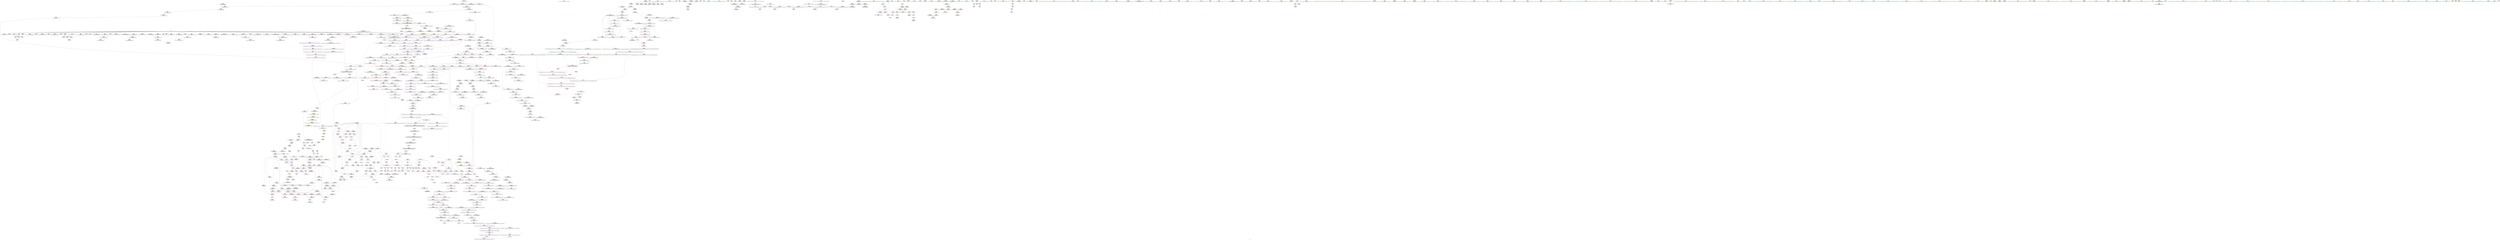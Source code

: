 digraph "SVFG" {
	label="SVFG";

	Node0x55aafe419100 [shape=record,color=grey,label="{NodeID: 0\nNullPtr|{|<s34>66}}"];
	Node0x55aafe419100 -> Node0x55aafe4486b0[style=solid];
	Node0x55aafe419100 -> Node0x55aafe448780[style=solid];
	Node0x55aafe419100 -> Node0x55aafe448850[style=solid];
	Node0x55aafe419100 -> Node0x55aafe448920[style=solid];
	Node0x55aafe419100 -> Node0x55aafe4489f0[style=solid];
	Node0x55aafe419100 -> Node0x55aafe448ac0[style=solid];
	Node0x55aafe419100 -> Node0x55aafe448b90[style=solid];
	Node0x55aafe419100 -> Node0x55aafe448c60[style=solid];
	Node0x55aafe419100 -> Node0x55aafe448d30[style=solid];
	Node0x55aafe419100 -> Node0x55aafe448e00[style=solid];
	Node0x55aafe419100 -> Node0x55aafe448ed0[style=solid];
	Node0x55aafe419100 -> Node0x55aafe448fa0[style=solid];
	Node0x55aafe419100 -> Node0x55aafe449070[style=solid];
	Node0x55aafe419100 -> Node0x55aafe449140[style=solid];
	Node0x55aafe419100 -> Node0x55aafe449210[style=solid];
	Node0x55aafe419100 -> Node0x55aafe4492e0[style=solid];
	Node0x55aafe419100 -> Node0x55aafe4493b0[style=solid];
	Node0x55aafe419100 -> Node0x55aafe449480[style=solid];
	Node0x55aafe419100 -> Node0x55aafe449550[style=solid];
	Node0x55aafe419100 -> Node0x55aafe449620[style=solid];
	Node0x55aafe419100 -> Node0x55aafe4496f0[style=solid];
	Node0x55aafe419100 -> Node0x55aafe4497c0[style=solid];
	Node0x55aafe419100 -> Node0x55aafe449890[style=solid];
	Node0x55aafe419100 -> Node0x55aafe449960[style=solid];
	Node0x55aafe419100 -> Node0x55aafe449a30[style=solid];
	Node0x55aafe419100 -> Node0x55aafe449b00[style=solid];
	Node0x55aafe419100 -> Node0x55aafe449bd0[style=solid];
	Node0x55aafe419100 -> Node0x55aafe449ca0[style=solid];
	Node0x55aafe419100 -> Node0x55aafe465ba0[style=solid];
	Node0x55aafe419100 -> Node0x55aafe465c70[style=solid];
	Node0x55aafe419100 -> Node0x55aafe465d40[style=solid];
	Node0x55aafe419100 -> Node0x55aafe467400[style=solid];
	Node0x55aafe419100 -> Node0x55aafe47bdd0[style=solid];
	Node0x55aafe419100 -> Node0x55aafe4558f0[style=solid];
	Node0x55aafe419100:s34 -> Node0x55aafe52d110[style=solid,color=red];
	Node0x55aafe450af0 [shape=record,color=blue,label="{NodeID: 775\n1344\<--1340\n__p.addr\<--__p\n_ZN9__gnu_cxx13new_allocatorIP6SolverE10deallocateEPS2_m\n}"];
	Node0x55aafe450af0 -> Node0x55aafe4607a0[style=dashed];
	Node0x55aafe4474e0 [shape=record,color=red,label="{NodeID: 443\n377\<--4\n\<--_solved\n_ZN14AbstractSolver3runEv\n}"];
	Node0x55aafe4474e0 -> Node0x55aafe47d0f0[style=solid];
	Node0x55aafe43b2f0 [shape=record,color=green,label="{NodeID: 111\n574\<--575\n_ZSt7reverseIPcEvT_S1_\<--_ZSt7reverseIPcEvT_S1__field_insensitive\n}"];
	Node0x55aafe52b600 [shape=record,color=black,label="{NodeID: 1661\n1319 = PHI(1298, )\n1st arg _ZNSt16allocator_traitsISaIP6SolverEE10deallocateERS2_PS1_m }"];
	Node0x55aafe52b600 -> Node0x55aafe450880[style=solid];
	Node0x55aafe45cf90 [shape=record,color=red,label="{NodeID: 554\n834\<--822\n\<--__b.addr\n_ZSt4swapIcENSt9enable_ifIXsr6__and_ISt6__not_ISt15__is_tuple_likeIT_EESt21is_move_constructibleIS3_ESt18is_move_assignableIS3_EEE5valueEvE4typeERS3_SC_\n|{<s0>50}}"];
	Node0x55aafe45cf90:s0 -> Node0x55aafe52aec0[style=solid,color=red];
	Node0x55aafe43fa90 [shape=record,color=green,label="{NodeID: 222\n1360\<--1361\n__first.addr\<--__first.addr_field_insensitive\n_ZSt8_DestroyIPP6SolverS1_EvT_S3_RSaIT0_E\n}"];
	Node0x55aafe43fa90 -> Node0x55aafe460870[style=solid];
	Node0x55aafe43fa90 -> Node0x55aafe450c90[style=solid];
	Node0x55aafe462ae0 [shape=record,color=blue,label="{NodeID: 665\n404\<--429\nexn.slot\<--\n_ZNSt6vectorIP6SolverSaIS1_EED2Ev\n}"];
	Node0x55aafe462ae0 -> Node0x55aafe459fa0[style=dashed];
	Node0x55aafe44da20 [shape=record,color=purple,label="{NodeID: 333\n96\<--11\n\<--.str.1\nmain\n}"];
	Node0x55aafe456670 [shape=record,color=grey,label="{NodeID: 1108\n390 = cmp(389, 391, )\n}"];
	Node0x55aafe436f00 [shape=record,color=green,label="{NodeID: 1\n5\<--1\n\<--dummyObj\nCan only get source location for instruction, argument, global var or function.}"];
	Node0x55aafe450bc0 [shape=record,color=blue,label="{NodeID: 776\n1346\<--1341\n.addr\<--\n_ZN9__gnu_cxx13new_allocatorIP6SolverE10deallocateEPS2_m\n}"];
	Node0x55aafe4475b0 [shape=record,color=red,label="{NodeID: 444\n383\<--4\n\<--_solved\n_ZN14AbstractSolver3runEv\n}"];
	Node0x55aafe4475b0 -> Node0x55aafe47cc70[style=solid];
	Node0x55aafe43b3f0 [shape=record,color=green,label="{NodeID: 112\n43\<--633\n_ZN6Solver4readEv\<--_ZN6Solver4readEv_field_insensitive\n}"];
	Node0x55aafe52b710 [shape=record,color=black,label="{NodeID: 1662\n1320 = PHI(1299, )\n2nd arg _ZNSt16allocator_traitsISaIP6SolverEE10deallocateERS2_PS1_m }"];
	Node0x55aafe52b710 -> Node0x55aafe450950[style=solid];
	Node0x55aafe45d060 [shape=record,color=red,label="{NodeID: 555\n841\<--822\n\<--__b.addr\n_ZSt4swapIcENSt9enable_ifIXsr6__and_ISt6__not_ISt15__is_tuple_likeIT_EESt21is_move_constructibleIS3_ESt18is_move_assignableIS3_EEE5valueEvE4typeERS3_SC_\n}"];
	Node0x55aafe45d060 -> Node0x55aafe464dd0[style=solid];
	Node0x55aafe43fb60 [shape=record,color=green,label="{NodeID: 223\n1362\<--1363\n__last.addr\<--__last.addr_field_insensitive\n_ZSt8_DestroyIPP6SolverS1_EvT_S3_RSaIT0_E\n}"];
	Node0x55aafe43fb60 -> Node0x55aafe460940[style=solid];
	Node0x55aafe43fb60 -> Node0x55aafe450d60[style=solid];
	Node0x55aafe462bb0 [shape=record,color=blue,label="{NodeID: 666\n406\<--431\nehselector.slot\<--\n_ZNSt6vectorIP6SolverSaIS1_EED2Ev\n}"];
	Node0x55aafe44daf0 [shape=record,color=purple,label="{NodeID: 334\n101\<--14\n\<--.str.2\nmain\n}"];
	Node0x55aafe4567f0 [shape=record,color=grey,label="{NodeID: 1109\n387 = cmp(382, 386, )\n}"];
	Node0x55aafe437240 [shape=record,color=green,label="{NodeID: 2\n9\<--1\n.str\<--dummyObj\nGlob }"];
	Node0x55aafe450c90 [shape=record,color=blue,label="{NodeID: 777\n1360\<--1357\n__first.addr\<--__first\n_ZSt8_DestroyIPP6SolverS1_EvT_S3_RSaIT0_E\n}"];
	Node0x55aafe450c90 -> Node0x55aafe460870[style=dashed];
	Node0x55aafe447680 [shape=record,color=red,label="{NodeID: 445\n389\<--4\n\<--_solved\n_ZN14AbstractSolver3runEv\n}"];
	Node0x55aafe447680 -> Node0x55aafe456670[style=solid];
	Node0x55aafe43b4f0 [shape=record,color=green,label="{NodeID: 113\n636\<--637\nthis.addr\<--this.addr_field_insensitive\n_ZN6Solver4readEv\n}"];
	Node0x55aafe43b4f0 -> Node0x55aafe45bb40[style=solid];
	Node0x55aafe43b4f0 -> Node0x55aafe463f30[style=solid];
	Node0x55aafe52b850 [shape=record,color=black,label="{NodeID: 1663\n758 = PHI(748, )\n0th arg _ZSt9__reverseIPcEvT_S1_St26random_access_iterator_tag }"];
	Node0x55aafe52b850 -> Node0x55aafe464410[style=solid];
	Node0x55aafe45d130 [shape=record,color=red,label="{NodeID: 556\n832\<--829\n\<--call\n_ZSt4swapIcENSt9enable_ifIXsr6__and_ISt6__not_ISt15__is_tuple_likeIT_EESt21is_move_constructibleIS3_ESt18is_move_assignableIS3_EEE5valueEvE4typeERS3_SC_\n}"];
	Node0x55aafe45d130 -> Node0x55aafe464c30[style=solid];
	Node0x55aafe4c9a10 [shape=record,color=yellow,style=double,label="{NodeID: 1331\n48V_1 = ENCHI(MR_48V_0)\npts\{274 \}\nFun[_ZNSt6vectorIP6SolverSaIS1_EEC2EmRKS2_]}"];
	Node0x55aafe4c9a10 -> Node0x55aafe4621f0[style=dashed];
	Node0x55aafe43fc30 [shape=record,color=green,label="{NodeID: 224\n1364\<--1365\n.addr\<--.addr_field_insensitive\n_ZSt8_DestroyIPP6SolverS1_EvT_S3_RSaIT0_E\n}"];
	Node0x55aafe43fc30 -> Node0x55aafe450e30[style=solid];
	Node0x55aafe462c80 [shape=record,color=blue,label="{NodeID: 667\n444\<--442\nthis.addr\<--this\n_ZN14AbstractSolverC2Ei\n}"];
	Node0x55aafe462c80 -> Node0x55aafe45a210[style=dashed];
	Node0x55aafe44dbc0 [shape=record,color=purple,label="{NodeID: 335\n102\<--16\n\<--.str.3\nmain\n}"];
	Node0x55aafe456970 [shape=record,color=grey,label="{NodeID: 1110\n131 = cmp(129, 130, )\n}"];
	Node0x55aafe437300 [shape=record,color=green,label="{NodeID: 3\n11\<--1\n.str.1\<--dummyObj\nGlob }"];
	Node0x55aafe450d60 [shape=record,color=blue,label="{NodeID: 778\n1362\<--1358\n__last.addr\<--__last\n_ZSt8_DestroyIPP6SolverS1_EvT_S3_RSaIT0_E\n}"];
	Node0x55aafe450d60 -> Node0x55aafe460940[style=dashed];
	Node0x55aafe447750 [shape=record,color=red,label="{NodeID: 446\n394\<--4\n\<--_solved\n_ZN14AbstractSolver3runEv\n}"];
	Node0x55aafe447750 -> Node0x55aafe47de70[style=solid];
	Node0x55aafe440110 [shape=record,color=green,label="{NodeID: 114\n643\<--644\nscanf\<--scanf_field_insensitive\n}"];
	Node0x55aafe52b990 [shape=record,color=black,label="{NodeID: 1664\n759 = PHI(749, )\n1st arg _ZSt9__reverseIPcEvT_S1_St26random_access_iterator_tag }"];
	Node0x55aafe52b990 -> Node0x55aafe4644e0[style=solid];
	Node0x55aafe45d200 [shape=record,color=red,label="{NodeID: 557\n836\<--835\n\<--call1\n_ZSt4swapIcENSt9enable_ifIXsr6__and_ISt6__not_ISt15__is_tuple_likeIT_EESt21is_move_constructibleIS3_ESt18is_move_assignableIS3_EEE5valueEvE4typeERS3_SC_\n}"];
	Node0x55aafe45d200 -> Node0x55aafe464d00[style=solid];
	Node0x55aafe4c9af0 [shape=record,color=yellow,style=double,label="{NodeID: 1332\n50V_1 = ENCHI(MR_50V_0)\npts\{276 \}\nFun[_ZNSt6vectorIP6SolverSaIS1_EEC2EmRKS2_]}"];
	Node0x55aafe4c9af0 -> Node0x55aafe4622c0[style=dashed];
	Node0x55aafe43fd00 [shape=record,color=green,label="{NodeID: 225\n1372\<--1373\n_ZSt8_DestroyIPP6SolverEvT_S3_\<--_ZSt8_DestroyIPP6SolverEvT_S3__field_insensitive\n}"];
	Node0x55aafe462d50 [shape=record,color=blue,label="{NodeID: 668\n446\<--443\n_testId.addr\<--_testId\n_ZN14AbstractSolverC2Ei\n}"];
	Node0x55aafe462d50 -> Node0x55aafe45a2e0[style=dashed];
	Node0x55aafe462d50 -> Node0x55aafe45a3b0[style=dashed];
	Node0x55aafe44dc90 [shape=record,color=purple,label="{NodeID: 336\n112\<--19\n\<--.str.4\nmain\n}"];
	Node0x55aafe456af0 [shape=record,color=grey,label="{NodeID: 1111\n1078 = cmp(1077, 520, )\n}"];
	Node0x55aafe4373c0 [shape=record,color=green,label="{NodeID: 4\n13\<--1\nstdin\<--dummyObj\nGlob }"];
	Node0x55aafe450e30 [shape=record,color=blue,label="{NodeID: 779\n1364\<--1359\n.addr\<--\n_ZSt8_DestroyIPP6SolverS1_EvT_S3_RSaIT0_E\n}"];
	Node0x55aafe447820 [shape=record,color=red,label="{NodeID: 447\n116\<--7\n\<--_testNum\nmain\n}"];
	Node0x55aafe447820 -> Node0x55aafe44a2e0[style=solid];
	Node0x55aafe4c3510 [shape=record,color=yellow,style=double,label="{NodeID: 1222\n140V_1 = ENCHI(MR_140V_0)\npts\{506 \}\nFun[_ZN6Solver5solveEv]}"];
	Node0x55aafe4c3510 -> Node0x55aafe4633d0[style=dashed];
	Node0x55aafe440210 [shape=record,color=green,label="{NodeID: 115\n652\<--653\nthis.addr\<--this.addr_field_insensitive\n_ZN14AbstractSolver6printfEPKcz\n}"];
	Node0x55aafe440210 -> Node0x55aafe45bc10[style=solid];
	Node0x55aafe440210 -> Node0x55aafe464000[style=solid];
	Node0x55aafe52bad0 [shape=record,color=black,label="{NodeID: 1665\n1091 = PHI(1081, )\n0th arg _ZNSt16allocator_traitsISaIP6SolverEE8allocateERS2_m }"];
	Node0x55aafe52bad0 -> Node0x55aafe4667d0[style=solid];
	Node0x55aafe45d2d0 [shape=record,color=red,label="{NodeID: 558\n840\<--839\n\<--call2\n_ZSt4swapIcENSt9enable_ifIXsr6__and_ISt6__not_ISt15__is_tuple_likeIT_EESt21is_move_constructibleIS3_ESt18is_move_assignableIS3_EEE5valueEvE4typeERS3_SC_\n}"];
	Node0x55aafe45d2d0 -> Node0x55aafe464dd0[style=solid];
	Node0x55aafe4c9bd0 [shape=record,color=yellow,style=double,label="{NodeID: 1333\n22V_1 = ENCHI(MR_22V_0)\npts\{1133 \}\nFun[_ZNSt6vectorIP6SolverSaIS1_EEC2EmRKS2_]|{<s0>22}}"];
	Node0x55aafe4c9bd0:s0 -> Node0x55aafe4c2f70[style=dashed,color=red];
	Node0x55aafe43fe00 [shape=record,color=green,label="{NodeID: 226\n1378\<--1379\n__first.addr\<--__first.addr_field_insensitive\n_ZSt8_DestroyIPP6SolverEvT_S3_\n}"];
	Node0x55aafe43fe00 -> Node0x55aafe460a10[style=solid];
	Node0x55aafe43fe00 -> Node0x55aafe450f00[style=solid];
	Node0x55aafe462e20 [shape=record,color=blue,label="{NodeID: 669\n451\<--453\n\<--\n_ZN14AbstractSolverC2Ei\n|{<s0>25}}"];
	Node0x55aafe462e20:s0 -> Node0x55aafe462600[style=dashed,color=blue];
	Node0x55aafe44dd60 [shape=record,color=purple,label="{NodeID: 337\n340\<--21\n\<--_ZTV6Solver\n_ZN6SolverC2Ei\n}"];
	Node0x55aafe44dd60 -> Node0x55aafe44b0b0[style=solid];
	Node0x55aafe456c70 [shape=record,color=grey,label="{NodeID: 1112\n191 = cmp(189, 190, )\n}"];
	Node0x55aafe437c30 [shape=record,color=green,label="{NodeID: 5\n14\<--1\n.str.2\<--dummyObj\nGlob }"];
	Node0x55aafe450f00 [shape=record,color=blue,label="{NodeID: 780\n1378\<--1376\n__first.addr\<--__first\n_ZSt8_DestroyIPP6SolverEvT_S3_\n}"];
	Node0x55aafe450f00 -> Node0x55aafe460a10[style=dashed];
	Node0x55aafe4478f0 [shape=record,color=red,label="{NodeID: 448\n130\<--7\n\<--_testNum\nmain\n}"];
	Node0x55aafe4478f0 -> Node0x55aafe456970[style=solid];
	Node0x55aafe4c3620 [shape=record,color=yellow,style=double,label="{NodeID: 1223\n142V_1 = ENCHI(MR_142V_0)\npts\{508 \}\nFun[_ZN6Solver5solveEv]}"];
	Node0x55aafe4c3620 -> Node0x55aafe4634a0[style=dashed];
	Node0x55aafe4402e0 [shape=record,color=green,label="{NodeID: 116\n654\<--655\nformat.addr\<--format.addr_field_insensitive\n_ZN14AbstractSolver6printfEPKcz\n}"];
	Node0x55aafe4402e0 -> Node0x55aafe45bce0[style=solid];
	Node0x55aafe4402e0 -> Node0x55aafe4640d0[style=solid];
	Node0x55aafe52bc10 [shape=record,color=black,label="{NodeID: 1666\n1092 = PHI(1082, )\n1st arg _ZNSt16allocator_traitsISaIP6SolverEE8allocateERS2_m }"];
	Node0x55aafe52bc10 -> Node0x55aafe4668a0[style=solid];
	Node0x55aafe45d3a0 [shape=record,color=red,label="{NodeID: 559\n849\<--846\n\<--__t.addr\n_ZSt4moveIRcEONSt16remove_referenceIT_E4typeEOS2_\n}"];
	Node0x55aafe45d3a0 -> Node0x55aafe44c290[style=solid];
	Node0x55aafe4c9cb0 [shape=record,color=yellow,style=double,label="{NodeID: 1334\n24V_1 = ENCHI(MR_24V_0)\npts\{800000 \}\nFun[_ZNSt6vectorIP6SolverSaIS1_EEC2EmRKS2_]|{<s0>21}}"];
	Node0x55aafe4c9cb0:s0 -> Node0x55aafe4c1860[style=dashed,color=red];
	Node0x55aafe43fed0 [shape=record,color=green,label="{NodeID: 227\n1380\<--1381\n__last.addr\<--__last.addr_field_insensitive\n_ZSt8_DestroyIPP6SolverEvT_S3_\n}"];
	Node0x55aafe43fed0 -> Node0x55aafe460ae0[style=solid];
	Node0x55aafe43fed0 -> Node0x55aafe450fd0[style=solid];
	Node0x55aafe462ef0 [shape=record,color=blue,label="{NodeID: 670\n455\<--457\n_buffer_size\<--\n_ZN14AbstractSolverC2Ei\n|{|<s1>25|<s2>32}}"];
	Node0x55aafe462ef0 -> Node0x55aafe45a480[style=dashed];
	Node0x55aafe462ef0:s1 -> Node0x55aafe46cf40[style=dashed,color=blue];
	Node0x55aafe462ef0:s2 -> Node0x55aafe4c6df0[style=dashed,color=red];
	Node0x55aafe44de30 [shape=record,color=purple,label="{NodeID: 338\n1402\<--25\n_ZTI6Solver_0\<--_ZTI6Solver\nGlob }"];
	Node0x55aafe44de30 -> Node0x55aafe460f80[style=solid];
	Node0x55aafe456df0 [shape=record,color=grey,label="{NodeID: 1113\n591 = cmp(590, 520, )\n}"];
	Node0x55aafe437cc0 [shape=record,color=green,label="{NodeID: 6\n16\<--1\n.str.3\<--dummyObj\nGlob }"];
	Node0x55aafe450fd0 [shape=record,color=blue,label="{NodeID: 781\n1380\<--1377\n__last.addr\<--__last\n_ZSt8_DestroyIPP6SolverEvT_S3_\n}"];
	Node0x55aafe450fd0 -> Node0x55aafe460ae0[style=dashed];
	Node0x55aafe4479c0 [shape=record,color=red,label="{NodeID: 449\n190\<--7\n\<--_testNum\nmain\n}"];
	Node0x55aafe4479c0 -> Node0x55aafe456c70[style=solid];
	Node0x55aafe4c3700 [shape=record,color=yellow,style=double,label="{NodeID: 1224\n120V_1 = ENCHI(MR_120V_0)\npts\{510 \}\nFun[_ZN6Solver5solveEv]}"];
	Node0x55aafe4c3700 -> Node0x55aafe4a9fb0[style=dashed];
	Node0x55aafe4403b0 [shape=record,color=green,label="{NodeID: 117\n656\<--657\nap\<--ap_field_insensitive\n_ZN14AbstractSolver6printfEPKcz\n}"];
	Node0x55aafe4403b0 -> Node0x55aafe444b70[style=solid];
	Node0x55aafe4403b0 -> Node0x55aafe444c40[style=solid];
	Node0x55aafe4403b0 -> Node0x55aafe444d10[style=solid];
	Node0x55aafe52bd50 [shape=record,color=black,label="{NodeID: 1667\n1280 = PHI(944, )\n0th arg _ZNSt12_Vector_baseIP6SolverSaIS1_EE13_M_deallocateEPS1_m }"];
	Node0x55aafe52bd50 -> Node0x55aafe450540[style=solid];
	Node0x55aafe45d470 [shape=record,color=red,label="{NodeID: 560\n859\<--856\nthis1\<--this.addr\n_ZN9__gnu_cxx13new_allocatorIP6SolverEC2Ev\n}"];
	Node0x55aafe4c9d90 [shape=record,color=yellow,style=double,label="{NodeID: 1335\n54V_1 = ENCHI(MR_54V_0)\npts\{800001 \}\nFun[_ZNSt6vectorIP6SolverSaIS1_EEC2EmRKS2_]|{<s0>21}}"];
	Node0x55aafe4c9d90:s0 -> Node0x55aafe4c1860[style=dashed,color=red];
	Node0x55aafe43ffa0 [shape=record,color=green,label="{NodeID: 228\n1387\<--1388\n_ZNSt12_Destroy_auxILb1EE9__destroyIPP6SolverEEvT_S5_\<--_ZNSt12_Destroy_auxILb1EE9__destroyIPP6SolverEEvT_S5__field_insensitive\n}"];
	Node0x55aafe462fc0 [shape=record,color=blue,label="{NodeID: 671\n458\<--459\n_testId2\<--\n_ZN14AbstractSolverC2Ei\n|{<s0>25}}"];
	Node0x55aafe462fc0:s0 -> Node0x55aafe46cf40[style=dashed,color=blue];
	Node0x55aafe44df30 [shape=record,color=purple,label="{NodeID: 339\n1403\<--25\n_ZTI6Solver_1\<--_ZTI6Solver\nGlob }"];
	Node0x55aafe44df30 -> Node0x55aafe461080[style=solid];
	Node0x55aafe456f70 [shape=record,color=grey,label="{NodeID: 1114\n608 = cmp(605, 607, )\n}"];
	Node0x55aafe437d50 [shape=record,color=green,label="{NodeID: 7\n18\<--1\nstdout\<--dummyObj\nGlob }"];
	Node0x55aafe4510a0 [shape=record,color=blue,label="{NodeID: 782\n1393\<--1391\n.addr\<--\n_ZNSt12_Destroy_auxILb1EE9__destroyIPP6SolverEEvT_S5_\n}"];
	Node0x55aafe447a90 [shape=record,color=red,label="{NodeID: 450\n209\<--7\n\<--_testNum\nmain\n}"];
	Node0x55aafe447a90 -> Node0x55aafe455770[style=solid];
	Node0x55aafe4c37e0 [shape=record,color=yellow,style=double,label="{NodeID: 1225\n145V_1 = ENCHI(MR_145V_0)\npts\{512 \}\nFun[_ZN6Solver5solveEv]}"];
	Node0x55aafe4c37e0 -> Node0x55aafe4aa4b0[style=dashed];
	Node0x55aafe440480 [shape=record,color=green,label="{NodeID: 118\n664\<--665\nllvm.va_start\<--llvm.va_start_field_insensitive\n}"];
	Node0x55aafe52be90 [shape=record,color=black,label="{NodeID: 1668\n1281 = PHI(947, )\n1st arg _ZNSt12_Vector_baseIP6SolverSaIS1_EE13_M_deallocateEPS1_m }"];
	Node0x55aafe52be90 -> Node0x55aafe450610[style=solid];
	Node0x55aafe45d540 [shape=record,color=red,label="{NodeID: 561\n866\<--863\nthis1\<--this.addr\n_ZN9__gnu_cxx13new_allocatorIP6SolverED2Ev\n}"];
	Node0x55aafe4c9e70 [shape=record,color=yellow,style=double,label="{NodeID: 1336\n56V_1 = ENCHI(MR_56V_0)\npts\{800002 \}\nFun[_ZNSt6vectorIP6SolverSaIS1_EEC2EmRKS2_]|{<s0>21}}"];
	Node0x55aafe4c9e70:s0 -> Node0x55aafe4c1860[style=dashed,color=red];
	Node0x55aafe448510 [shape=record,color=green,label="{NodeID: 229\n1393\<--1394\n.addr\<--.addr_field_insensitive\n_ZNSt12_Destroy_auxILb1EE9__destroyIPP6SolverEEvT_S5_\n}"];
	Node0x55aafe448510 -> Node0x55aafe4510a0[style=solid];
	Node0x55aafe463090 [shape=record,color=blue,label="{NodeID: 672\n470\<--466\n_ob\<--call\n_ZN14AbstractSolverC2Ei\n|{<s0>25|<s1>32}}"];
	Node0x55aafe463090:s0 -> Node0x55aafe46cf40[style=dashed,color=blue];
	Node0x55aafe463090:s1 -> Node0x55aafe4c6c30[style=dashed,color=red];
	Node0x55aafe44e030 [shape=record,color=purple,label="{NodeID: 340\n1404\<--25\n_ZTI6Solver_2\<--_ZTI6Solver\nGlob }"];
	Node0x55aafe44e030 -> Node0x55aafe461180[style=solid];
	Node0x55aafe437de0 [shape=record,color=green,label="{NodeID: 8\n19\<--1\n.str.4\<--dummyObj\nGlob }"];
	Node0x55aafe451170 [shape=record,color=blue,label="{NodeID: 783\n1395\<--1392\n.addr1\<--\n_ZNSt12_Destroy_auxILb1EE9__destroyIPP6SolverEEvT_S5_\n}"];
	Node0x55aafe4696b0 [shape=record,color=yellow,style=double,label="{NodeID: 1558\nCSMU(107V_1)\npts\{1340001 1340003 \}\nCS[]}"];
	Node0x55aafe447b60 [shape=record,color=red,label="{NodeID: 451\n381\<--7\n\<--_testNum\n_ZN14AbstractSolver3runEv\n}"];
	Node0x55aafe447b60 -> Node0x55aafe47caf0[style=solid];
	Node0x55aafe4c38c0 [shape=record,color=yellow,style=double,label="{NodeID: 1226\n147V_1 = ENCHI(MR_147V_0)\npts\{514 \}\nFun[_ZN6Solver5solveEv]}"];
	Node0x55aafe4c38c0 -> Node0x55aafe45b250[style=dashed];
	Node0x55aafe4c38c0 -> Node0x55aafe45b320[style=dashed];
	Node0x55aafe4c38c0 -> Node0x55aafe45b3f0[style=dashed];
	Node0x55aafe440580 [shape=record,color=green,label="{NodeID: 119\n681\<--682\nvsnprintf\<--vsnprintf_field_insensitive\n}"];
	Node0x55aafe52bfd0 [shape=record,color=black,label="{NodeID: 1669\n1282 = PHI(957, )\n2nd arg _ZNSt12_Vector_baseIP6SolverSaIS1_EE13_M_deallocateEPS1_m }"];
	Node0x55aafe52bfd0 -> Node0x55aafe4506e0[style=solid];
	Node0x55aafe45d610 [shape=record,color=red,label="{NodeID: 562\n885\<--872\nthis1\<--this.addr\n_ZNSt12_Vector_baseIP6SolverSaIS1_EEC2EmRKS2_\n|{|<s1>53}}"];
	Node0x55aafe45d610 -> Node0x55aafe445600[style=solid];
	Node0x55aafe45d610:s1 -> Node0x55aafe531310[style=solid,color=red];
	Node0x55aafe4485e0 [shape=record,color=green,label="{NodeID: 230\n1395\<--1396\n.addr1\<--.addr1_field_insensitive\n_ZNSt12_Destroy_auxILb1EE9__destroyIPP6SolverEEvT_S5_\n}"];
	Node0x55aafe4485e0 -> Node0x55aafe451170[style=solid];
	Node0x55aafe463160 [shape=record,color=blue,label="{NodeID: 673\n472\<--5\n_ob_pos\<--\n_ZN14AbstractSolverC2Ei\n|{<s0>32|<s1>32|<s2>32|<s3>32}}"];
	Node0x55aafe463160:s0 -> Node0x55aafe45be80[style=dashed,color=red];
	Node0x55aafe463160:s1 -> Node0x55aafe45c020[style=dashed,color=red];
	Node0x55aafe463160:s2 -> Node0x55aafe45c0f0[style=dashed,color=red];
	Node0x55aafe463160:s3 -> Node0x55aafe4641a0[style=dashed,color=red];
	Node0x55aafe44e130 [shape=record,color=purple,label="{NodeID: 341\n27\<--28\n\<--_ZTVN10__cxxabiv120__si_class_type_infoE\nCan only get source location for instruction, argument, global var or function.}"];
	Node0x55aafe44e130 -> Node0x55aafe449d70[style=solid];
	Node0x55aafe4a9fb0 [shape=record,color=black,label="{NodeID: 1116\nMR_120V_2 = PHI(MR_120V_3, MR_120V_1, )\npts\{510 \}\n|{<s0>37}}"];
	Node0x55aafe4a9fb0:s0 -> Node0x55aafe4ca5a0[style=dashed,color=red];
	Node0x55aafe437ea0 [shape=record,color=green,label="{NodeID: 9\n30\<--1\n_ZTS6Solver\<--dummyObj\nGlob }"];
	Node0x55aafe469810 [shape=record,color=yellow,style=double,label="{NodeID: 1559\nCSMU(109V_1)\npts\{1340002 1340005 \}\nCS[]}"];
	Node0x55aafe447c30 [shape=record,color=red,label="{NodeID: 452\n385\<--7\n\<--_testNum\n_ZN14AbstractSolver3runEv\n}"];
	Node0x55aafe447c30 -> Node0x55aafe47c970[style=solid];
	Node0x55aafe4c39a0 [shape=record,color=yellow,style=double,label="{NodeID: 1227\n149V_1 = ENCHI(MR_149V_0)\npts\{516 \}\nFun[_ZN6Solver5solveEv]}"];
	Node0x55aafe4c39a0 -> Node0x55aafe4aa5a0[style=dashed];
	Node0x55aafe440680 [shape=record,color=green,label="{NodeID: 120\n690\<--691\nllvm.va_end\<--llvm.va_end_field_insensitive\n}"];
	Node0x55aafe52c110 [shape=record,color=black,label="{NodeID: 1670\n911 = PHI(280, )\n0th arg _ZNSt6vectorIP6SolverSaIS1_EE21_M_default_initializeEm }"];
	Node0x55aafe52c110 -> Node0x55aafe465520[style=solid];
	Node0x55aafe45d6e0 [shape=record,color=red,label="{NodeID: 563\n891\<--874\n\<--__n.addr\n_ZNSt12_Vector_baseIP6SolverSaIS1_EEC2EmRKS2_\n|{<s0>53}}"];
	Node0x55aafe45d6e0:s0 -> Node0x55aafe531450[style=solid,color=red];
	Node0x55aafe4486b0 [shape=record,color=black,label="{NodeID: 231\n2\<--3\ndummyVal\<--dummyVal\n}"];
	Node0x55aafe463230 [shape=record,color=blue,label="{NodeID: 674\n483\<--482\nthis.addr\<--this\n_ZN14AbstractSolver5writeEv\n}"];
	Node0x55aafe463230 -> Node0x55aafe45a550[style=dashed];
	Node0x55aafe44e230 [shape=record,color=purple,label="{NodeID: 342\n29\<--30\n\<--_ZTS6Solver\nCan only get source location for instruction, argument, global var or function.}"];
	Node0x55aafe44e230 -> Node0x55aafe461080[style=solid];
	Node0x55aafe4aa4b0 [shape=record,color=black,label="{NodeID: 1117\nMR_145V_2 = PHI(MR_145V_3, MR_145V_1, )\npts\{512 \}\n}"];
	Node0x55aafe4aa4b0 -> Node0x55aafe463710[style=dashed];
	Node0x55aafe437fa0 [shape=record,color=green,label="{NodeID: 10\n37\<--1\n_ZTS14AbstractSolver\<--dummyObj\nGlob }"];
	Node0x55aafe447d00 [shape=record,color=red,label="{NodeID: 453\n393\<--7\n\<--_testNum\n_ZN14AbstractSolver3runEv\n}"];
	Node0x55aafe447d00 -> Node0x55aafe47de70[style=solid];
	Node0x55aafe4c3a80 [shape=record,color=yellow,style=double,label="{NodeID: 1228\n28V_1 = ENCHI(MR_28V_0)\npts\{1340002 \}\nFun[_ZN6Solver5solveEv]|{<s0>39|<s1>39|<s2>39|<s3>39}}"];
	Node0x55aafe4c3a80:s0 -> Node0x55aafe45be80[style=dashed,color=red];
	Node0x55aafe4c3a80:s1 -> Node0x55aafe45c020[style=dashed,color=red];
	Node0x55aafe4c3a80:s2 -> Node0x55aafe45c0f0[style=dashed,color=red];
	Node0x55aafe4c3a80:s3 -> Node0x55aafe4641a0[style=dashed,color=red];
	Node0x55aafe440780 [shape=record,color=green,label="{NodeID: 121\n705\<--706\n__assert_fail\<--__assert_fail_field_insensitive\n}"];
	Node0x55aafe52c250 [shape=record,color=black,label="{NodeID: 1671\n912 = PHI(287, )\n1st arg _ZNSt6vectorIP6SolverSaIS1_EE21_M_default_initializeEm }"];
	Node0x55aafe52c250 -> Node0x55aafe4655f0[style=solid];
	Node0x55aafe45d7b0 [shape=record,color=red,label="{NodeID: 564\n887\<--876\n\<--__a.addr\n_ZNSt12_Vector_baseIP6SolverSaIS1_EEC2EmRKS2_\n|{<s0>52}}"];
	Node0x55aafe45d7b0:s0 -> Node0x55aafe52f2b0[style=solid,color=red];
	Node0x55aafe448780 [shape=record,color=black,label="{NodeID: 232\n165\<--3\n\<--dummyVal\nmain\n}"];
	Node0x55aafe463300 [shape=record,color=blue,label="{NodeID: 675\n492\<--494\narrayidx\<--\n_ZN14AbstractSolver5writeEv\n}"];
	Node0x55aafe44e330 [shape=record,color=purple,label="{NodeID: 343\n1400\<--32\n_ZTI14AbstractSolver_0\<--_ZTI14AbstractSolver\nGlob }"];
	Node0x55aafe44e330 -> Node0x55aafe460d80[style=solid];
	Node0x55aafe4aa5a0 [shape=record,color=black,label="{NodeID: 1118\nMR_149V_2 = PHI(MR_149V_4, MR_149V_1, )\npts\{516 \}\n}"];
	Node0x55aafe4aa5a0 -> Node0x55aafe463bf0[style=dashed];
	Node0x55aafe4380a0 [shape=record,color=green,label="{NodeID: 11\n54\<--1\n.str.5\<--dummyObj\nGlob }"];
	Node0x55aafe447dd0 [shape=record,color=red,label="{NodeID: 454\n94\<--13\n\<--stdin\nmain\n}"];
	Node0x55aafe447dd0 -> Node0x55aafe44a070[style=solid];
	Node0x55aafe4c3b60 [shape=record,color=yellow,style=double,label="{NodeID: 1229\n152V_1 = ENCHI(MR_152V_0)\npts\{1340005 \}\nFun[_ZN6Solver5solveEv]}"];
	Node0x55aafe4c3b60 -> Node0x55aafe45b660[style=dashed];
	Node0x55aafe4c3b60 -> Node0x55aafe45b730[style=dashed];
	Node0x55aafe4c3b60 -> Node0x55aafe463640[style=dashed];
	Node0x55aafe4c3b60 -> Node0x55aafe4abf00[style=dashed];
	Node0x55aafe440880 [shape=record,color=green,label="{NodeID: 122\n52\<--710\n__cxa_pure_virtual\<--__cxa_pure_virtual_field_insensitive\n}"];
	Node0x55aafe52c390 [shape=record,color=black,label="{NodeID: 1672\n1137 = PHI(1119, )\n0th arg _ZNK9__gnu_cxx13new_allocatorIP6SolverE8max_sizeEv }"];
	Node0x55aafe52c390 -> Node0x55aafe466be0[style=solid];
	Node0x55aafe45d880 [shape=record,color=red,label="{NodeID: 565\n905\<--878\nexn\<--exn.slot\n_ZNSt12_Vector_baseIP6SolverSaIS1_EEC2EmRKS2_\n}"];
	Node0x55aafe448850 [shape=record,color=black,label="{NodeID: 233\n166\<--3\n\<--dummyVal\nmain\n}"];
	Node0x55aafe448850 -> Node0x55aafe4615c0[style=solid];
	Node0x55aafe4633d0 [shape=record,color=blue,label="{NodeID: 676\n505\<--504\nthis.addr\<--this\n_ZN6Solver5solveEv\n}"];
	Node0x55aafe4633d0 -> Node0x55aafe45a890[style=dashed];
	Node0x55aafe44e430 [shape=record,color=purple,label="{NodeID: 344\n1401\<--32\n_ZTI14AbstractSolver_1\<--_ZTI14AbstractSolver\nGlob }"];
	Node0x55aafe44e430 -> Node0x55aafe460e80[style=solid];
	Node0x55aafe4abf00 [shape=record,color=black,label="{NodeID: 1119\nMR_152V_4 = PHI(MR_152V_6, MR_152V_3, )\npts\{1340005 \}\n}"];
	Node0x55aafe4abf00 -> Node0x55aafe45b800[style=dashed];
	Node0x55aafe4abf00 -> Node0x55aafe45b8d0[style=dashed];
	Node0x55aafe4abf00 -> Node0x55aafe45ba70[style=dashed];
	Node0x55aafe4abf00 -> Node0x55aafe463b20[style=dashed];
	Node0x55aafe4381a0 [shape=record,color=green,label="{NodeID: 12\n56\<--1\n.str.6\<--dummyObj\nGlob }"];
	Node0x55aafe447ea0 [shape=record,color=red,label="{NodeID: 455\n106\<--13\n\<--stdin\nmain\n}"];
	Node0x55aafe4c3c40 [shape=record,color=yellow,style=double,label="{NodeID: 1230\n107V_1 = ENCHI(MR_107V_0)\npts\{1340001 1340003 \}\nFun[_ZN6Solver5solveEv]|{<s0>39|<s1>39}}"];
	Node0x55aafe4c3c40:s0 -> Node0x55aafe4c6c30[style=dashed,color=red];
	Node0x55aafe4c3c40:s1 -> Node0x55aafe4c6df0[style=dashed,color=red];
	Node0x55aafe440980 [shape=record,color=green,label="{NodeID: 123\n738\<--739\n__first.addr\<--__first.addr_field_insensitive\n_ZSt7reverseIPcEvT_S1_\n|{|<s2>45}}"];
	Node0x55aafe440980 -> Node0x55aafe45c360[style=solid];
	Node0x55aafe440980 -> Node0x55aafe464270[style=solid];
	Node0x55aafe440980:s2 -> Node0x55aafe52c820[style=solid,color=red];
	Node0x55aafe52c4d0 [shape=record,color=black,label="{NodeID: 1673\n1376 = PHI(1369, )\n0th arg _ZSt8_DestroyIPP6SolverEvT_S3_ }"];
	Node0x55aafe52c4d0 -> Node0x55aafe450f00[style=solid];
	Node0x55aafe45d950 [shape=record,color=red,label="{NodeID: 566\n906\<--880\nsel\<--ehselector.slot\n_ZNSt12_Vector_baseIP6SolverSaIS1_EEC2EmRKS2_\n}"];
	Node0x55aafe448920 [shape=record,color=black,label="{NodeID: 234\n168\<--3\n\<--dummyVal\nmain\n}"];
	Node0x55aafe448920 -> Node0x55aafe461690[style=solid];
	Node0x55aafe4634a0 [shape=record,color=blue,label="{NodeID: 677\n507\<--520\nans\<--\n_ZN6Solver5solveEv\n}"];
	Node0x55aafe4634a0 -> Node0x55aafe45a960[style=dashed];
	Node0x55aafe4634a0 -> Node0x55aafe45aa30[style=dashed];
	Node0x55aafe4634a0 -> Node0x55aafe45ad70[style=dashed];
	Node0x55aafe4634a0 -> Node0x55aafe463570[style=dashed];
	Node0x55aafe4634a0 -> Node0x55aafe4637e0[style=dashed];
	Node0x55aafe4634a0 -> Node0x55aafe463e60[style=dashed];
	Node0x55aafe44e530 [shape=record,color=purple,label="{NodeID: 345\n34\<--35\n\<--_ZTVN10__cxxabiv117__class_type_infoE\nCan only get source location for instruction, argument, global var or function.}"];
	Node0x55aafe44e530 -> Node0x55aafe449f70[style=solid];
	Node0x55aafe4382a0 [shape=record,color=green,label="{NodeID: 13\n58\<--1\n.str.7\<--dummyObj\nGlob }"];
	Node0x55aafe447f70 [shape=record,color=red,label="{NodeID: 456\n100\<--18\n\<--stdout\nmain\n}"];
	Node0x55aafe447f70 -> Node0x55aafe44a140[style=solid];
	Node0x55aafe440a50 [shape=record,color=green,label="{NodeID: 124\n740\<--741\n__last.addr\<--__last.addr_field_insensitive\n_ZSt7reverseIPcEvT_S1_\n}"];
	Node0x55aafe440a50 -> Node0x55aafe45c430[style=solid];
	Node0x55aafe440a50 -> Node0x55aafe464340[style=solid];
	Node0x55aafe52c610 [shape=record,color=black,label="{NodeID: 1674\n1377 = PHI(1370, )\n1st arg _ZSt8_DestroyIPP6SolverEvT_S3_ }"];
	Node0x55aafe52c610 -> Node0x55aafe450fd0[style=solid];
	Node0x55aafe45da20 [shape=record,color=red,label="{NodeID: 567\n919\<--913\nthis1\<--this.addr\n_ZNSt6vectorIP6SolverSaIS1_EE21_M_default_initializeEm\n}"];
	Node0x55aafe45da20 -> Node0x55aafe44c360[style=solid];
	Node0x55aafe45da20 -> Node0x55aafe44c430[style=solid];
	Node0x55aafe45da20 -> Node0x55aafe44c500[style=solid];
	Node0x55aafe4489f0 [shape=record,color=black,label="{NodeID: 235\n172\<--3\n\<--dummyVal\nmain\n}"];
	Node0x55aafe463570 [shape=record,color=blue,label="{NodeID: 678\n507\<--528\nans\<--add\n_ZN6Solver5solveEv\n}"];
	Node0x55aafe463570 -> Node0x55aafe45aa30[style=dashed];
	Node0x55aafe463570 -> Node0x55aafe45ad70[style=dashed];
	Node0x55aafe463570 -> Node0x55aafe4637e0[style=dashed];
	Node0x55aafe463570 -> Node0x55aafe463e60[style=dashed];
	Node0x55aafe44e630 [shape=record,color=purple,label="{NodeID: 346\n36\<--37\n\<--_ZTS14AbstractSolver\nCan only get source location for instruction, argument, global var or function.}"];
	Node0x55aafe44e630 -> Node0x55aafe460e80[style=solid];
	Node0x55aafe4383a0 [shape=record,color=green,label="{NodeID: 14\n60\<--1\n__PRETTY_FUNCTION__._ZN14AbstractSolver6printfEPKcz\<--dummyObj\nGlob }"];
	Node0x55aafe448040 [shape=record,color=red,label="{NodeID: 457\n231\<--75\n\<--retval\nmain\n}"];
	Node0x55aafe448040 -> Node0x55aafe44ab00[style=solid];
	Node0x55aafe4c3e30 [shape=record,color=yellow,style=double,label="{NodeID: 1232\n22V_1 = ENCHI(MR_22V_0)\npts\{1133 \}\nFun[_ZSt25__uninitialized_default_nIPP6SolvermET_S3_T0_]|{<s0>71}}"];
	Node0x55aafe4c3e30:s0 -> Node0x55aafe4c1c70[style=dashed,color=red];
	Node0x55aafe440b20 [shape=record,color=green,label="{NodeID: 125\n742\<--743\nagg.tmp\<--agg.tmp_field_insensitive\n_ZSt7reverseIPcEvT_S1_\n}"];
	Node0x55aafe52c750 [shape=record,color=black,label="{NodeID: 1675\n504 = PHI()\n0th arg _ZN6Solver5solveEv }"];
	Node0x55aafe52c750 -> Node0x55aafe4633d0[style=solid];
	Node0x55aafe45daf0 [shape=record,color=red,label="{NodeID: 568\n924\<--915\n\<--__n.addr\n_ZNSt6vectorIP6SolverSaIS1_EE21_M_default_initializeEm\n|{<s0>56}}"];
	Node0x55aafe45daf0:s0 -> Node0x55aafe52fb10[style=solid,color=red];
	Node0x55aafe448ac0 [shape=record,color=black,label="{NodeID: 236\n173\<--3\n\<--dummyVal\nmain\n}"];
	Node0x55aafe448ac0 -> Node0x55aafe461760[style=solid];
	Node0x55aafe463640 [shape=record,color=blue,label="{NodeID: 679\n531\<--533\nn2\<--dec\n_ZN6Solver5solveEv\n}"];
	Node0x55aafe463640 -> Node0x55aafe4abf00[style=dashed];
	Node0x55aafe44e730 [shape=record,color=purple,label="{NodeID: 347\n452\<--49\n\<--_ZTV14AbstractSolver\n_ZN14AbstractSolverC2Ei\n}"];
	Node0x55aafe44e730 -> Node0x55aafe44b8d0[style=solid];
	Node0x55aafe4384a0 [shape=record,color=green,label="{NodeID: 15\n62\<--1\n.str.8\<--dummyObj\nGlob }"];
	Node0x55aafe448110 [shape=record,color=red,label="{NodeID: 458\n235\<--83\nexn\<--exn.slot\nmain\n}"];
	Node0x55aafe440bf0 [shape=record,color=green,label="{NodeID: 126\n744\<--745\nundef.agg.tmp\<--undef.agg.tmp_field_insensitive\n_ZSt7reverseIPcEvT_S1_\n}"];
	Node0x55aafe52c820 [shape=record,color=black,label="{NodeID: 1676\n795 = PHI(738, )\n0th arg _ZSt19__iterator_categoryIPcENSt15iterator_traitsIT_E17iterator_categoryERKS2_ }"];
	Node0x55aafe52c820 -> Node0x55aafe464820[style=solid];
	Node0x55aafe45dbc0 [shape=record,color=red,label="{NodeID: 569\n923\<--922\n\<--_M_start\n_ZNSt6vectorIP6SolverSaIS1_EE21_M_default_initializeEm\n|{<s0>56}}"];
	Node0x55aafe45dbc0:s0 -> Node0x55aafe52f9d0[style=solid,color=red];
	Node0x55aafe4ca5a0 [shape=record,color=yellow,style=double,label="{NodeID: 1344\n120V_1 = ENCHI(MR_120V_0)\npts\{510 \}\nFun[_ZSt7reverseIPcEvT_S1_]|{<s0>46|<s1>46}}"];
	Node0x55aafe4ca5a0:s0 -> Node0x55aafe4bddb0[style=dashed,color=red];
	Node0x55aafe4ca5a0:s1 -> Node0x55aafe4bf6b0[style=dashed,color=red];
	Node0x55aafe448b90 [shape=record,color=black,label="{NodeID: 237\n175\<--3\n\<--dummyVal\nmain\n}"];
	Node0x55aafe448b90 -> Node0x55aafe461830[style=solid];
	Node0x55aafe463710 [shape=record,color=blue,label="{NodeID: 680\n511\<--553\nlen\<--conv\n_ZN6Solver5solveEv\n}"];
	Node0x55aafe463710 -> Node0x55aafe45af10[style=dashed];
	Node0x55aafe463710 -> Node0x55aafe45afe0[style=dashed];
	Node0x55aafe463710 -> Node0x55aafe45b0b0[style=dashed];
	Node0x55aafe463710 -> Node0x55aafe45b180[style=dashed];
	Node0x55aafe463710 -> Node0x55aafe4aa4b0[style=dashed];
	Node0x55aafe44e800 [shape=record,color=purple,label="{NodeID: 348\n475\<--54\n\<--.str.5\n_ZN14AbstractSolverC2Ei\n|{<s0>32}}"];
	Node0x55aafe44e800:s0 -> Node0x55aafe52e360[style=solid,color=red];
	Node0x55aafe4385a0 [shape=record,color=green,label="{NodeID: 16\n64\<--1\n.str.9\<--dummyObj\nGlob }"];
	Node0x55aafe4481e0 [shape=record,color=red,label="{NodeID: 459\n236\<--85\nsel\<--ehselector.slot\nmain\n}"];
	Node0x55aafe440cc0 [shape=record,color=green,label="{NodeID: 127\n751\<--752\n_ZSt19__iterator_categoryIPcENSt15iterator_traitsIT_E17iterator_categoryERKS2_\<--_ZSt19__iterator_categoryIPcENSt15iterator_traitsIT_E17iterator_categoryERKS2__field_insensitive\n}"];
	Node0x55aafe52c990 [shape=record,color=black,label="{NodeID: 1677\n1174 = PHI(1158, )\n0th arg _ZSt25__uninitialized_default_nIPP6SolvermET_S3_T0_ }"];
	Node0x55aafe52c990 -> Node0x55aafe466ff0[style=solid];
	Node0x55aafe45dc90 [shape=record,color=red,label="{NodeID: 570\n944\<--937\nthis1\<--this.addr\n_ZNSt12_Vector_baseIP6SolverSaIS1_EED2Ev\n|{|<s8>57}}"];
	Node0x55aafe45dc90 -> Node0x55aafe445a10[style=solid];
	Node0x55aafe45dc90 -> Node0x55aafe445ae0[style=solid];
	Node0x55aafe45dc90 -> Node0x55aafe445bb0[style=solid];
	Node0x55aafe45dc90 -> Node0x55aafe445c80[style=solid];
	Node0x55aafe45dc90 -> Node0x55aafe445d50[style=solid];
	Node0x55aafe45dc90 -> Node0x55aafe445e20[style=solid];
	Node0x55aafe45dc90 -> Node0x55aafe445ef0[style=solid];
	Node0x55aafe45dc90 -> Node0x55aafe445fc0[style=solid];
	Node0x55aafe45dc90:s8 -> Node0x55aafe52bd50[style=solid,color=red];
	Node0x55aafe448c60 [shape=record,color=black,label="{NodeID: 238\n178\<--3\n\<--dummyVal\nmain\n}"];
	Node0x55aafe4637e0 [shape=record,color=blue,label="{NodeID: 681\n507\<--566\nans\<--add10\n_ZN6Solver5solveEv\n}"];
	Node0x55aafe4637e0 -> Node0x55aafe45ab00[style=dashed];
	Node0x55aafe4637e0 -> Node0x55aafe4638b0[style=dashed];
	Node0x55aafe44e8d0 [shape=record,color=purple,label="{NodeID: 349\n700\<--56\n\<--.str.6\n_ZN14AbstractSolver6printfEPKcz\n}"];
	Node0x55aafe4386a0 [shape=record,color=green,label="{NodeID: 17\n66\<--1\n.str.10\<--dummyObj\nGlob }"];
	Node0x55aafe4482b0 [shape=record,color=red,label="{NodeID: 460\n129\<--87\n\<--i\nmain\n}"];
	Node0x55aafe4482b0 -> Node0x55aafe456970[style=solid];
	Node0x55aafe440dc0 [shape=record,color=green,label="{NodeID: 128\n754\<--755\n_ZSt9__reverseIPcEvT_S1_St26random_access_iterator_tag\<--_ZSt9__reverseIPcEvT_S1_St26random_access_iterator_tag_field_insensitive\n}"];
	Node0x55aafe52cad0 [shape=record,color=black,label="{NodeID: 1678\n1175 = PHI(1159, )\n1st arg _ZSt25__uninitialized_default_nIPP6SolvermET_S3_T0_ }"];
	Node0x55aafe52cad0 -> Node0x55aafe4670c0[style=solid];
	Node0x55aafe45dd60 [shape=record,color=red,label="{NodeID: 571\n973\<--939\nexn\<--exn.slot\n_ZNSt12_Vector_baseIP6SolverSaIS1_EED2Ev\n|{<s0>60}}"];
	Node0x55aafe45dd60:s0 -> Node0x55aafe530510[style=solid,color=red];
	Node0x55aafe448d30 [shape=record,color=black,label="{NodeID: 239\n179\<--3\n\<--dummyVal\nmain\n}"];
	Node0x55aafe448d30 -> Node0x55aafe461900[style=solid];
	Node0x55aafe4638b0 [shape=record,color=blue,label="{NodeID: 682\n507\<--587\nans\<--add22\n_ZN6Solver5solveEv\n}"];
	Node0x55aafe4638b0 -> Node0x55aafe45abd0[style=dashed];
	Node0x55aafe4638b0 -> Node0x55aafe45aca0[style=dashed];
	Node0x55aafe4638b0 -> Node0x55aafe463980[style=dashed];
	Node0x55aafe4638b0 -> Node0x55aafe463a50[style=dashed];
	Node0x55aafe44e9a0 [shape=record,color=purple,label="{NodeID: 350\n701\<--58\n\<--.str.7\n_ZN14AbstractSolver6printfEPKcz\n}"];
	Node0x55aafe4387a0 [shape=record,color=green,label="{NodeID: 18\n108\<--1\n\<--dummyObj\nCan only get source location for instruction, argument, global var or function.}"];
	Node0x55aafe448380 [shape=record,color=red,label="{NodeID: 461\n139\<--87\n\<--i\nmain\n}"];
	Node0x55aafe448380 -> Node0x55aafe454870[style=solid];
	Node0x55aafe440ec0 [shape=record,color=green,label="{NodeID: 129\n760\<--761\n\<--field_insensitive\n_ZSt9__reverseIPcEvT_S1_St26random_access_iterator_tag\n}"];
	Node0x55aafe52cc10 [shape=record,color=black,label="{NodeID: 1679\n312 = PHI(81, 81, 1036, )\n0th arg _ZNSaIP6SolverED2Ev }"];
	Node0x55aafe52cc10 -> Node0x55aafe462390[style=solid];
	Node0x55aafe45de30 [shape=record,color=red,label="{NodeID: 572\n947\<--946\n\<--_M_start\n_ZNSt12_Vector_baseIP6SolverSaIS1_EED2Ev\n|{<s0>57}}"];
	Node0x55aafe45de30:s0 -> Node0x55aafe52be90[style=solid,color=red];
	Node0x55aafe448e00 [shape=record,color=black,label="{NodeID: 240\n181\<--3\n\<--dummyVal\nmain\n}"];
	Node0x55aafe448e00 -> Node0x55aafe4619d0[style=solid];
	Node0x55aafe463980 [shape=record,color=blue,label="{NodeID: 683\n507\<--594\nans\<--add25\n_ZN6Solver5solveEv\n}"];
	Node0x55aafe463980 -> Node0x55aafe45aca0[style=dashed];
	Node0x55aafe463980 -> Node0x55aafe463a50[style=dashed];
	Node0x55aafe44ea70 [shape=record,color=purple,label="{NodeID: 351\n702\<--60\n\<--__PRETTY_FUNCTION__._ZN14AbstractSolver6printfEPKcz\n_ZN14AbstractSolver6printfEPKcz\n}"];
	Node0x55aafe4388a0 [shape=record,color=green,label="{NodeID: 19\n135\<--1\n\<--dummyObj\nCan only get source location for instruction, argument, global var or function.}"];
	Node0x55aafe448450 [shape=record,color=red,label="{NodeID: 462\n145\<--87\n\<--i\nmain\n}"];
	Node0x55aafe448450 -> Node0x55aafe44a480[style=solid];
	Node0x55aafe440f90 [shape=record,color=green,label="{NodeID: 130\n762\<--763\n__first.addr\<--__first.addr_field_insensitive\n_ZSt9__reverseIPcEvT_S1_St26random_access_iterator_tag\n}"];
	Node0x55aafe440f90 -> Node0x55aafe45c500[style=solid];
	Node0x55aafe440f90 -> Node0x55aafe45c5d0[style=solid];
	Node0x55aafe440f90 -> Node0x55aafe45c6a0[style=solid];
	Node0x55aafe440f90 -> Node0x55aafe45c770[style=solid];
	Node0x55aafe440f90 -> Node0x55aafe464410[style=solid];
	Node0x55aafe440f90 -> Node0x55aafe464680[style=solid];
	Node0x55aafe52cef0 [shape=record,color=black,label="{NodeID: 1680\n1107 = PHI(1100, )\n0th arg _ZN9__gnu_cxx13new_allocatorIP6SolverE8allocateEmPKv }"];
	Node0x55aafe52cef0 -> Node0x55aafe466970[style=solid];
	Node0x55aafe45df00 [shape=record,color=red,label="{NodeID: 573\n950\<--949\n\<--_M_end_of_storage\n_ZNSt12_Vector_baseIP6SolverSaIS1_EED2Ev\n}"];
	Node0x55aafe45df00 -> Node0x55aafe44c5d0[style=solid];
	Node0x55aafe448ed0 [shape=record,color=black,label="{NodeID: 241\n237\<--3\nlpad.val\<--dummyVal\nmain\n}"];
	Node0x55aafe463a50 [shape=record,color=blue,label="{NodeID: 684\n507\<--598\nans\<--add27\n_ZN6Solver5solveEv\n}"];
	Node0x55aafe463a50 -> Node0x55aafe45aa30[style=dashed];
	Node0x55aafe463a50 -> Node0x55aafe45ad70[style=dashed];
	Node0x55aafe463a50 -> Node0x55aafe4637e0[style=dashed];
	Node0x55aafe463a50 -> Node0x55aafe463e60[style=dashed];
	Node0x55aafe44eb40 [shape=record,color=purple,label="{NodeID: 352\n497\<--62\n\<--.str.8\n_ZN14AbstractSolver5writeEv\n}"];
	Node0x55aafe4389a0 [shape=record,color=green,label="{NodeID: 20\n141\<--1\n\<--dummyObj\nCan only get source location for instruction, argument, global var or function.}"];
	Node0x55aafe4585a0 [shape=record,color=red,label="{NodeID: 463\n151\<--87\n\<--i\nmain\n}"];
	Node0x55aafe4585a0 -> Node0x55aafe44a550[style=solid];
	Node0x55aafe441060 [shape=record,color=green,label="{NodeID: 131\n764\<--765\n__last.addr\<--__last.addr_field_insensitive\n_ZSt9__reverseIPcEvT_S1_St26random_access_iterator_tag\n}"];
	Node0x55aafe441060 -> Node0x55aafe45c840[style=solid];
	Node0x55aafe441060 -> Node0x55aafe45c910[style=solid];
	Node0x55aafe441060 -> Node0x55aafe45c9e0[style=solid];
	Node0x55aafe441060 -> Node0x55aafe45cab0[style=solid];
	Node0x55aafe441060 -> Node0x55aafe45cb80[style=solid];
	Node0x55aafe441060 -> Node0x55aafe4644e0[style=solid];
	Node0x55aafe441060 -> Node0x55aafe4645b0[style=solid];
	Node0x55aafe441060 -> Node0x55aafe464750[style=solid];
	Node0x55aafe52d000 [shape=record,color=black,label="{NodeID: 1681\n1108 = PHI(1101, )\n1st arg _ZN9__gnu_cxx13new_allocatorIP6SolverE8allocateEmPKv }"];
	Node0x55aafe52d000 -> Node0x55aafe466a40[style=solid];
	Node0x55aafe45dfd0 [shape=record,color=red,label="{NodeID: 574\n953\<--952\n\<--_M_start4\n_ZNSt12_Vector_baseIP6SolverSaIS1_EED2Ev\n}"];
	Node0x55aafe45dfd0 -> Node0x55aafe44c6a0[style=solid];
	Node0x55aafe448fa0 [shape=record,color=black,label="{NodeID: 242\n238\<--3\nlpad.val37\<--dummyVal\nmain\n}"];
	Node0x55aafe463b20 [shape=record,color=blue,label="{NodeID: 685\n601\<--520\nn28\<--\n_ZN6Solver5solveEv\n}"];
	Node0x55aafe463b20 -> Node0x55aafe45b9a0[style=dashed];
	Node0x55aafe463b20 -> Node0x55aafe463cc0[style=dashed];
	Node0x55aafe463b20 -> Node0x55aafe4abf00[style=dashed];
	Node0x55aafe44ec10 [shape=record,color=purple,label="{NodeID: 353\n545\<--64\n\<--.str.9\n_ZN6Solver5solveEv\n}"];
	Node0x55aafe438aa0 [shape=record,color=green,label="{NodeID: 21\n380\<--1\n\<--dummyObj\nCan only get source location for instruction, argument, global var or function.}"];
	Node0x55aafe458670 [shape=record,color=red,label="{NodeID: 464\n161\<--87\n\<--i\nmain\n}"];
	Node0x55aafe458670 -> Node0x55aafe454570[style=solid];
	Node0x55aafe441130 [shape=record,color=green,label="{NodeID: 132\n784\<--785\n_ZSt9iter_swapIPcS0_EvT_T0_\<--_ZSt9iter_swapIPcS0_EvT_T0__field_insensitive\n}"];
	Node0x55aafe52d110 [shape=record,color=black,label="{NodeID: 1682\n1109 = PHI(3, )\n2nd arg _ZN9__gnu_cxx13new_allocatorIP6SolverE8allocateEmPKv }"];
	Node0x55aafe52d110 -> Node0x55aafe466b10[style=solid];
	Node0x55aafe45e0a0 [shape=record,color=red,label="{NodeID: 575\n985\<--979\nthis1\<--this.addr\n_ZNSt12_Vector_baseIP6SolverSaIS1_EE12_Vector_implC2ERKS2_\n}"];
	Node0x55aafe45e0a0 -> Node0x55aafe44c770[style=solid];
	Node0x55aafe45e0a0 -> Node0x55aafe446090[style=solid];
	Node0x55aafe45e0a0 -> Node0x55aafe446160[style=solid];
	Node0x55aafe45e0a0 -> Node0x55aafe446230[style=solid];
	Node0x55aafe449070 [shape=record,color=black,label="{NodeID: 243\n292\<--3\n\<--dummyVal\n_ZNSt6vectorIP6SolverSaIS1_EEC2EmRKS2_\n}"];
	Node0x55aafe463bf0 [shape=record,color=blue,label="{NodeID: 686\n515\<--5\ni\<--\n_ZN6Solver5solveEv\n}"];
	Node0x55aafe463bf0 -> Node0x55aafe45b4c0[style=dashed];
	Node0x55aafe463bf0 -> Node0x55aafe45b590[style=dashed];
	Node0x55aafe463bf0 -> Node0x55aafe463d90[style=dashed];
	Node0x55aafe463bf0 -> Node0x55aafe4aa5a0[style=dashed];
	Node0x55aafe44ece0 [shape=record,color=purple,label="{NodeID: 354\n561\<--64\n\<--.str.9\n_ZN6Solver5solveEv\n}"];
	Node0x55aafe438ba0 [shape=record,color=green,label="{NodeID: 22\n391\<--1\n\<--dummyObj\nCan only get source location for instruction, argument, global var or function.}"];
	Node0x55aafe458740 [shape=record,color=red,label="{NodeID: 465\n189\<--89\n\<--i15\nmain\n}"];
	Node0x55aafe458740 -> Node0x55aafe456c70[style=solid];
	Node0x55aafe4c45c0 [shape=record,color=yellow,style=double,label="{NodeID: 1240\n18V_1 = ENCHI(MR_18V_0)\npts\{134 \}\nFun[_ZN6SolverC2Ei]|{<s0>25}}"];
	Node0x55aafe4c45c0:s0 -> Node0x55aafe462e20[style=dashed,color=red];
	Node0x55aafe441230 [shape=record,color=green,label="{NodeID: 133\n796\<--797\nretval\<--retval_field_insensitive\n_ZSt19__iterator_categoryIPcENSt15iterator_traitsIT_E17iterator_categoryERKS2_\n}"];
	Node0x55aafe52d220 [shape=record,color=black,label="{NodeID: 1683\n325 = PHI(138, )\n0th arg _ZN6SolverC2Ei }"];
	Node0x55aafe52d220 -> Node0x55aafe462460[style=solid];
	Node0x55aafe45e170 [shape=record,color=red,label="{NodeID: 576\n987\<--981\n\<--__a.addr\n_ZNSt12_Vector_baseIP6SolverSaIS1_EE12_Vector_implC2ERKS2_\n|{<s0>61}}"];
	Node0x55aafe45e170:s0 -> Node0x55aafe52d550[style=solid,color=red];
	Node0x55aafe449140 [shape=record,color=black,label="{NodeID: 244\n293\<--3\n\<--dummyVal\n_ZNSt6vectorIP6SolverSaIS1_EEC2EmRKS2_\n}"];
	Node0x55aafe449140 -> Node0x55aafe4621f0[style=solid];
	Node0x55aafe463cc0 [shape=record,color=blue,label="{NodeID: 687\n615\<--613\nn33\<--add32\n_ZN6Solver5solveEv\n}"];
	Node0x55aafe463cc0 -> Node0x55aafe45b9a0[style=dashed];
	Node0x55aafe463cc0 -> Node0x55aafe463cc0[style=dashed];
	Node0x55aafe463cc0 -> Node0x55aafe4abf00[style=dashed];
	Node0x55aafe44edb0 [shape=record,color=purple,label="{NodeID: 355\n582\<--64\n\<--.str.9\n_ZN6Solver5solveEv\n}"];
	Node0x55aafe438ca0 [shape=record,color=green,label="{NodeID: 23\n457\<--1\n\<--dummyObj\nCan only get source location for instruction, argument, global var or function.}"];
	Node0x55aafe458810 [shape=record,color=red,label="{NodeID: 466\n193\<--89\n\<--i15\nmain\n}"];
	Node0x55aafe458810 -> Node0x55aafe44a6f0[style=solid];
	Node0x55aafe441300 [shape=record,color=green,label="{NodeID: 134\n798\<--799\n.addr\<--.addr_field_insensitive\n_ZSt19__iterator_categoryIPcENSt15iterator_traitsIT_E17iterator_categoryERKS2_\n}"];
	Node0x55aafe441300 -> Node0x55aafe464820[style=solid];
	Node0x55aafe52d330 [shape=record,color=black,label="{NodeID: 1684\n326 = PHI(140, )\n1st arg _ZN6SolverC2Ei }"];
	Node0x55aafe52d330 -> Node0x55aafe462530[style=solid];
	Node0x55aafe45e240 [shape=record,color=red,label="{NodeID: 577\n1007\<--1001\nthis1\<--this.addr\n_ZNSt12_Vector_baseIP6SolverSaIS1_EE17_M_create_storageEm\n|{|<s10>62}}"];
	Node0x55aafe45e240 -> Node0x55aafe446300[style=solid];
	Node0x55aafe45e240 -> Node0x55aafe4463d0[style=solid];
	Node0x55aafe45e240 -> Node0x55aafe4464a0[style=solid];
	Node0x55aafe45e240 -> Node0x55aafe446570[style=solid];
	Node0x55aafe45e240 -> Node0x55aafe446640[style=solid];
	Node0x55aafe45e240 -> Node0x55aafe446710[style=solid];
	Node0x55aafe45e240 -> Node0x55aafe4467e0[style=solid];
	Node0x55aafe45e240 -> Node0x55aafe4468b0[style=solid];
	Node0x55aafe45e240 -> Node0x55aafe446980[style=solid];
	Node0x55aafe45e240 -> Node0x55aafe446a50[style=solid];
	Node0x55aafe45e240:s10 -> Node0x55aafe530290[style=solid,color=red];
	Node0x55aafe449210 [shape=record,color=black,label="{NodeID: 245\n295\<--3\n\<--dummyVal\n_ZNSt6vectorIP6SolverSaIS1_EEC2EmRKS2_\n}"];
	Node0x55aafe449210 -> Node0x55aafe4622c0[style=solid];
	Node0x55aafe463d90 [shape=record,color=blue,label="{NodeID: 688\n515\<--619\ni\<--inc\n_ZN6Solver5solveEv\n}"];
	Node0x55aafe463d90 -> Node0x55aafe45b4c0[style=dashed];
	Node0x55aafe463d90 -> Node0x55aafe45b590[style=dashed];
	Node0x55aafe463d90 -> Node0x55aafe463d90[style=dashed];
	Node0x55aafe463d90 -> Node0x55aafe4aa5a0[style=dashed];
	Node0x55aafe44ee80 [shape=record,color=purple,label="{NodeID: 356\n641\<--64\n\<--.str.9\n_ZN6Solver4readEv\n}"];
	Node0x55aafe438da0 [shape=record,color=green,label="{NodeID: 24\n464\<--1\n\<--dummyObj\nCan only get source location for instruction, argument, global var or function.}"];
	Node0x55aafe4588e0 [shape=record,color=red,label="{NodeID: 467\n202\<--89\n\<--i15\nmain\n}"];
	Node0x55aafe4588e0 -> Node0x55aafe47c370[style=solid];
	Node0x55aafe4413d0 [shape=record,color=green,label="{NodeID: 135\n805\<--806\n__a.addr\<--__a.addr_field_insensitive\n_ZSt9iter_swapIPcS0_EvT_T0_\n}"];
	Node0x55aafe4413d0 -> Node0x55aafe45cc50[style=solid];
	Node0x55aafe4413d0 -> Node0x55aafe4648f0[style=solid];
	Node0x55aafe52d440 [shape=record,color=black,label="{NodeID: 1685\n1040 = PHI(986, )\n0th arg _ZNSaIP6SolverEC2ERKS1_ }"];
	Node0x55aafe52d440 -> Node0x55aafe4662f0[style=solid];
	Node0x55aafe45e310 [shape=record,color=red,label="{NodeID: 578\n1008\<--1003\n\<--__n.addr\n_ZNSt12_Vector_baseIP6SolverSaIS1_EE17_M_create_storageEm\n|{<s0>62}}"];
	Node0x55aafe45e310:s0 -> Node0x55aafe5303d0[style=solid,color=red];
	Node0x55aafe4492e0 [shape=record,color=black,label="{NodeID: 246\n304\<--3\nlpad.val\<--dummyVal\n_ZNSt6vectorIP6SolverSaIS1_EEC2EmRKS2_\n}"];
	Node0x55aafe463e60 [shape=record,color=blue,label="{NodeID: 689\n507\<--626\nans\<--add35\n_ZN6Solver5solveEv\n}"];
	Node0x55aafe463e60 -> Node0x55aafe45ae40[style=dashed];
	Node0x55aafe44ef50 [shape=record,color=purple,label="{NodeID: 357\n630\<--66\n\<--.str.10\n_ZN6Solver5solveEv\n|{<s0>39}}"];
	Node0x55aafe44ef50:s0 -> Node0x55aafe52e360[style=solid,color=red];
	Node0x55aafe438ea0 [shape=record,color=green,label="{NodeID: 25\n494\<--1\n\<--dummyObj\nCan only get source location for instruction, argument, global var or function.}"];
	Node0x55aafe4589b0 [shape=record,color=red,label="{NodeID: 468\n208\<--91\n\<--i25\nmain\n}"];
	Node0x55aafe4589b0 -> Node0x55aafe455770[style=solid];
	Node0x55aafe4c4890 [shape=record,color=yellow,style=double,label="{NodeID: 1243\n93V_1 = ENCHI(MR_93V_0)\npts\{1340001 1340002 1340003 1340004 \}\nFun[_ZN6SolverC2Ei]|{<s0>25|<s1>25|<s2>25|<s3>25}}"];
	Node0x55aafe4c4890:s0 -> Node0x55aafe462ef0[style=dashed,color=red];
	Node0x55aafe4c4890:s1 -> Node0x55aafe462fc0[style=dashed,color=red];
	Node0x55aafe4c4890:s2 -> Node0x55aafe463090[style=dashed,color=red];
	Node0x55aafe4c4890:s3 -> Node0x55aafe463160[style=dashed,color=red];
	Node0x55aafe4414a0 [shape=record,color=green,label="{NodeID: 136\n807\<--808\n__b.addr\<--__b.addr_field_insensitive\n_ZSt9iter_swapIPcS0_EvT_T0_\n}"];
	Node0x55aafe4414a0 -> Node0x55aafe45cd20[style=solid];
	Node0x55aafe4414a0 -> Node0x55aafe4649c0[style=solid];
	Node0x55aafe52d550 [shape=record,color=black,label="{NodeID: 1686\n1041 = PHI(987, )\n1st arg _ZNSaIP6SolverEC2ERKS1_ }"];
	Node0x55aafe52d550 -> Node0x55aafe4663c0[style=solid];
	Node0x55aafe45e3e0 [shape=record,color=red,label="{NodeID: 579\n1024\<--1003\n\<--__n.addr\n_ZNSt12_Vector_baseIP6SolverSaIS1_EE17_M_create_storageEm\n}"];
	Node0x55aafe4493b0 [shape=record,color=black,label="{NodeID: 247\n305\<--3\nlpad.val2\<--dummyVal\n_ZNSt6vectorIP6SolverSaIS1_EEC2EmRKS2_\n}"];
	Node0x55aafe463f30 [shape=record,color=blue,label="{NodeID: 690\n636\<--635\nthis.addr\<--this\n_ZN6Solver4readEv\n}"];
	Node0x55aafe463f30 -> Node0x55aafe45bb40[style=dashed];
	Node0x55aafe4d4030 [shape=record,color=yellow,style=double,label="{NodeID: 1465\nRETMU(20V_2)\npts\{467 \}\nFun[_ZN14AbstractSolver5writeEv]}"];
	Node0x55aafe44f020 [shape=record,color=purple,label="{NodeID: 358\n105\<--77\narraydecay\<--buf\nmain\n}"];
	Node0x55aafe44f020 -> Node0x55aafe44a210[style=solid];
	Node0x55aafe438fa0 [shape=record,color=green,label="{NodeID: 26\n520\<--1\n\<--dummyObj\nCan only get source location for instruction, argument, global var or function.}"];
	Node0x55aafe458a80 [shape=record,color=red,label="{NodeID: 469\n212\<--91\n\<--i25\nmain\n}"];
	Node0x55aafe458a80 -> Node0x55aafe44a890[style=solid];
	Node0x55aafe441570 [shape=record,color=green,label="{NodeID: 137\n814\<--815\n_ZSt4swapIcENSt9enable_ifIXsr6__and_ISt6__not_ISt15__is_tuple_likeIT_EESt21is_move_constructibleIS3_ESt18is_move_assignableIS3_EEE5valueEvE4typeERS3_SC_\<--_ZSt4swapIcENSt9enable_ifIXsr6__and_ISt6__not_ISt15__is_tuple_likeIT_EESt21is_move_constructibleIS3_ESt18is_move_assignableIS3_EEE5valueEvE4typeERS3_SC__field_insensitive\n}"];
	Node0x55aafe52d690 [shape=record,color=black,label="{NodeID: 1687\n347 = PHI(79, 79, 79, 79, )\n0th arg _ZNSt6vectorIP6SolverSaIS1_EEixEm }"];
	Node0x55aafe52d690 -> Node0x55aafe4626d0[style=solid];
	Node0x55aafe45e4b0 [shape=record,color=red,label="{NodeID: 580\n1017\<--1016\n\<--_M_start3\n_ZNSt12_Vector_baseIP6SolverSaIS1_EE17_M_create_storageEm\n}"];
	Node0x55aafe45e4b0 -> Node0x55aafe466080[style=solid];
	Node0x55aafe449480 [shape=record,color=black,label="{NodeID: 248\n428\<--3\n\<--dummyVal\n_ZNSt6vectorIP6SolverSaIS1_EED2Ev\n}"];
	Node0x55aafe464000 [shape=record,color=blue,label="{NodeID: 691\n652\<--650\nthis.addr\<--this\n_ZN14AbstractSolver6printfEPKcz\n}"];
	Node0x55aafe464000 -> Node0x55aafe45bc10[style=dashed];
	Node0x55aafe4d4140 [shape=record,color=yellow,style=double,label="{NodeID: 1466\nRETMU(136V_2)\npts\{484 \}\nFun[_ZN14AbstractSolver5writeEv]}"];
	Node0x55aafe44f0f0 [shape=record,color=purple,label="{NodeID: 359\n111\<--77\narraydecay3\<--buf\nmain\n}"];
	Node0x55aafe4390a0 [shape=record,color=green,label="{NodeID: 27\n524\<--1\n\<--dummyObj\nCan only get source location for instruction, argument, global var or function.}"];
	Node0x55aafe458b50 [shape=record,color=red,label="{NodeID: 470\n223\<--91\n\<--i25\nmain\n}"];
	Node0x55aafe458b50 -> Node0x55aafe47c7f0[style=solid];
	Node0x55aafe441670 [shape=record,color=green,label="{NodeID: 138\n820\<--821\n__a.addr\<--__a.addr_field_insensitive\n_ZSt4swapIcENSt9enable_ifIXsr6__and_ISt6__not_ISt15__is_tuple_likeIT_EESt21is_move_constructibleIS3_ESt18is_move_assignableIS3_EEE5valueEvE4typeERS3_SC_\n}"];
	Node0x55aafe441670 -> Node0x55aafe45cdf0[style=solid];
	Node0x55aafe441670 -> Node0x55aafe45cec0[style=solid];
	Node0x55aafe441670 -> Node0x55aafe464a90[style=solid];
	Node0x55aafe52da40 [shape=record,color=black,label="{NodeID: 1688\n348 = PHI(146, 152, 194, 213, )\n1st arg _ZNSt6vectorIP6SolverSaIS1_EEixEm }"];
	Node0x55aafe52da40 -> Node0x55aafe4627a0[style=solid];
	Node0x55aafe45e580 [shape=record,color=red,label="{NodeID: 581\n1023\<--1022\n\<--_M_start6\n_ZNSt12_Vector_baseIP6SolverSaIS1_EE17_M_create_storageEm\n}"];
	Node0x55aafe45e580 -> Node0x55aafe447340[style=solid];
	Node0x55aafe449550 [shape=record,color=black,label="{NodeID: 249\n429\<--3\n\<--dummyVal\n_ZNSt6vectorIP6SolverSaIS1_EED2Ev\n}"];
	Node0x55aafe449550 -> Node0x55aafe462ae0[style=solid];
	Node0x55aafe4640d0 [shape=record,color=blue,label="{NodeID: 692\n654\<--651\nformat.addr\<--format\n_ZN14AbstractSolver6printfEPKcz\n}"];
	Node0x55aafe4640d0 -> Node0x55aafe45bce0[style=dashed];
	Node0x55aafe4d4220 [shape=record,color=yellow,style=double,label="{NodeID: 1467\nRETMU(26V_1)\npts\{1340001 \}\nFun[_ZN14AbstractSolver5writeEv]}"];
	Node0x55aafe44f1c0 [shape=record,color=purple,label="{NodeID: 360\n157\<--156\nvfn\<--vtable\nmain\n}"];
	Node0x55aafe44f1c0 -> Node0x55aafe458dc0[style=solid];
	Node0x55aafe4391a0 [shape=record,color=green,label="{NodeID: 28\n529\<--1\n\<--dummyObj\nCan only get source location for instruction, argument, global var or function.}"];
	Node0x55aafe458c20 [shape=record,color=red,label="{NodeID: 471\n154\<--153\n\<--call13\nmain\n}"];
	Node0x55aafe458c20 -> Node0x55aafe44a620[style=solid];
	Node0x55aafe441740 [shape=record,color=green,label="{NodeID: 139\n822\<--823\n__b.addr\<--__b.addr_field_insensitive\n_ZSt4swapIcENSt9enable_ifIXsr6__and_ISt6__not_ISt15__is_tuple_likeIT_EESt21is_move_constructibleIS3_ESt18is_move_assignableIS3_EEE5valueEvE4typeERS3_SC_\n}"];
	Node0x55aafe441740 -> Node0x55aafe45cf90[style=solid];
	Node0x55aafe441740 -> Node0x55aafe45d060[style=solid];
	Node0x55aafe441740 -> Node0x55aafe464b60[style=solid];
	Node0x55aafe52dc40 [shape=record,color=black,label="{NodeID: 1689\n936 = PHI(297, 425, 433, )\n0th arg _ZNSt12_Vector_baseIP6SolverSaIS1_EED2Ev }"];
	Node0x55aafe52dc40 -> Node0x55aafe465790[style=solid];
	Node0x55aafe45e650 [shape=record,color=red,label="{NodeID: 582\n1035\<--1032\nthis1\<--this.addr\n_ZNSt12_Vector_baseIP6SolverSaIS1_EE12_Vector_implD2Ev\n}"];
	Node0x55aafe45e650 -> Node0x55aafe44c840[style=solid];
	Node0x55aafe449620 [shape=record,color=black,label="{NodeID: 250\n431\<--3\n\<--dummyVal\n_ZNSt6vectorIP6SolverSaIS1_EED2Ev\n}"];
	Node0x55aafe449620 -> Node0x55aafe462bb0[style=solid];
	Node0x55aafe4641a0 [shape=record,color=blue,label="{NodeID: 693\n683\<--685\n_ob_pos5\<--add\n_ZN14AbstractSolver6printfEPKcz\n|{|<s1>32|<s2>39}}"];
	Node0x55aafe4641a0 -> Node0x55aafe45c1c0[style=dashed];
	Node0x55aafe4641a0:s1 -> Node0x55aafe46d2e0[style=dashed,color=blue];
	Node0x55aafe4641a0:s2 -> Node0x55aafe46d5a0[style=dashed,color=blue];
	Node0x55aafe4d4300 [shape=record,color=yellow,style=double,label="{NodeID: 1468\nRETMU(28V_1)\npts\{1340002 \}\nFun[_ZN14AbstractSolver5writeEv]}"];
	Node0x55aafe44f290 [shape=record,color=purple,label="{NodeID: 361\n219\<--218\nvfn32\<--vtable31\nmain\n}"];
	Node0x55aafe44f290 -> Node0x55aafe459100[style=solid];
	Node0x55aafe4392a0 [shape=record,color=green,label="{NodeID: 29\n534\<--1\n\<--dummyObj\nCan only get source location for instruction, argument, global var or function.}"];
	Node0x55aafe458cf0 [shape=record,color=red,label="{NodeID: 472\n156\<--155\nvtable\<--\nmain\n}"];
	Node0x55aafe458cf0 -> Node0x55aafe44f1c0[style=solid];
	Node0x55aafe441810 [shape=record,color=green,label="{NodeID: 140\n824\<--825\n__tmp\<--__tmp_field_insensitive\n_ZSt4swapIcENSt9enable_ifIXsr6__and_ISt6__not_ISt15__is_tuple_likeIT_EESt21is_move_constructibleIS3_ESt18is_move_assignableIS3_EEE5valueEvE4typeERS3_SC_\n|{|<s1>51}}"];
	Node0x55aafe441810 -> Node0x55aafe464c30[style=solid];
	Node0x55aafe441810:s1 -> Node0x55aafe52aec0[style=solid,color=red];
	Node0x55aafe52ddd0 [shape=record,color=black,label="{NodeID: 1690\n1273 = PHI(1223, )\n0th arg _ZSt12__niter_baseIPP6SolverET_S3_ }"];
	Node0x55aafe52ddd0 -> Node0x55aafe467dc0[style=solid];
	Node0x55aafe45e720 [shape=record,color=red,label="{NodeID: 583\n1048\<--1042\nthis1\<--this.addr\n_ZNSaIP6SolverEC2ERKS1_\n}"];
	Node0x55aafe45e720 -> Node0x55aafe44c910[style=solid];
	Node0x55aafe4496f0 [shape=record,color=black,label="{NodeID: 251\n896\<--3\n\<--dummyVal\n_ZNSt12_Vector_baseIP6SolverSaIS1_EEC2EmRKS2_\n}"];
	Node0x55aafe464270 [shape=record,color=blue,label="{NodeID: 694\n738\<--736\n__first.addr\<--__first\n_ZSt7reverseIPcEvT_S1_\n}"];
	Node0x55aafe464270 -> Node0x55aafe45c360[style=dashed];
	Node0x55aafe44f360 [shape=record,color=purple,label="{NodeID: 362\n357\<--356\n_M_impl\<--\n_ZNSt6vectorIP6SolverSaIS1_EEixEm\n}"];
	Node0x55aafe4393a0 [shape=record,color=green,label="{NodeID: 30\n558\<--1\n\<--dummyObj\nCan only get source location for instruction, argument, global var or function.}"];
	Node0x55aafe458dc0 [shape=record,color=red,label="{NodeID: 473\n158\<--157\n\<--vfn\nmain\n}"];
	Node0x55aafe4c4d50 [shape=record,color=yellow,style=double,label="{NodeID: 1248\n24V_1 = ENCHI(MR_24V_0)\npts\{800000 \}\nFun[_ZNSt6vectorIP6SolverSaIS1_EEixEm]}"];
	Node0x55aafe4c4d50 -> Node0x55aafe459b90[style=dashed];
	Node0x55aafe4418e0 [shape=record,color=green,label="{NodeID: 141\n830\<--831\n_ZSt4moveIRcEONSt16remove_referenceIT_E4typeEOS2_\<--_ZSt4moveIRcEONSt16remove_referenceIT_E4typeEOS2__field_insensitive\n}"];
	Node0x55aafe52dee0 [shape=record,color=black,label="{NodeID: 1691\n1234 = PHI(1224, )\n0th arg _ZSt10__fill_n_aIPP6SolvermS1_EN9__gnu_cxx11__enable_ifIXsr11__is_scalarIT1_EE7__valueET_E6__typeES6_T0_RKS5_ }"];
	Node0x55aafe52dee0 -> Node0x55aafe467740[style=solid];
	Node0x55aafe45e7f0 [shape=record,color=red,label="{NodeID: 584\n1050\<--1044\n\<--__a.addr\n_ZNSaIP6SolverEC2ERKS1_\n}"];
	Node0x55aafe45e7f0 -> Node0x55aafe44c9e0[style=solid];
	Node0x55aafe4497c0 [shape=record,color=black,label="{NodeID: 252\n897\<--3\n\<--dummyVal\n_ZNSt12_Vector_baseIP6SolverSaIS1_EEC2EmRKS2_\n}"];
	Node0x55aafe4497c0 -> Node0x55aafe465380[style=solid];
	Node0x55aafe464340 [shape=record,color=blue,label="{NodeID: 695\n740\<--737\n__last.addr\<--__last\n_ZSt7reverseIPcEvT_S1_\n}"];
	Node0x55aafe464340 -> Node0x55aafe45c430[style=dashed];
	Node0x55aafe44f430 [shape=record,color=purple,label="{NodeID: 363\n358\<--356\n_M_start\<--\n_ZNSt6vectorIP6SolverSaIS1_EEixEm\n}"];
	Node0x55aafe44f430 -> Node0x55aafe459b90[style=solid];
	Node0x55aafe4394a0 [shape=record,color=green,label="{NodeID: 31\n599\<--1\n\<--dummyObj\nCan only get source location for instruction, argument, global var or function.}"];
	Node0x55aafe458e90 [shape=record,color=red,label="{NodeID: 474\n196\<--195\n\<--call20\nmain\n}"];
	Node0x55aafe458e90 -> Node0x55aafe44a7c0[style=solid];
	Node0x55aafe4c4e30 [shape=record,color=yellow,style=double,label="{NodeID: 1249\n2V_1 = ENCHI(MR_2V_0)\npts\{1 \}\nFun[main]}"];
	Node0x55aafe4c4e30 -> Node0x55aafe447dd0[style=dashed];
	Node0x55aafe4c4e30 -> Node0x55aafe447ea0[style=dashed];
	Node0x55aafe4c4e30 -> Node0x55aafe447f70[style=dashed];
	Node0x55aafe4419e0 [shape=record,color=green,label="{NodeID: 142\n846\<--847\n__t.addr\<--__t.addr_field_insensitive\n_ZSt4moveIRcEONSt16remove_referenceIT_E4typeEOS2_\n}"];
	Node0x55aafe4419e0 -> Node0x55aafe45d3a0[style=solid];
	Node0x55aafe4419e0 -> Node0x55aafe464ea0[style=solid];
	Node0x55aafe52dff0 [shape=record,color=black,label="{NodeID: 1692\n1235 = PHI(1227, )\n1st arg _ZSt10__fill_n_aIPP6SolvermS1_EN9__gnu_cxx11__enable_ifIXsr11__is_scalarIT1_EE7__valueET_E6__typeES6_T0_RKS5_ }"];
	Node0x55aafe52dff0 -> Node0x55aafe467810[style=solid];
	Node0x55aafe45e8c0 [shape=record,color=red,label="{NodeID: 585\n1065\<--1059\nthis1\<--this.addr\n_ZN9__gnu_cxx13new_allocatorIP6SolverEC2ERKS3_\n}"];
	Node0x55aafe449890 [shape=record,color=black,label="{NodeID: 253\n899\<--3\n\<--dummyVal\n_ZNSt12_Vector_baseIP6SolverSaIS1_EEC2EmRKS2_\n}"];
	Node0x55aafe449890 -> Node0x55aafe465450[style=solid];
	Node0x55aafe464410 [shape=record,color=blue,label="{NodeID: 696\n762\<--758\n__first.addr\<--__first\n_ZSt9__reverseIPcEvT_S1_St26random_access_iterator_tag\n}"];
	Node0x55aafe464410 -> Node0x55aafe45c500[style=dashed];
	Node0x55aafe464410 -> Node0x55aafe45c5d0[style=dashed];
	Node0x55aafe464410 -> Node0x55aafe45c6a0[style=dashed];
	Node0x55aafe464410 -> Node0x55aafe45c770[style=dashed];
	Node0x55aafe464410 -> Node0x55aafe464680[style=dashed];
	Node0x55aafe464410 -> Node0x55aafe4be2b0[style=dashed];
	Node0x55aafe44f500 [shape=record,color=purple,label="{NodeID: 364\n371\<--370\nvfn\<--vtable\n_ZN14AbstractSolver3runEv\n}"];
	Node0x55aafe44f500 -> Node0x55aafe459e00[style=solid];
	Node0x55aafe4395a0 [shape=record,color=green,label="{NodeID: 32\n614\<--1\n\<--dummyObj\nCan only get source location for instruction, argument, global var or function.}"];
	Node0x55aafe458f60 [shape=record,color=red,label="{NodeID: 475\n215\<--214\n\<--call30\nmain\n}"];
	Node0x55aafe458f60 -> Node0x55aafe44a960[style=solid];
	Node0x55aafe4c4f40 [shape=record,color=yellow,style=double,label="{NodeID: 1250\n4V_1 = ENCHI(MR_4V_0)\npts\{8 \}\nFun[main]|{|<s4>16}}"];
	Node0x55aafe4c4f40 -> Node0x55aafe447820[style=dashed];
	Node0x55aafe4c4f40 -> Node0x55aafe4478f0[style=dashed];
	Node0x55aafe4c4f40 -> Node0x55aafe4479c0[style=dashed];
	Node0x55aafe4c4f40 -> Node0x55aafe447a90[style=dashed];
	Node0x55aafe4c4f40:s4 -> Node0x55aafe4c82b0[style=dashed,color=red];
	Node0x55aafe441ab0 [shape=record,color=green,label="{NodeID: 143\n856\<--857\nthis.addr\<--this.addr_field_insensitive\n_ZN9__gnu_cxx13new_allocatorIP6SolverEC2Ev\n}"];
	Node0x55aafe441ab0 -> Node0x55aafe45d470[style=solid];
	Node0x55aafe441ab0 -> Node0x55aafe464f70[style=solid];
	Node0x55aafe52e100 [shape=record,color=black,label="{NodeID: 1693\n1236 = PHI(1228, )\n2nd arg _ZSt10__fill_n_aIPP6SolvermS1_EN9__gnu_cxx11__enable_ifIXsr11__is_scalarIT1_EE7__valueET_E6__typeES6_T0_RKS5_ }"];
	Node0x55aafe52e100 -> Node0x55aafe4678e0[style=solid];
	Node0x55aafe45e990 [shape=record,color=red,label="{NodeID: 586\n1076\<--1070\nthis1\<--this.addr\n_ZNSt12_Vector_baseIP6SolverSaIS1_EE11_M_allocateEm\n}"];
	Node0x55aafe45e990 -> Node0x55aafe446b20[style=solid];
	Node0x55aafe449960 [shape=record,color=black,label="{NodeID: 254\n907\<--3\nlpad.val\<--dummyVal\n_ZNSt12_Vector_baseIP6SolverSaIS1_EEC2EmRKS2_\n}"];
	Node0x55aafe4644e0 [shape=record,color=blue,label="{NodeID: 697\n764\<--759\n__last.addr\<--__last\n_ZSt9__reverseIPcEvT_S1_St26random_access_iterator_tag\n}"];
	Node0x55aafe4644e0 -> Node0x55aafe45c840[style=dashed];
	Node0x55aafe4644e0 -> Node0x55aafe45c910[style=dashed];
	Node0x55aafe4644e0 -> Node0x55aafe4645b0[style=dashed];
	Node0x55aafe4644e0 -> Node0x55aafe4be7b0[style=dashed];
	Node0x55aafe44f5d0 [shape=record,color=purple,label="{NodeID: 365\n411\<--410\n_M_impl\<--\n_ZNSt6vectorIP6SolverSaIS1_EED2Ev\n}"];
	Node0x55aafe4396a0 [shape=record,color=green,label="{NodeID: 33\n704\<--1\n\<--dummyObj\nCan only get source location for instruction, argument, global var or function.}"];
	Node0x55aafe459030 [shape=record,color=red,label="{NodeID: 476\n218\<--217\nvtable31\<--\nmain\n}"];
	Node0x55aafe459030 -> Node0x55aafe44f290[style=solid];
	Node0x55aafe441b80 [shape=record,color=green,label="{NodeID: 144\n863\<--864\nthis.addr\<--this.addr_field_insensitive\n_ZN9__gnu_cxx13new_allocatorIP6SolverED2Ev\n}"];
	Node0x55aafe441b80 -> Node0x55aafe45d540[style=solid];
	Node0x55aafe441b80 -> Node0x55aafe465040[style=solid];
	Node0x55aafe52e210 [shape=record,color=black,label="{NodeID: 1694\n650 = PHI(450, 628, )\n0th arg _ZN14AbstractSolver6printfEPKcz }"];
	Node0x55aafe52e210 -> Node0x55aafe464000[style=solid];
	Node0x55aafe45ea60 [shape=record,color=red,label="{NodeID: 587\n1077\<--1072\n\<--__n.addr\n_ZNSt12_Vector_baseIP6SolverSaIS1_EE11_M_allocateEm\n}"];
	Node0x55aafe45ea60 -> Node0x55aafe456af0[style=solid];
	Node0x55aafe449a30 [shape=record,color=black,label="{NodeID: 255\n908\<--3\nlpad.val2\<--dummyVal\n_ZNSt12_Vector_baseIP6SolverSaIS1_EEC2EmRKS2_\n}"];
	Node0x55aafe4645b0 [shape=record,color=blue,label="{NodeID: 698\n764\<--774\n__last.addr\<--incdec.ptr\n_ZSt9__reverseIPcEvT_S1_St26random_access_iterator_tag\n}"];
	Node0x55aafe4645b0 -> Node0x55aafe45c9e0[style=dashed];
	Node0x55aafe4645b0 -> Node0x55aafe45cab0[style=dashed];
	Node0x55aafe4645b0 -> Node0x55aafe45cb80[style=dashed];
	Node0x55aafe4645b0 -> Node0x55aafe464750[style=dashed];
	Node0x55aafe4645b0 -> Node0x55aafe4be7b0[style=dashed];
	Node0x55aafe44f6a0 [shape=record,color=purple,label="{NodeID: 366\n412\<--410\n_M_start\<--\n_ZNSt6vectorIP6SolverSaIS1_EED2Ev\n}"];
	Node0x55aafe44f6a0 -> Node0x55aafe45a070[style=solid];
	Node0x55aafe4397a0 [shape=record,color=green,label="{NodeID: 34\n958\<--1\n\<--dummyObj\nCan only get source location for instruction, argument, global var or function.}"];
	Node0x55aafe459100 [shape=record,color=red,label="{NodeID: 477\n220\<--219\n\<--vfn32\nmain\n}"];
	Node0x55aafe4c5100 [shape=record,color=yellow,style=double,label="{NodeID: 1252\n8V_1 = ENCHI(MR_8V_0)\npts\{84 \}\nFun[main]}"];
	Node0x55aafe4c5100 -> Node0x55aafe4615c0[style=dashed];
	Node0x55aafe4c5100 -> Node0x55aafe461760[style=dashed];
	Node0x55aafe4c5100 -> Node0x55aafe461900[style=dashed];
	Node0x55aafe441c50 [shape=record,color=green,label="{NodeID: 145\n872\<--873\nthis.addr\<--this.addr_field_insensitive\n_ZNSt12_Vector_baseIP6SolverSaIS1_EEC2EmRKS2_\n}"];
	Node0x55aafe441c50 -> Node0x55aafe45d610[style=solid];
	Node0x55aafe441c50 -> Node0x55aafe465110[style=solid];
	Node0x55aafe52e360 [shape=record,color=black,label="{NodeID: 1695\n651 = PHI(475, 630, )\n1st arg _ZN14AbstractSolver6printfEPKcz }"];
	Node0x55aafe52e360 -> Node0x55aafe4640d0[style=solid];
	Node0x55aafe45eb30 [shape=record,color=red,label="{NodeID: 588\n1082\<--1072\n\<--__n.addr\n_ZNSt12_Vector_baseIP6SolverSaIS1_EE11_M_allocateEm\n|{<s0>65}}"];
	Node0x55aafe45eb30:s0 -> Node0x55aafe52bc10[style=solid,color=red];
	Node0x55aafe449b00 [shape=record,color=black,label="{NodeID: 256\n965\<--3\n\<--dummyVal\n_ZNSt12_Vector_baseIP6SolverSaIS1_EED2Ev\n}"];
	Node0x55aafe464680 [shape=record,color=blue,label="{NodeID: 699\n762\<--787\n__first.addr\<--incdec.ptr2\n_ZSt9__reverseIPcEvT_S1_St26random_access_iterator_tag\n}"];
	Node0x55aafe464680 -> Node0x55aafe45c5d0[style=dashed];
	Node0x55aafe464680 -> Node0x55aafe45c6a0[style=dashed];
	Node0x55aafe464680 -> Node0x55aafe45c770[style=dashed];
	Node0x55aafe464680 -> Node0x55aafe464680[style=dashed];
	Node0x55aafe464680 -> Node0x55aafe4be2b0[style=dashed];
	Node0x55aafe44f770 [shape=record,color=purple,label="{NodeID: 367\n415\<--414\n_M_impl2\<--\n_ZNSt6vectorIP6SolverSaIS1_EED2Ev\n}"];
	Node0x55aafe4398a0 [shape=record,color=green,label="{NodeID: 35\n1143\<--1\n\<--dummyObj\nCan only get source location for instruction, argument, global var or function.}"];
	Node0x55aafe4591d0 [shape=record,color=red,label="{NodeID: 478\n257\<--254\nthis1\<--this.addr\n_ZNSaIP6SolverEC2Ev\n}"];
	Node0x55aafe4591d0 -> Node0x55aafe44abd0[style=solid];
	Node0x55aafe4c51e0 [shape=record,color=yellow,style=double,label="{NodeID: 1253\n10V_1 = ENCHI(MR_10V_0)\npts\{86 \}\nFun[main]}"];
	Node0x55aafe4c51e0 -> Node0x55aafe461690[style=dashed];
	Node0x55aafe4c51e0 -> Node0x55aafe461830[style=dashed];
	Node0x55aafe4c51e0 -> Node0x55aafe4619d0[style=dashed];
	Node0x55aafe441d20 [shape=record,color=green,label="{NodeID: 146\n874\<--875\n__n.addr\<--__n.addr_field_insensitive\n_ZNSt12_Vector_baseIP6SolverSaIS1_EEC2EmRKS2_\n}"];
	Node0x55aafe441d20 -> Node0x55aafe45d6e0[style=solid];
	Node0x55aafe441d20 -> Node0x55aafe4651e0[style=solid];
	Node0x55aafe52e4e0 [shape=record,color=black,label="{NodeID: 1696\n649 = PHI(474, 629, )\n}"];
	Node0x55aafe45ec00 [shape=record,color=red,label="{NodeID: 589\n1099\<--1093\n\<--__a.addr\n_ZNSt16allocator_traitsISaIP6SolverEE8allocateERS2_m\n}"];
	Node0x55aafe45ec00 -> Node0x55aafe44cc50[style=solid];
	Node0x55aafe449bd0 [shape=record,color=black,label="{NodeID: 257\n966\<--3\n\<--dummyVal\n_ZNSt12_Vector_baseIP6SolverSaIS1_EED2Ev\n}"];
	Node0x55aafe449bd0 -> Node0x55aafe465860[style=solid];
	Node0x55aafe464750 [shape=record,color=blue,label="{NodeID: 700\n764\<--790\n__last.addr\<--incdec.ptr3\n_ZSt9__reverseIPcEvT_S1_St26random_access_iterator_tag\n}"];
	Node0x55aafe464750 -> Node0x55aafe45c9e0[style=dashed];
	Node0x55aafe464750 -> Node0x55aafe45cab0[style=dashed];
	Node0x55aafe464750 -> Node0x55aafe45cb80[style=dashed];
	Node0x55aafe464750 -> Node0x55aafe464750[style=dashed];
	Node0x55aafe464750 -> Node0x55aafe4be7b0[style=dashed];
	Node0x55aafe44f840 [shape=record,color=purple,label="{NodeID: 368\n416\<--414\n_M_finish\<--\n_ZNSt6vectorIP6SolverSaIS1_EED2Ev\n}"];
	Node0x55aafe44f840 -> Node0x55aafe45a140[style=solid];
	Node0x55aafe4399a0 [shape=record,color=green,label="{NodeID: 36\n1185\<--1\n\<--dummyObj\nCan only get source location for instruction, argument, global var or function.}"];
	Node0x55aafe4592a0 [shape=record,color=red,label="{NodeID: 479\n280\<--267\nthis1\<--this.addr\n_ZNSt6vectorIP6SolverSaIS1_EEC2EmRKS2_\n|{|<s2>22}}"];
	Node0x55aafe4592a0 -> Node0x55aafe44aca0[style=solid];
	Node0x55aafe4592a0 -> Node0x55aafe44ad70[style=solid];
	Node0x55aafe4592a0:s2 -> Node0x55aafe52c110[style=solid,color=red];
	Node0x55aafe441df0 [shape=record,color=green,label="{NodeID: 147\n876\<--877\n__a.addr\<--__a.addr_field_insensitive\n_ZNSt12_Vector_baseIP6SolverSaIS1_EEC2EmRKS2_\n}"];
	Node0x55aafe441df0 -> Node0x55aafe45d7b0[style=solid];
	Node0x55aafe441df0 -> Node0x55aafe4652b0[style=solid];
	Node0x55aafe52e630 [shape=record,color=black,label="{NodeID: 1697\n855 = PHI(258, )\n0th arg _ZN9__gnu_cxx13new_allocatorIP6SolverEC2Ev }"];
	Node0x55aafe52e630 -> Node0x55aafe464f70[style=solid];
	Node0x55aafe45ecd0 [shape=record,color=red,label="{NodeID: 590\n1101\<--1095\n\<--__n.addr\n_ZNSt16allocator_traitsISaIP6SolverEE8allocateERS2_m\n|{<s0>66}}"];
	Node0x55aafe45ecd0:s0 -> Node0x55aafe52d000[style=solid,color=red];
	Node0x55aafe449ca0 [shape=record,color=black,label="{NodeID: 258\n968\<--3\n\<--dummyVal\n_ZNSt12_Vector_baseIP6SolverSaIS1_EED2Ev\n}"];
	Node0x55aafe449ca0 -> Node0x55aafe465930[style=solid];
	Node0x55aafe464820 [shape=record,color=blue,label="{NodeID: 701\n798\<--795\n.addr\<--\n_ZSt19__iterator_categoryIPcENSt15iterator_traitsIT_E17iterator_categoryERKS2_\n}"];
	Node0x55aafe44f910 [shape=record,color=purple,label="{NodeID: 369\n455\<--450\n_buffer_size\<--this1\n_ZN14AbstractSolverC2Ei\n}"];
	Node0x55aafe44f910 -> Node0x55aafe462ef0[style=solid];
	Node0x55aafe439aa0 [shape=record,color=green,label="{NodeID: 37\n4\<--6\n_solved\<--_solved_field_insensitive\nGlob }"];
	Node0x55aafe439aa0 -> Node0x55aafe447410[style=solid];
	Node0x55aafe439aa0 -> Node0x55aafe4474e0[style=solid];
	Node0x55aafe439aa0 -> Node0x55aafe4475b0[style=solid];
	Node0x55aafe439aa0 -> Node0x55aafe447680[style=solid];
	Node0x55aafe439aa0 -> Node0x55aafe447750[style=solid];
	Node0x55aafe439aa0 -> Node0x55aafe460bb0[style=solid];
	Node0x55aafe439aa0 -> Node0x55aafe462940[style=solid];
	Node0x55aafe459370 [shape=record,color=red,label="{NodeID: 480\n282\<--269\n\<--__n.addr\n_ZNSt6vectorIP6SolverSaIS1_EEC2EmRKS2_\n|{<s0>21}}"];
	Node0x55aafe459370:s0 -> Node0x55aafe52a8f0[style=solid,color=red];
	Node0x55aafe441ec0 [shape=record,color=green,label="{NodeID: 148\n878\<--879\nexn.slot\<--exn.slot_field_insensitive\n_ZNSt12_Vector_baseIP6SolverSaIS1_EEC2EmRKS2_\n}"];
	Node0x55aafe441ec0 -> Node0x55aafe45d880[style=solid];
	Node0x55aafe441ec0 -> Node0x55aafe465380[style=solid];
	Node0x55aafe52e740 [shape=record,color=black,label="{NodeID: 1698\n482 = PHI()\n0th arg _ZN14AbstractSolver5writeEv }"];
	Node0x55aafe52e740 -> Node0x55aafe463230[style=solid];
	Node0x55aafe45eda0 [shape=record,color=red,label="{NodeID: 591\n1119\<--1110\nthis1\<--this.addr\n_ZN9__gnu_cxx13new_allocatorIP6SolverE8allocateEmPKv\n|{<s0>67}}"];
	Node0x55aafe45eda0:s0 -> Node0x55aafe52c390[style=solid,color=red];
	Node0x55aafe449d70 [shape=record,color=black,label="{NodeID: 259\n26\<--27\n\<--\nCan only get source location for instruction, argument, global var or function.}"];
	Node0x55aafe449d70 -> Node0x55aafe460f80[style=solid];
	Node0x55aafe4648f0 [shape=record,color=blue,label="{NodeID: 702\n805\<--803\n__a.addr\<--__a\n_ZSt9iter_swapIPcS0_EvT_T0_\n}"];
	Node0x55aafe4648f0 -> Node0x55aafe45cc50[style=dashed];
	Node0x55aafe44f9e0 [shape=record,color=purple,label="{NodeID: 370\n458\<--450\n_testId2\<--this1\n_ZN14AbstractSolverC2Ei\n}"];
	Node0x55aafe44f9e0 -> Node0x55aafe462fc0[style=solid];
	Node0x55aafe439ba0 [shape=record,color=green,label="{NodeID: 38\n7\<--8\n_testNum\<--_testNum_field_insensitive\nGlob }"];
	Node0x55aafe439ba0 -> Node0x55aafe447820[style=solid];
	Node0x55aafe439ba0 -> Node0x55aafe4478f0[style=solid];
	Node0x55aafe439ba0 -> Node0x55aafe4479c0[style=solid];
	Node0x55aafe439ba0 -> Node0x55aafe447a90[style=solid];
	Node0x55aafe439ba0 -> Node0x55aafe447b60[style=solid];
	Node0x55aafe439ba0 -> Node0x55aafe447c30[style=solid];
	Node0x55aafe439ba0 -> Node0x55aafe447d00[style=solid];
	Node0x55aafe439ba0 -> Node0x55aafe460c80[style=solid];
	Node0x55aafe459440 [shape=record,color=red,label="{NodeID: 481\n287\<--269\n\<--__n.addr\n_ZNSt6vectorIP6SolverSaIS1_EEC2EmRKS2_\n|{<s0>22}}"];
	Node0x55aafe459440:s0 -> Node0x55aafe52c250[style=solid,color=red];
	Node0x55aafe441f90 [shape=record,color=green,label="{NodeID: 149\n880\<--881\nehselector.slot\<--ehselector.slot_field_insensitive\n_ZNSt12_Vector_baseIP6SolverSaIS1_EEC2EmRKS2_\n}"];
	Node0x55aafe441f90 -> Node0x55aafe45d950[style=solid];
	Node0x55aafe441f90 -> Node0x55aafe465450[style=solid];
	Node0x55aafe52e810 [shape=record,color=black,label="{NodeID: 1699\n253 = PHI(81, )\n0th arg _ZNSaIP6SolverEC2Ev }"];
	Node0x55aafe52e810 -> Node0x55aafe461eb0[style=solid];
	Node0x55aafe45ee70 [shape=record,color=red,label="{NodeID: 592\n1120\<--1112\n\<--__n.addr\n_ZN9__gnu_cxx13new_allocatorIP6SolverE8allocateEmPKv\n}"];
	Node0x55aafe45ee70 -> Node0x55aafe455a70[style=solid];
	Node0x55aafe449e70 [shape=record,color=black,label="{NodeID: 260\n31\<--32\n\<--_ZTI14AbstractSolver\nCan only get source location for instruction, argument, global var or function.}"];
	Node0x55aafe449e70 -> Node0x55aafe461180[style=solid];
	Node0x55aafe4649c0 [shape=record,color=blue,label="{NodeID: 703\n807\<--804\n__b.addr\<--__b\n_ZSt9iter_swapIPcS0_EvT_T0_\n}"];
	Node0x55aafe4649c0 -> Node0x55aafe45cd20[style=dashed];
	Node0x55aafe44fab0 [shape=record,color=purple,label="{NodeID: 371\n461\<--450\n_buffer_size3\<--this1\n_ZN14AbstractSolverC2Ei\n}"];
	Node0x55aafe44fab0 -> Node0x55aafe45a480[style=solid];
	Node0x55aafe439ca0 [shape=record,color=green,label="{NodeID: 39\n21\<--44\n_ZTV6Solver\<--_ZTV6Solver_field_insensitive\nGlob }"];
	Node0x55aafe439ca0 -> Node0x55aafe44dd60[style=solid];
	Node0x55aafe459510 [shape=record,color=red,label="{NodeID: 482\n283\<--271\n\<--__a.addr\n_ZNSt6vectorIP6SolverSaIS1_EEC2EmRKS2_\n|{<s0>21}}"];
	Node0x55aafe459510:s0 -> Node0x55aafe52aa00[style=solid,color=red];
	Node0x55aafe442060 [shape=record,color=green,label="{NodeID: 150\n889\<--890\n_ZNSt12_Vector_baseIP6SolverSaIS1_EE12_Vector_implC2ERKS2_\<--_ZNSt12_Vector_baseIP6SolverSaIS1_EE12_Vector_implC2ERKS2__field_insensitive\n}"];
	Node0x55aafe52e950 [shape=record,color=black,label="{NodeID: 1700\n1357 = PHI(413, )\n0th arg _ZSt8_DestroyIPP6SolverS1_EvT_S3_RSaIT0_E }"];
	Node0x55aafe52e950 -> Node0x55aafe450c90[style=solid];
	Node0x55aafe45ef40 [shape=record,color=red,label="{NodeID: 593\n1130\<--1112\n\<--__n.addr\n_ZN9__gnu_cxx13new_allocatorIP6SolverE8allocateEmPKv\n}"];
	Node0x55aafe45ef40 -> Node0x55aafe47c670[style=solid];
	Node0x55aafe449f70 [shape=record,color=black,label="{NodeID: 261\n33\<--34\n\<--\nCan only get source location for instruction, argument, global var or function.}"];
	Node0x55aafe449f70 -> Node0x55aafe460d80[style=solid];
	Node0x55aafe464a90 [shape=record,color=blue,label="{NodeID: 704\n820\<--818\n__a.addr\<--__a\n_ZSt4swapIcENSt9enable_ifIXsr6__and_ISt6__not_ISt15__is_tuple_likeIT_EESt21is_move_constructibleIS3_ESt18is_move_assignableIS3_EEE5valueEvE4typeERS3_SC_\n}"];
	Node0x55aafe464a90 -> Node0x55aafe45cdf0[style=dashed];
	Node0x55aafe464a90 -> Node0x55aafe45cec0[style=dashed];
	Node0x55aafe44fb80 [shape=record,color=purple,label="{NodeID: 372\n470\<--450\n_ob\<--this1\n_ZN14AbstractSolverC2Ei\n}"];
	Node0x55aafe44fb80 -> Node0x55aafe463090[style=solid];
	Node0x55aafe4b4b30 [shape=record,color=black,label="{NodeID: 1147\nMR_14V_5 = PHI(MR_14V_6, MR_14V_4, )\npts\{90 \}\n}"];
	Node0x55aafe4b4b30 -> Node0x55aafe458740[style=dashed];
	Node0x55aafe4b4b30 -> Node0x55aafe458810[style=dashed];
	Node0x55aafe4b4b30 -> Node0x55aafe4588e0[style=dashed];
	Node0x55aafe4b4b30 -> Node0x55aafe461b70[style=dashed];
	Node0x55aafe439da0 [shape=record,color=green,label="{NodeID: 40\n28\<--45\n_ZTVN10__cxxabiv120__si_class_type_infoE\<--_ZTVN10__cxxabiv120__si_class_type_infoE_field_insensitive\nGlob }"];
	Node0x55aafe439da0 -> Node0x55aafe44e130[style=solid];
	Node0x55aafe46bcb0 [shape=record,color=yellow,style=double,label="{NodeID: 1590\n24V_2 = CSCHI(MR_24V_1)\npts\{800000 \}\nCS[]|{<s0>11|<s1>12|<s2>15|<s3>17|<s4>18|<s5>19}}"];
	Node0x55aafe46bcb0:s0 -> Node0x55aafe4c4d50[style=dashed,color=red];
	Node0x55aafe46bcb0:s1 -> Node0x55aafe4c4d50[style=dashed,color=red];
	Node0x55aafe46bcb0:s2 -> Node0x55aafe4c4d50[style=dashed,color=red];
	Node0x55aafe46bcb0:s3 -> Node0x55aafe4c4d50[style=dashed,color=red];
	Node0x55aafe46bcb0:s4 -> Node0x55aafe4c1130[style=dashed,color=red];
	Node0x55aafe46bcb0:s5 -> Node0x55aafe4c1130[style=dashed,color=red];
	Node0x55aafe4595e0 [shape=record,color=red,label="{NodeID: 483\n302\<--273\nexn\<--exn.slot\n_ZNSt6vectorIP6SolverSaIS1_EEC2EmRKS2_\n}"];
	Node0x55aafe442160 [shape=record,color=green,label="{NodeID: 151\n893\<--894\n_ZNSt12_Vector_baseIP6SolverSaIS1_EE17_M_create_storageEm\<--_ZNSt12_Vector_baseIP6SolverSaIS1_EE17_M_create_storageEm_field_insensitive\n}"];
	Node0x55aafe52ea90 [shape=record,color=black,label="{NodeID: 1701\n1358 = PHI(417, )\n1st arg _ZSt8_DestroyIPP6SolverS1_EvT_S3_RSaIT0_E }"];
	Node0x55aafe52ea90 -> Node0x55aafe450d60[style=solid];
	Node0x55aafe45f010 [shape=record,color=red,label="{NodeID: 594\n1141\<--1138\nthis1\<--this.addr\n_ZNK9__gnu_cxx13new_allocatorIP6SolverE8max_sizeEv\n}"];
	Node0x55aafe44a070 [shape=record,color=black,label="{NodeID: 262\n97\<--94\ncall\<--\nmain\n}"];
	Node0x55aafe464b60 [shape=record,color=blue,label="{NodeID: 705\n822\<--819\n__b.addr\<--__b\n_ZSt4swapIcENSt9enable_ifIXsr6__and_ISt6__not_ISt15__is_tuple_likeIT_EESt21is_move_constructibleIS3_ESt18is_move_assignableIS3_EEE5valueEvE4typeERS3_SC_\n}"];
	Node0x55aafe464b60 -> Node0x55aafe45cf90[style=dashed];
	Node0x55aafe464b60 -> Node0x55aafe45d060[style=dashed];
	Node0x55aafe44fc50 [shape=record,color=purple,label="{NodeID: 373\n472\<--450\n_ob_pos\<--this1\n_ZN14AbstractSolverC2Ei\n}"];
	Node0x55aafe44fc50 -> Node0x55aafe463160[style=solid];
	Node0x55aafe4b5030 [shape=record,color=black,label="{NodeID: 1148\nMR_28V_6 = PHI(MR_28V_7, MR_28V_2, )\npts\{1340002 \}\n|{<s0>16}}"];
	Node0x55aafe4b5030:s0 -> Node0x55aafe4c8770[style=dashed,color=red];
	Node0x55aafe439ea0 [shape=record,color=green,label="{NodeID: 41\n35\<--46\n_ZTVN10__cxxabiv117__class_type_infoE\<--_ZTVN10__cxxabiv117__class_type_infoE_field_insensitive\nGlob }"];
	Node0x55aafe439ea0 -> Node0x55aafe44e530[style=solid];
	Node0x55aafe46bd90 [shape=record,color=yellow,style=double,label="{NodeID: 1591\n38V_2 = CSCHI(MR_38V_1)\npts\{800001 800002 \}\nCS[]|{<s0>18|<s1>18|<s2>19|<s3>19}}"];
	Node0x55aafe46bd90:s0 -> Node0x55aafe4c1210[style=dashed,color=red];
	Node0x55aafe46bd90:s1 -> Node0x55aafe4c12f0[style=dashed,color=red];
	Node0x55aafe46bd90:s2 -> Node0x55aafe4c1210[style=dashed,color=red];
	Node0x55aafe46bd90:s3 -> Node0x55aafe4c12f0[style=dashed,color=red];
	Node0x55aafe4596b0 [shape=record,color=red,label="{NodeID: 484\n303\<--275\nsel\<--ehselector.slot\n_ZNSt6vectorIP6SolverSaIS1_EEC2EmRKS2_\n}"];
	Node0x55aafe4c5720 [shape=record,color=yellow,style=double,label="{NodeID: 1259\n22V_1 = ENCHI(MR_22V_0)\npts\{1133 \}\nFun[main]|{<s0>7}}"];
	Node0x55aafe4c5720:s0 -> Node0x55aafe4c9bd0[style=dashed,color=red];
	Node0x55aafe442260 [shape=record,color=green,label="{NodeID: 152\n902\<--903\n_ZNSt12_Vector_baseIP6SolverSaIS1_EE12_Vector_implD2Ev\<--_ZNSt12_Vector_baseIP6SolverSaIS1_EE12_Vector_implD2Ev_field_insensitive\n}"];
	Node0x55aafe52ebd0 [shape=record,color=black,label="{NodeID: 1702\n1359 = PHI(419, )\n2nd arg _ZSt8_DestroyIPP6SolverS1_EvT_S3_RSaIT0_E }"];
	Node0x55aafe52ebd0 -> Node0x55aafe450e30[style=solid];
	Node0x55aafe45f0e0 [shape=record,color=red,label="{NodeID: 595\n1158\<--1149\n\<--__first.addr\n_ZSt27__uninitialized_default_n_aIPP6SolvermS1_ET_S3_T0_RSaIT1_E\n|{<s0>70}}"];
	Node0x55aafe45f0e0:s0 -> Node0x55aafe52c990[style=solid,color=red];
	Node0x55aafe44a140 [shape=record,color=black,label="{NodeID: 263\n103\<--100\ncall1\<--\nmain\n}"];
	Node0x55aafe464c30 [shape=record,color=blue,label="{NodeID: 706\n824\<--832\n__tmp\<--\n_ZSt4swapIcENSt9enable_ifIXsr6__and_ISt6__not_ISt15__is_tuple_likeIT_EESt21is_move_constructibleIS3_ESt18is_move_assignableIS3_EEE5valueEvE4typeERS3_SC_\n}"];
	Node0x55aafe464c30 -> Node0x55aafe45d200[style=dashed];
	Node0x55aafe464c30 -> Node0x55aafe45d2d0[style=dashed];
	Node0x55aafe44fd20 [shape=record,color=purple,label="{NodeID: 374\n487\<--486\n_ob\<--this1\n_ZN14AbstractSolver5writeEv\n}"];
	Node0x55aafe44fd20 -> Node0x55aafe45a620[style=solid];
	Node0x55aafe4b5530 [shape=record,color=black,label="{NodeID: 1149\nMR_34V_4 = PHI(MR_34V_5, MR_34V_1, )\npts\{6 1340005 \}\n|{<s0>16|<s1>16|<s2>16}}"];
	Node0x55aafe4b5530:s0 -> Node0x55aafe447410[style=dashed,color=red];
	Node0x55aafe4b5530:s1 -> Node0x55aafe462940[style=dashed,color=red];
	Node0x55aafe4b5530:s2 -> Node0x55aafe4c8770[style=dashed,color=red];
	Node0x55aafe439fa0 [shape=record,color=green,label="{NodeID: 42\n32\<--47\n_ZTI14AbstractSolver\<--_ZTI14AbstractSolver_field_insensitive\nGlob }"];
	Node0x55aafe439fa0 -> Node0x55aafe449e70[style=solid];
	Node0x55aafe439fa0 -> Node0x55aafe44e330[style=solid];
	Node0x55aafe439fa0 -> Node0x55aafe44e430[style=solid];
	Node0x55aafe46be70 [shape=record,color=yellow,style=double,label="{NodeID: 1592\n22V_2 = CSCHI(MR_22V_1)\npts\{1133 \}\nCS[]|{<s0>7}}"];
	Node0x55aafe46be70:s0 -> Node0x55aafe4bc4b0[style=dashed,color=blue];
	Node0x55aafe459780 [shape=record,color=red,label="{NodeID: 485\n316\<--313\nthis1\<--this.addr\n_ZNSaIP6SolverED2Ev\n}"];
	Node0x55aafe459780 -> Node0x55aafe44ae40[style=solid];
	Node0x55aafe4c5800 [shape=record,color=yellow,style=double,label="{NodeID: 1260\n24V_1 = ENCHI(MR_24V_0)\npts\{800000 \}\nFun[main]|{<s0>7}}"];
	Node0x55aafe4c5800:s0 -> Node0x55aafe4c9cb0[style=dashed,color=red];
	Node0x55aafe442360 [shape=record,color=green,label="{NodeID: 153\n913\<--914\nthis.addr\<--this.addr_field_insensitive\n_ZNSt6vectorIP6SolverSaIS1_EE21_M_default_initializeEm\n}"];
	Node0x55aafe442360 -> Node0x55aafe45da20[style=solid];
	Node0x55aafe442360 -> Node0x55aafe465520[style=solid];
	Node0x55aafe52ed10 [shape=record,color=black,label="{NodeID: 1703\n818 = PHI(811, )\n0th arg _ZSt4swapIcENSt9enable_ifIXsr6__and_ISt6__not_ISt15__is_tuple_likeIT_EESt21is_move_constructibleIS3_ESt18is_move_assignableIS3_EEE5valueEvE4typeERS3_SC_ }"];
	Node0x55aafe52ed10 -> Node0x55aafe464a90[style=solid];
	Node0x55aafe45f1b0 [shape=record,color=red,label="{NodeID: 596\n1159\<--1151\n\<--__n.addr\n_ZSt27__uninitialized_default_n_aIPP6SolvermS1_ET_S3_T0_RSaIT1_E\n|{<s0>70}}"];
	Node0x55aafe45f1b0:s0 -> Node0x55aafe52cad0[style=solid,color=red];
	Node0x55aafe44a210 [shape=record,color=black,label="{NodeID: 264\n107\<--105\ncall2\<--arraydecay\nmain\n}"];
	Node0x55aafe464d00 [shape=record,color=blue,label="{NodeID: 707\n837\<--836\n\<--\n_ZSt4swapIcENSt9enable_ifIXsr6__and_ISt6__not_ISt15__is_tuple_likeIT_EESt21is_move_constructibleIS3_ESt18is_move_assignableIS3_EEE5valueEvE4typeERS3_SC_\n}"];
	Node0x55aafe464d00 -> Node0x55aafe45d2d0[style=dashed];
	Node0x55aafe464d00 -> Node0x55aafe464dd0[style=dashed];
	Node0x55aafe44fdf0 [shape=record,color=purple,label="{NodeID: 375\n489\<--486\n_ob_pos\<--this1\n_ZN14AbstractSolver5writeEv\n}"];
	Node0x55aafe44fdf0 -> Node0x55aafe45a6f0[style=solid];
	Node0x55aafe4b5a60 [shape=record,color=black,label="{NodeID: 1150\nMR_22V_2 = PHI(MR_22V_3, MR_22V_1, )\npts\{1133 \}\n|{|<s1>74}}"];
	Node0x55aafe4b5a60 -> Node0x55aafe467b50[style=dashed];
	Node0x55aafe4b5a60:s1 -> Node0x55aafe46e0a0[style=dashed,color=blue];
	Node0x55aafe43a0a0 [shape=record,color=green,label="{NodeID: 43\n25\<--48\n_ZTI6Solver\<--_ZTI6Solver_field_insensitive\nGlob }"];
	Node0x55aafe43a0a0 -> Node0x55aafe44de30[style=solid];
	Node0x55aafe43a0a0 -> Node0x55aafe44df30[style=solid];
	Node0x55aafe43a0a0 -> Node0x55aafe44e030[style=solid];
	Node0x55aafe46bfd0 [shape=record,color=yellow,style=double,label="{NodeID: 1593\n54V_3 = CSCHI(MR_54V_2)\npts\{800001 \}\nCS[]|{<s0>7}}"];
	Node0x55aafe46bfd0:s0 -> Node0x55aafe46bd90[style=dashed,color=blue];
	Node0x55aafe459850 [shape=record,color=red,label="{NodeID: 486\n333\<--327\nthis1\<--this.addr\n_ZN6SolverC2Ei\n}"];
	Node0x55aafe459850 -> Node0x55aafe44af10[style=solid];
	Node0x55aafe459850 -> Node0x55aafe44afe0[style=solid];
	Node0x55aafe442430 [shape=record,color=green,label="{NodeID: 154\n915\<--916\n__n.addr\<--__n.addr_field_insensitive\n_ZNSt6vectorIP6SolverSaIS1_EE21_M_default_initializeEm\n}"];
	Node0x55aafe442430 -> Node0x55aafe45daf0[style=solid];
	Node0x55aafe442430 -> Node0x55aafe4655f0[style=solid];
	Node0x55aafe52ee50 [shape=record,color=black,label="{NodeID: 1704\n819 = PHI(812, )\n1st arg _ZSt4swapIcENSt9enable_ifIXsr6__and_ISt6__not_ISt15__is_tuple_likeIT_EESt21is_move_constructibleIS3_ESt18is_move_assignableIS3_EEE5valueEvE4typeERS3_SC_ }"];
	Node0x55aafe52ee50 -> Node0x55aafe464b60[style=solid];
	Node0x55aafe45f280 [shape=record,color=red,label="{NodeID: 597\n1169\<--1166\nthis1\<--this.addr\n_ZNSt12_Vector_baseIP6SolverSaIS1_EE19_M_get_Tp_allocatorEv\n}"];
	Node0x55aafe45f280 -> Node0x55aafe446bf0[style=solid];
	Node0x55aafe44a2e0 [shape=record,color=black,label="{NodeID: 265\n117\<--116\nconv\<--\nmain\n|{<s0>7}}"];
	Node0x55aafe44a2e0:s0 -> Node0x55aafe530830[style=solid,color=red];
	Node0x55aafe464dd0 [shape=record,color=blue,label="{NodeID: 708\n841\<--840\n\<--\n_ZSt4swapIcENSt9enable_ifIXsr6__and_ISt6__not_ISt15__is_tuple_likeIT_EESt21is_move_constructibleIS3_ESt18is_move_assignableIS3_EEE5valueEvE4typeERS3_SC_\n|{<s0>48}}"];
	Node0x55aafe464dd0:s0 -> Node0x55aafe46d9c0[style=dashed,color=blue];
	Node0x55aafe44fec0 [shape=record,color=purple,label="{NodeID: 376\n495\<--486\n_ob2\<--this1\n_ZN14AbstractSolver5writeEv\n}"];
	Node0x55aafe44fec0 -> Node0x55aafe45a7c0[style=solid];
	Node0x55aafe4b5f60 [shape=record,color=black,label="{NodeID: 1151\nMR_261V_3 = PHI(MR_261V_4, MR_261V_2, )\npts\{1238 \}\n}"];
	Node0x55aafe4b5f60 -> Node0x55aafe45f900[style=dashed];
	Node0x55aafe4b5f60 -> Node0x55aafe45f9d0[style=dashed];
	Node0x55aafe4b5f60 -> Node0x55aafe45faa0[style=dashed];
	Node0x55aafe4b5f60 -> Node0x55aafe467cf0[style=dashed];
	Node0x55aafe43a1a0 [shape=record,color=green,label="{NodeID: 44\n49\<--53\n_ZTV14AbstractSolver\<--_ZTV14AbstractSolver_field_insensitive\nGlob }"];
	Node0x55aafe43a1a0 -> Node0x55aafe44e730[style=solid];
	Node0x55aafe459920 [shape=record,color=red,label="{NodeID: 487\n335\<--329\n\<--_testId.addr\n_ZN6SolverC2Ei\n|{<s0>25}}"];
	Node0x55aafe459920:s0 -> Node0x55aafe530b90[style=solid,color=red];
	Node0x55aafe442500 [shape=record,color=green,label="{NodeID: 155\n928\<--929\n_ZSt27__uninitialized_default_n_aIPP6SolvermS1_ET_S3_T0_RSaIT1_E\<--_ZSt27__uninitialized_default_n_aIPP6SolvermS1_ET_S3_T0_RSaIT1_E_field_insensitive\n}"];
	Node0x55aafe52ef90 [shape=record,color=black,label="{NodeID: 1705\n1165 = PHI(418, 925, )\n0th arg _ZNSt12_Vector_baseIP6SolverSaIS1_EE19_M_get_Tp_allocatorEv }"];
	Node0x55aafe52ef90 -> Node0x55aafe466f20[style=solid];
	Node0x55aafe45f350 [shape=record,color=red,label="{NodeID: 598\n1186\<--1176\n\<--__first.addr\n_ZSt25__uninitialized_default_nIPP6SolvermET_S3_T0_\n|{<s0>71}}"];
	Node0x55aafe45f350:s0 -> Node0x55aafe52b0b0[style=solid,color=red];
	Node0x55aafe4ba180 [shape=record,color=yellow,style=double,label="{NodeID: 1373\nRETMU(155V_2)\npts\{637 \}\nFun[_ZN6Solver4readEv]}"];
	Node0x55aafe44a3b0 [shape=record,color=black,label="{NodeID: 266\n138\<--133\n\<--call7\nmain\n|{|<s1>10}}"];
	Node0x55aafe44a3b0 -> Node0x55aafe461420[style=solid];
	Node0x55aafe44a3b0:s1 -> Node0x55aafe52d220[style=solid,color=red];
	Node0x55aafe464ea0 [shape=record,color=blue,label="{NodeID: 709\n846\<--845\n__t.addr\<--__t\n_ZSt4moveIRcEONSt16remove_referenceIT_E4typeEOS2_\n}"];
	Node0x55aafe464ea0 -> Node0x55aafe45d3a0[style=dashed];
	Node0x55aafe44ff90 [shape=record,color=purple,label="{NodeID: 377\n542\<--509\narraydecay\<--buf\n_ZN6Solver5solveEv\n}"];
	Node0x55aafe4b6460 [shape=record,color=black,label="{NodeID: 1152\nMR_269V_3 = PHI(MR_269V_4, MR_269V_2, )\npts\{1246 \}\n}"];
	Node0x55aafe4b6460 -> Node0x55aafe45fde0[style=dashed];
	Node0x55aafe4b6460 -> Node0x55aafe45feb0[style=dashed];
	Node0x55aafe4b6460 -> Node0x55aafe467c20[style=dashed];
	Node0x55aafe43a2a0 [shape=record,color=green,label="{NodeID: 45\n68\<--69\n_Z7PreCalcv\<--_Z7PreCalcv_field_insensitive\n}"];
	Node0x55aafe4599f0 [shape=record,color=red,label="{NodeID: 488\n355\<--349\nthis1\<--this.addr\n_ZNSt6vectorIP6SolverSaIS1_EEixEm\n}"];
	Node0x55aafe4599f0 -> Node0x55aafe44b180[style=solid];
	Node0x55aafe442600 [shape=record,color=green,label="{NodeID: 156\n937\<--938\nthis.addr\<--this.addr_field_insensitive\n_ZNSt12_Vector_baseIP6SolverSaIS1_EED2Ev\n}"];
	Node0x55aafe442600 -> Node0x55aafe45dc90[style=solid];
	Node0x55aafe442600 -> Node0x55aafe465790[style=solid];
	Node0x55aafe52f1a0 [shape=record,color=black,label="{NodeID: 1706\n977 = PHI(886, )\n0th arg _ZNSt12_Vector_baseIP6SolverSaIS1_EE12_Vector_implC2ERKS2_ }"];
	Node0x55aafe52f1a0 -> Node0x55aafe465a00[style=solid];
	Node0x55aafe45f420 [shape=record,color=red,label="{NodeID: 599\n1187\<--1178\n\<--__n.addr\n_ZSt25__uninitialized_default_nIPP6SolvermET_S3_T0_\n|{<s0>71}}"];
	Node0x55aafe45f420:s0 -> Node0x55aafe52b1c0[style=solid,color=red];
	Node0x55aafe44a480 [shape=record,color=black,label="{NodeID: 267\n146\<--145\nconv10\<--\nmain\n|{<s0>11}}"];
	Node0x55aafe44a480:s0 -> Node0x55aafe52da40[style=solid,color=red];
	Node0x55aafe464f70 [shape=record,color=blue,label="{NodeID: 710\n856\<--855\nthis.addr\<--this\n_ZN9__gnu_cxx13new_allocatorIP6SolverEC2Ev\n}"];
	Node0x55aafe464f70 -> Node0x55aafe45d470[style=dashed];
	Node0x55aafe450060 [shape=record,color=purple,label="{NodeID: 378\n549\<--509\narraydecay6\<--buf\n_ZN6Solver5solveEv\n}"];
	Node0x55aafe43a3a0 [shape=record,color=green,label="{NodeID: 46\n72\<--73\nmain\<--main_field_insensitive\n}"];
	Node0x55aafe46c320 [shape=record,color=yellow,style=double,label="{NodeID: 1596\n20V_5 = CSCHI(MR_20V_4)\npts\{467 \}\nCS[]}"];
	Node0x55aafe46c320 -> Node0x55aafe4bf1b0[style=dashed];
	Node0x55aafe459ac0 [shape=record,color=red,label="{NodeID: 489\n360\<--351\n\<--__n.addr\n_ZNSt6vectorIP6SolverSaIS1_EEixEm\n}"];
	Node0x55aafe4426d0 [shape=record,color=green,label="{NodeID: 157\n939\<--940\nexn.slot\<--exn.slot_field_insensitive\n_ZNSt12_Vector_baseIP6SolverSaIS1_EED2Ev\n}"];
	Node0x55aafe4426d0 -> Node0x55aafe45dd60[style=solid];
	Node0x55aafe4426d0 -> Node0x55aafe465860[style=solid];
	Node0x55aafe52f2b0 [shape=record,color=black,label="{NodeID: 1707\n978 = PHI(887, )\n1st arg _ZNSt12_Vector_baseIP6SolverSaIS1_EE12_Vector_implC2ERKS2_ }"];
	Node0x55aafe52f2b0 -> Node0x55aafe465ad0[style=solid];
	Node0x55aafe45f4f0 [shape=record,color=red,label="{NodeID: 600\n1203\<--1195\n\<--__first.addr\n_ZNSt27__uninitialized_default_n_1ILb1EE18__uninit_default_nIPP6SolvermEET_S5_T0_\n|{<s0>72}}"];
	Node0x55aafe45f4f0:s0 -> Node0x55aafe52fd90[style=solid,color=red];
	Node0x55aafe44a550 [shape=record,color=black,label="{NodeID: 268\n152\<--151\nconv12\<--\nmain\n|{<s0>12}}"];
	Node0x55aafe44a550:s0 -> Node0x55aafe52da40[style=solid,color=red];
	Node0x55aafe465040 [shape=record,color=blue,label="{NodeID: 711\n863\<--862\nthis.addr\<--this\n_ZN9__gnu_cxx13new_allocatorIP6SolverED2Ev\n}"];
	Node0x55aafe465040 -> Node0x55aafe45d540[style=dashed];
	Node0x55aafe450130 [shape=record,color=purple,label="{NodeID: 379\n555\<--509\narraydecay8\<--buf\n_ZN6Solver5solveEv\n}"];
	Node0x55aafe43a4a0 [shape=record,color=green,label="{NodeID: 47\n75\<--76\nretval\<--retval_field_insensitive\nmain\n}"];
	Node0x55aafe43a4a0 -> Node0x55aafe448040[style=solid];
	Node0x55aafe43a4a0 -> Node0x55aafe461280[style=solid];
	Node0x55aafe43a4a0 -> Node0x55aafe461de0[style=solid];
	Node0x55aafe459b90 [shape=record,color=red,label="{NodeID: 490\n359\<--358\n\<--_M_start\n_ZNSt6vectorIP6SolverSaIS1_EEixEm\n}"];
	Node0x55aafe459b90 -> Node0x55aafe446e60[style=solid];
	Node0x55aafe4427a0 [shape=record,color=green,label="{NodeID: 158\n941\<--942\nehselector.slot\<--ehselector.slot_field_insensitive\n_ZNSt12_Vector_baseIP6SolverSaIS1_EED2Ev\n}"];
	Node0x55aafe4427a0 -> Node0x55aafe465930[style=solid];
	Node0x55aafe52f3c0 [shape=record,color=black,label="{NodeID: 1708\n1057 = PHI(1049, )\n0th arg _ZN9__gnu_cxx13new_allocatorIP6SolverEC2ERKS3_ }"];
	Node0x55aafe52f3c0 -> Node0x55aafe466490[style=solid];
	Node0x55aafe45f5c0 [shape=record,color=red,label="{NodeID: 601\n1204\<--1197\n\<--__n.addr\n_ZNSt27__uninitialized_default_n_1ILb1EE18__uninit_default_nIPP6SolvermEET_S5_T0_\n|{<s0>72}}"];
	Node0x55aafe45f5c0:s0 -> Node0x55aafe52fed0[style=solid,color=red];
	Node0x55aafe44a620 [shape=record,color=black,label="{NodeID: 269\n155\<--154\n\<--\nmain\n}"];
	Node0x55aafe44a620 -> Node0x55aafe458cf0[style=solid];
	Node0x55aafe465110 [shape=record,color=blue,label="{NodeID: 712\n872\<--869\nthis.addr\<--this\n_ZNSt12_Vector_baseIP6SolverSaIS1_EEC2EmRKS2_\n}"];
	Node0x55aafe465110 -> Node0x55aafe45d610[style=dashed];
	Node0x55aafe450200 [shape=record,color=purple,label="{NodeID: 380\n568\<--509\narraydecay11\<--buf\n_ZN6Solver5solveEv\n|{<s0>37}}"];
	Node0x55aafe450200:s0 -> Node0x55aafe530cd0[style=solid,color=red];
	Node0x55aafe43b590 [shape=record,color=green,label="{NodeID: 48\n77\<--78\nbuf\<--buf_field_insensitive\nmain\n}"];
	Node0x55aafe43b590 -> Node0x55aafe44f020[style=solid];
	Node0x55aafe43b590 -> Node0x55aafe44f0f0[style=solid];
	Node0x55aafe459c60 [shape=record,color=red,label="{NodeID: 491\n368\<--365\nthis1\<--this.addr\n_ZN14AbstractSolver3runEv\n}"];
	Node0x55aafe459c60 -> Node0x55aafe44b320[style=solid];
	Node0x55aafe4c5d70 [shape=record,color=yellow,style=double,label="{NodeID: 1266\n36V_1 = ENCHI(MR_36V_0)\npts\{440000 530000 \}\nFun[main]|{|<s2>16}}"];
	Node0x55aafe4c5d70 -> Node0x55aafe458dc0[style=dashed];
	Node0x55aafe4c5d70 -> Node0x55aafe459100[style=dashed];
	Node0x55aafe4c5d70:s2 -> Node0x55aafe4c8580[style=dashed,color=red];
	Node0x55aafe442870 [shape=record,color=green,label="{NodeID: 159\n960\<--961\n_ZNSt12_Vector_baseIP6SolverSaIS1_EE13_M_deallocateEPS1_m\<--_ZNSt12_Vector_baseIP6SolverSaIS1_EE13_M_deallocateEPS1_m_field_insensitive\n}"];
	Node0x55aafe52f4d0 [shape=record,color=black,label="{NodeID: 1709\n1058 = PHI(1051, )\n1st arg _ZN9__gnu_cxx13new_allocatorIP6SolverEC2ERKS3_ }"];
	Node0x55aafe52f4d0 -> Node0x55aafe466560[style=solid];
	Node0x55aafe45f690 [shape=record,color=red,label="{NodeID: 602\n1223\<--1214\n\<--__first.addr\n_ZSt6fill_nIPP6SolvermS1_ET_S3_T0_RKT1_\n|{<s0>73}}"];
	Node0x55aafe45f690:s0 -> Node0x55aafe52ddd0[style=solid,color=red];
	Node0x55aafe44a6f0 [shape=record,color=black,label="{NodeID: 270\n194\<--193\nconv19\<--\nmain\n|{<s0>15}}"];
	Node0x55aafe44a6f0:s0 -> Node0x55aafe52da40[style=solid,color=red];
	Node0x55aafe4651e0 [shape=record,color=blue,label="{NodeID: 713\n874\<--870\n__n.addr\<--__n\n_ZNSt12_Vector_baseIP6SolverSaIS1_EEC2EmRKS2_\n}"];
	Node0x55aafe4651e0 -> Node0x55aafe45d6e0[style=dashed];
	Node0x55aafe4502d0 [shape=record,color=purple,label="{NodeID: 381\n569\<--509\narraydecay12\<--buf\n_ZN6Solver5solveEv\n}"];
	Node0x55aafe43b660 [shape=record,color=green,label="{NodeID: 49\n79\<--80\nsolvers\<--solvers_field_insensitive\nmain\n|{<s0>7|<s1>11|<s2>12|<s3>15|<s4>17|<s5>18|<s6>19}}"];
	Node0x55aafe43b660:s0 -> Node0x55aafe530720[style=solid,color=red];
	Node0x55aafe43b660:s1 -> Node0x55aafe52d690[style=solid,color=red];
	Node0x55aafe43b660:s2 -> Node0x55aafe52d690[style=solid,color=red];
	Node0x55aafe43b660:s3 -> Node0x55aafe52d690[style=solid,color=red];
	Node0x55aafe43b660:s4 -> Node0x55aafe52d690[style=solid,color=red];
	Node0x55aafe43b660:s5 -> Node0x55aafe52a5d0[style=solid,color=red];
	Node0x55aafe43b660:s6 -> Node0x55aafe52a5d0[style=solid,color=red];
	Node0x55aafe459d30 [shape=record,color=red,label="{NodeID: 492\n370\<--369\nvtable\<--\n_ZN14AbstractSolver3runEv\n}"];
	Node0x55aafe459d30 -> Node0x55aafe44f500[style=solid];
	Node0x55aafe4c5e80 [shape=record,color=yellow,style=double,label="{NodeID: 1267\n38V_1 = ENCHI(MR_38V_0)\npts\{800001 800002 \}\nFun[main]|{<s0>7|<s1>7}}"];
	Node0x55aafe4c5e80:s0 -> Node0x55aafe4c9d90[style=dashed,color=red];
	Node0x55aafe4c5e80:s1 -> Node0x55aafe4c9e70[style=dashed,color=red];
	Node0x55aafe442970 [shape=record,color=green,label="{NodeID: 160\n979\<--980\nthis.addr\<--this.addr_field_insensitive\n_ZNSt12_Vector_baseIP6SolverSaIS1_EE12_Vector_implC2ERKS2_\n}"];
	Node0x55aafe442970 -> Node0x55aafe45e0a0[style=solid];
	Node0x55aafe442970 -> Node0x55aafe465a00[style=solid];
	Node0x55aafe52f610 [shape=record,color=black,label="{NodeID: 1710\n364 = PHI(197, )\n0th arg _ZN14AbstractSolver3runEv }"];
	Node0x55aafe52f610 -> Node0x55aafe462870[style=solid];
	Node0x55aafe45f760 [shape=record,color=red,label="{NodeID: 603\n1227\<--1216\n\<--__n.addr\n_ZSt6fill_nIPP6SolvermS1_ET_S3_T0_RKT1_\n|{<s0>74}}"];
	Node0x55aafe45f760:s0 -> Node0x55aafe52dff0[style=solid,color=red];
	Node0x55aafe44a7c0 [shape=record,color=black,label="{NodeID: 271\n197\<--196\n\<--\nmain\n|{<s0>16}}"];
	Node0x55aafe44a7c0:s0 -> Node0x55aafe52f610[style=solid,color=red];
	Node0x55aafe4652b0 [shape=record,color=blue,label="{NodeID: 714\n876\<--871\n__a.addr\<--__a\n_ZNSt12_Vector_baseIP6SolverSaIS1_EEC2EmRKS2_\n}"];
	Node0x55aafe4652b0 -> Node0x55aafe45d7b0[style=dashed];
	Node0x55aafe4503a0 [shape=record,color=purple,label="{NodeID: 382\n576\<--509\narraydecay15\<--buf\n_ZN6Solver5solveEv\n}"];
	Node0x55aafe43b730 [shape=record,color=green,label="{NodeID: 50\n81\<--82\nref.tmp\<--ref.tmp_field_insensitive\nmain\n|{<s0>6|<s1>7|<s2>8|<s3>13}}"];
	Node0x55aafe43b730:s0 -> Node0x55aafe52e810[style=solid,color=red];
	Node0x55aafe43b730:s1 -> Node0x55aafe530940[style=solid,color=red];
	Node0x55aafe43b730:s2 -> Node0x55aafe52cc10[style=solid,color=red];
	Node0x55aafe43b730:s3 -> Node0x55aafe52cc10[style=solid,color=red];
	Node0x55aafe459e00 [shape=record,color=red,label="{NodeID: 493\n372\<--371\n\<--vfn\n_ZN14AbstractSolver3runEv\n}"];
	Node0x55aafe442a40 [shape=record,color=green,label="{NodeID: 161\n981\<--982\n__a.addr\<--__a.addr_field_insensitive\n_ZNSt12_Vector_baseIP6SolverSaIS1_EE12_Vector_implC2ERKS2_\n}"];
	Node0x55aafe442a40 -> Node0x55aafe45e170[style=solid];
	Node0x55aafe442a40 -> Node0x55aafe465ad0[style=solid];
	Node0x55aafe52f750 [shape=record,color=black,label="{NodeID: 1711\n803 = PHI(781, )\n0th arg _ZSt9iter_swapIPcS0_EvT_T0_ }"];
	Node0x55aafe52f750 -> Node0x55aafe4648f0[style=solid];
	Node0x55aafe45f830 [shape=record,color=red,label="{NodeID: 604\n1228\<--1218\n\<--__value.addr\n_ZSt6fill_nIPP6SolvermS1_ET_S3_T0_RKT1_\n|{<s0>74}}"];
	Node0x55aafe45f830:s0 -> Node0x55aafe52e100[style=solid,color=red];
	Node0x55aafe44a890 [shape=record,color=black,label="{NodeID: 272\n213\<--212\nconv29\<--\nmain\n|{<s0>17}}"];
	Node0x55aafe44a890:s0 -> Node0x55aafe52da40[style=solid,color=red];
	Node0x55aafe465380 [shape=record,color=blue,label="{NodeID: 715\n878\<--897\nexn.slot\<--\n_ZNSt12_Vector_baseIP6SolverSaIS1_EEC2EmRKS2_\n}"];
	Node0x55aafe465380 -> Node0x55aafe45d880[style=dashed];
	Node0x55aafe450470 [shape=record,color=purple,label="{NodeID: 383\n521\<--518\nn\<--this1\n_ZN6Solver5solveEv\n}"];
	Node0x55aafe450470 -> Node0x55aafe45b660[style=solid];
	Node0x55aafe43b800 [shape=record,color=green,label="{NodeID: 51\n83\<--84\nexn.slot\<--exn.slot_field_insensitive\nmain\n}"];
	Node0x55aafe43b800 -> Node0x55aafe448110[style=solid];
	Node0x55aafe43b800 -> Node0x55aafe4615c0[style=solid];
	Node0x55aafe43b800 -> Node0x55aafe461760[style=solid];
	Node0x55aafe43b800 -> Node0x55aafe461900[style=solid];
	Node0x55aafe459ed0 [shape=record,color=red,label="{NodeID: 494\n409\<--402\nthis1\<--this.addr\n_ZNSt6vectorIP6SolverSaIS1_EED2Ev\n}"];
	Node0x55aafe459ed0 -> Node0x55aafe44b3f0[style=solid];
	Node0x55aafe459ed0 -> Node0x55aafe44b4c0[style=solid];
	Node0x55aafe459ed0 -> Node0x55aafe44b590[style=solid];
	Node0x55aafe459ed0 -> Node0x55aafe44b660[style=solid];
	Node0x55aafe459ed0 -> Node0x55aafe44b730[style=solid];
	Node0x55aafe4c6070 [shape=record,color=yellow,style=double,label="{NodeID: 1269\n210V_1 = ENCHI(MR_210V_0)\npts\{940 \}\nFun[_ZNSt12_Vector_baseIP6SolverSaIS1_EED2Ev]}"];
	Node0x55aafe4c6070 -> Node0x55aafe465860[style=dashed];
	Node0x55aafe442b10 [shape=record,color=green,label="{NodeID: 162\n989\<--990\n_ZNSaIP6SolverEC2ERKS1_\<--_ZNSaIP6SolverEC2ERKS1__field_insensitive\n}"];
	Node0x55aafe52f890 [shape=record,color=black,label="{NodeID: 1712\n804 = PHI(782, )\n1st arg _ZSt9iter_swapIPcS0_EvT_T0_ }"];
	Node0x55aafe52f890 -> Node0x55aafe4649c0[style=solid];
	Node0x55aafe45f900 [shape=record,color=red,label="{NodeID: 605\n1260\<--1237\n\<--__first.addr\n_ZSt10__fill_n_aIPP6SolvermS1_EN9__gnu_cxx11__enable_ifIXsr11__is_scalarIT1_EE7__valueET_E6__typeES6_T0_RKS5_\n}"];
	Node0x55aafe45f900 -> Node0x55aafe467b50[style=solid];
	Node0x55aafe44a960 [shape=record,color=black,label="{NodeID: 273\n216\<--215\n\<--\nmain\n}"];
	Node0x55aafe44a960 -> Node0x55aafe44aa30[style=solid];
	Node0x55aafe465450 [shape=record,color=blue,label="{NodeID: 716\n880\<--899\nehselector.slot\<--\n_ZNSt12_Vector_baseIP6SolverSaIS1_EEC2EmRKS2_\n}"];
	Node0x55aafe465450 -> Node0x55aafe45d950[style=dashed];
	Node0x55aafe4444f0 [shape=record,color=purple,label="{NodeID: 384\n531\<--518\nn2\<--this1\n_ZN6Solver5solveEv\n}"];
	Node0x55aafe4444f0 -> Node0x55aafe45b730[style=solid];
	Node0x55aafe4444f0 -> Node0x55aafe463640[style=solid];
	Node0x55aafe43b8d0 [shape=record,color=green,label="{NodeID: 52\n85\<--86\nehselector.slot\<--ehselector.slot_field_insensitive\nmain\n}"];
	Node0x55aafe43b8d0 -> Node0x55aafe4481e0[style=solid];
	Node0x55aafe43b8d0 -> Node0x55aafe461690[style=solid];
	Node0x55aafe43b8d0 -> Node0x55aafe461830[style=solid];
	Node0x55aafe43b8d0 -> Node0x55aafe4619d0[style=solid];
	Node0x55aafe46c960 [shape=record,color=yellow,style=double,label="{NodeID: 1602\n109V_2 = CSCHI(MR_109V_1)\npts\{1340002 1340005 \}\nCS[]|{<s0>16|<s1>16}}"];
	Node0x55aafe46c960:s0 -> Node0x55aafe4b5030[style=dashed,color=blue];
	Node0x55aafe46c960:s1 -> Node0x55aafe4b5530[style=dashed,color=blue];
	Node0x55aafe459fa0 [shape=record,color=red,label="{NodeID: 495\n436\<--404\nexn\<--exn.slot\n_ZNSt6vectorIP6SolverSaIS1_EED2Ev\n|{<s0>30}}"];
	Node0x55aafe459fa0:s0 -> Node0x55aafe530510[style=solid,color=red];
	Node0x55aafe4c6150 [shape=record,color=yellow,style=double,label="{NodeID: 1270\n212V_1 = ENCHI(MR_212V_0)\npts\{942 \}\nFun[_ZNSt12_Vector_baseIP6SolverSaIS1_EED2Ev]}"];
	Node0x55aafe4c6150 -> Node0x55aafe465930[style=dashed];
	Node0x55aafe442c10 [shape=record,color=green,label="{NodeID: 163\n1001\<--1002\nthis.addr\<--this.addr_field_insensitive\n_ZNSt12_Vector_baseIP6SolverSaIS1_EE17_M_create_storageEm\n}"];
	Node0x55aafe442c10 -> Node0x55aafe45e240[style=solid];
	Node0x55aafe442c10 -> Node0x55aafe465e10[style=solid];
	Node0x55aafe52f9d0 [shape=record,color=black,label="{NodeID: 1713\n1146 = PHI(923, )\n0th arg _ZSt27__uninitialized_default_n_aIPP6SolvermS1_ET_S3_T0_RSaIT1_E }"];
	Node0x55aafe52f9d0 -> Node0x55aafe466cb0[style=solid];
	Node0x55aafe45f9d0 [shape=record,color=red,label="{NodeID: 606\n1266\<--1237\n\<--__first.addr\n_ZSt10__fill_n_aIPP6SolvermS1_EN9__gnu_cxx11__enable_ifIXsr11__is_scalarIT1_EE7__valueET_E6__typeES6_T0_RKS5_\n}"];
	Node0x55aafe45f9d0 -> Node0x55aafe446cc0[style=solid];
	Node0x55aafe44aa30 [shape=record,color=black,label="{NodeID: 274\n217\<--216\n\<--\nmain\n}"];
	Node0x55aafe44aa30 -> Node0x55aafe459030[style=solid];
	Node0x55aafe465520 [shape=record,color=blue,label="{NodeID: 717\n913\<--911\nthis.addr\<--this\n_ZNSt6vectorIP6SolverSaIS1_EE21_M_default_initializeEm\n}"];
	Node0x55aafe465520 -> Node0x55aafe45da20[style=dashed];
	Node0x55aafe4445c0 [shape=record,color=purple,label="{NodeID: 385\n538\<--518\nn3\<--this1\n_ZN6Solver5solveEv\n}"];
	Node0x55aafe4445c0 -> Node0x55aafe45b800[style=solid];
	Node0x55aafe43b9a0 [shape=record,color=green,label="{NodeID: 53\n87\<--88\ni\<--i_field_insensitive\nmain\n}"];
	Node0x55aafe43b9a0 -> Node0x55aafe4482b0[style=solid];
	Node0x55aafe43b9a0 -> Node0x55aafe448380[style=solid];
	Node0x55aafe43b9a0 -> Node0x55aafe448450[style=solid];
	Node0x55aafe43b9a0 -> Node0x55aafe4585a0[style=solid];
	Node0x55aafe43b9a0 -> Node0x55aafe458670[style=solid];
	Node0x55aafe43b9a0 -> Node0x55aafe461350[style=solid];
	Node0x55aafe43b9a0 -> Node0x55aafe4614f0[style=solid];
	Node0x55aafe46cac0 [shape=record,color=yellow,style=double,label="{NodeID: 1603\n24V_2 = CSCHI(MR_24V_1)\npts\{800000 \}\nCS[]|{<s0>7|<s1>22|<s2>23}}"];
	Node0x55aafe46cac0:s0 -> Node0x55aafe46bcb0[style=dashed,color=blue];
	Node0x55aafe46cac0:s1 -> Node0x55aafe4c3050[style=dashed,color=red];
	Node0x55aafe46cac0:s2 -> Node0x55aafe4c6230[style=dashed,color=red];
	Node0x55aafe45a070 [shape=record,color=red,label="{NodeID: 496\n413\<--412\n\<--_M_start\n_ZNSt6vectorIP6SolverSaIS1_EED2Ev\n|{<s0>27}}"];
	Node0x55aafe45a070:s0 -> Node0x55aafe52e950[style=solid,color=red];
	Node0x55aafe4c6230 [shape=record,color=yellow,style=double,label="{NodeID: 1271\n24V_1 = ENCHI(MR_24V_0)\npts\{800000 \}\nFun[_ZNSt12_Vector_baseIP6SolverSaIS1_EED2Ev]}"];
	Node0x55aafe4c6230 -> Node0x55aafe45de30[style=dashed];
	Node0x55aafe4c6230 -> Node0x55aafe45dfd0[style=dashed];
	Node0x55aafe442ce0 [shape=record,color=green,label="{NodeID: 164\n1003\<--1004\n__n.addr\<--__n.addr_field_insensitive\n_ZNSt12_Vector_baseIP6SolverSaIS1_EE17_M_create_storageEm\n}"];
	Node0x55aafe442ce0 -> Node0x55aafe45e310[style=solid];
	Node0x55aafe442ce0 -> Node0x55aafe45e3e0[style=solid];
	Node0x55aafe442ce0 -> Node0x55aafe465ee0[style=solid];
	Node0x55aafe52fb10 [shape=record,color=black,label="{NodeID: 1714\n1147 = PHI(924, )\n1st arg _ZSt27__uninitialized_default_n_aIPP6SolvermS1_ET_S3_T0_RSaIT1_E }"];
	Node0x55aafe52fb10 -> Node0x55aafe466d80[style=solid];
	Node0x55aafe45faa0 [shape=record,color=red,label="{NodeID: 607\n1270\<--1237\n\<--__first.addr\n_ZSt10__fill_n_aIPP6SolvermS1_EN9__gnu_cxx11__enable_ifIXsr11__is_scalarIT1_EE7__valueET_E6__typeES6_T0_RKS5_\n}"];
	Node0x55aafe45faa0 -> Node0x55aafe44d540[style=solid];
	Node0x55aafe44ab00 [shape=record,color=black,label="{NodeID: 275\n74\<--231\nmain_ret\<--\nmain\n}"];
	Node0x55aafe4655f0 [shape=record,color=blue,label="{NodeID: 718\n915\<--912\n__n.addr\<--__n\n_ZNSt6vectorIP6SolverSaIS1_EE21_M_default_initializeEm\n}"];
	Node0x55aafe4655f0 -> Node0x55aafe45daf0[style=dashed];
	Node0x55aafe444690 [shape=record,color=purple,label="{NodeID: 386\n543\<--518\nn5\<--this1\n_ZN6Solver5solveEv\n}"];
	Node0x55aafe444690 -> Node0x55aafe45b8d0[style=solid];
	Node0x55aafe43ba70 [shape=record,color=green,label="{NodeID: 54\n89\<--90\ni15\<--i15_field_insensitive\nmain\n}"];
	Node0x55aafe43ba70 -> Node0x55aafe458740[style=solid];
	Node0x55aafe43ba70 -> Node0x55aafe458810[style=solid];
	Node0x55aafe43ba70 -> Node0x55aafe4588e0[style=solid];
	Node0x55aafe43ba70 -> Node0x55aafe461aa0[style=solid];
	Node0x55aafe43ba70 -> Node0x55aafe461b70[style=solid];
	Node0x55aafe46cc20 [shape=record,color=yellow,style=double,label="{NodeID: 1604\n54V_2 = CSCHI(MR_54V_1)\npts\{800001 \}\nCS[]|{<s0>22}}"];
	Node0x55aafe46cc20:s0 -> Node0x55aafe4656c0[style=dashed,color=red];
	Node0x55aafe45a140 [shape=record,color=red,label="{NodeID: 497\n417\<--416\n\<--_M_finish\n_ZNSt6vectorIP6SolverSaIS1_EED2Ev\n|{<s0>27}}"];
	Node0x55aafe45a140:s0 -> Node0x55aafe52ea90[style=solid,color=red];
	Node0x55aafe4c6310 [shape=record,color=yellow,style=double,label="{NodeID: 1272\n56V_1 = ENCHI(MR_56V_0)\npts\{800002 \}\nFun[_ZNSt12_Vector_baseIP6SolverSaIS1_EED2Ev]}"];
	Node0x55aafe4c6310 -> Node0x55aafe45df00[style=dashed];
	Node0x55aafe442db0 [shape=record,color=green,label="{NodeID: 165\n1010\<--1011\n_ZNSt12_Vector_baseIP6SolverSaIS1_EE11_M_allocateEm\<--_ZNSt12_Vector_baseIP6SolverSaIS1_EE11_M_allocateEm_field_insensitive\n}"];
	Node0x55aafe52fc50 [shape=record,color=black,label="{NodeID: 1715\n1148 = PHI(926, )\n2nd arg _ZSt27__uninitialized_default_n_aIPP6SolvermS1_ET_S3_T0_RSaIT1_E }"];
	Node0x55aafe52fc50 -> Node0x55aafe466e50[style=solid];
	Node0x55aafe45fb70 [shape=record,color=red,label="{NodeID: 608\n1253\<--1239\n\<--__n.addr\n_ZSt10__fill_n_aIPP6SolvermS1_EN9__gnu_cxx11__enable_ifIXsr11__is_scalarIT1_EE7__valueET_E6__typeES6_T0_RKS5_\n}"];
	Node0x55aafe45fb70 -> Node0x55aafe467a80[style=solid];
	Node0x55aafe44abd0 [shape=record,color=black,label="{NodeID: 276\n258\<--257\n\<--this1\n_ZNSaIP6SolverEC2Ev\n|{<s0>20}}"];
	Node0x55aafe44abd0:s0 -> Node0x55aafe52e630[style=solid,color=red];
	Node0x55aafe4656c0 [shape=record,color=blue,label="{NodeID: 719\n932\<--927\n_M_finish\<--call2\n_ZNSt6vectorIP6SolverSaIS1_EE21_M_default_initializeEm\n|{<s0>22}}"];
	Node0x55aafe4656c0:s0 -> Node0x55aafe46bfd0[style=dashed,color=blue];
	Node0x55aafe444760 [shape=record,color=purple,label="{NodeID: 387\n601\<--518\nn28\<--this1\n_ZN6Solver5solveEv\n}"];
	Node0x55aafe444760 -> Node0x55aafe463b20[style=solid];
	Node0x55aafe43bb40 [shape=record,color=green,label="{NodeID: 55\n91\<--92\ni25\<--i25_field_insensitive\nmain\n}"];
	Node0x55aafe43bb40 -> Node0x55aafe4589b0[style=solid];
	Node0x55aafe43bb40 -> Node0x55aafe458a80[style=solid];
	Node0x55aafe43bb40 -> Node0x55aafe458b50[style=solid];
	Node0x55aafe43bb40 -> Node0x55aafe461c40[style=solid];
	Node0x55aafe43bb40 -> Node0x55aafe461d10[style=solid];
	Node0x55aafe46cd00 [shape=record,color=yellow,style=double,label="{NodeID: 1605\n56V_2 = CSCHI(MR_56V_1)\npts\{800002 \}\nCS[]|{<s0>7|<s1>23}}"];
	Node0x55aafe46cd00:s0 -> Node0x55aafe46bd90[style=dashed,color=blue];
	Node0x55aafe46cd00:s1 -> Node0x55aafe4c6310[style=dashed,color=red];
	Node0x55aafe45a210 [shape=record,color=red,label="{NodeID: 498\n450\<--444\nthis1\<--this.addr\n_ZN14AbstractSolverC2Ei\n|{|<s6>32}}"];
	Node0x55aafe45a210 -> Node0x55aafe44b800[style=solid];
	Node0x55aafe45a210 -> Node0x55aafe44f910[style=solid];
	Node0x55aafe45a210 -> Node0x55aafe44f9e0[style=solid];
	Node0x55aafe45a210 -> Node0x55aafe44fab0[style=solid];
	Node0x55aafe45a210 -> Node0x55aafe44fb80[style=solid];
	Node0x55aafe45a210 -> Node0x55aafe44fc50[style=solid];
	Node0x55aafe45a210:s6 -> Node0x55aafe52e210[style=solid,color=red];
	Node0x55aafe442eb0 [shape=record,color=green,label="{NodeID: 166\n1032\<--1033\nthis.addr\<--this.addr_field_insensitive\n_ZNSt12_Vector_baseIP6SolverSaIS1_EE12_Vector_implD2Ev\n}"];
	Node0x55aafe442eb0 -> Node0x55aafe45e650[style=solid];
	Node0x55aafe442eb0 -> Node0x55aafe466220[style=solid];
	Node0x55aafe52fd90 [shape=record,color=black,label="{NodeID: 1716\n1211 = PHI(1203, )\n0th arg _ZSt6fill_nIPP6SolvermS1_ET_S3_T0_RKT1_ }"];
	Node0x55aafe52fd90 -> Node0x55aafe4674d0[style=solid];
	Node0x55aafe45fc40 [shape=record,color=red,label="{NodeID: 609\n1250\<--1241\n\<--__value.addr\n_ZSt10__fill_n_aIPP6SolvermS1_EN9__gnu_cxx11__enable_ifIXsr11__is_scalarIT1_EE7__valueET_E6__typeES6_T0_RKS5_\n}"];
	Node0x55aafe45fc40 -> Node0x55aafe45ff80[style=solid];
	Node0x55aafe44aca0 [shape=record,color=black,label="{NodeID: 277\n281\<--280\n\<--this1\n_ZNSt6vectorIP6SolverSaIS1_EEC2EmRKS2_\n|{<s0>21}}"];
	Node0x55aafe44aca0:s0 -> Node0x55aafe52a7e0[style=solid,color=red];
	Node0x55aafe465790 [shape=record,color=blue,label="{NodeID: 720\n937\<--936\nthis.addr\<--this\n_ZNSt12_Vector_baseIP6SolverSaIS1_EED2Ev\n}"];
	Node0x55aafe465790 -> Node0x55aafe45dc90[style=dashed];
	Node0x55aafe444830 [shape=record,color=purple,label="{NodeID: 388\n610\<--518\nn31\<--this1\n_ZN6Solver5solveEv\n}"];
	Node0x55aafe444830 -> Node0x55aafe45b9a0[style=solid];
	Node0x55aafe43bc10 [shape=record,color=green,label="{NodeID: 56\n98\<--99\nfreopen\<--freopen_field_insensitive\n}"];
	Node0x55aafe45a2e0 [shape=record,color=red,label="{NodeID: 499\n459\<--446\n\<--_testId.addr\n_ZN14AbstractSolverC2Ei\n}"];
	Node0x55aafe45a2e0 -> Node0x55aafe462fc0[style=solid];
	Node0x55aafe4c6500 [shape=record,color=yellow,style=double,label="{NodeID: 1274\n249V_1 = ENCHI(MR_249V_0)\npts\{1200 \}\nFun[_ZSt10__fill_n_aIPP6SolvermS1_EN9__gnu_cxx11__enable_ifIXsr11__is_scalarIT1_EE7__valueET_E6__typeES6_T0_RKS5_]}"];
	Node0x55aafe4c6500 -> Node0x55aafe45ff80[style=dashed];
	Node0x55aafe442f80 [shape=record,color=green,label="{NodeID: 167\n1042\<--1043\nthis.addr\<--this.addr_field_insensitive\n_ZNSaIP6SolverEC2ERKS1_\n}"];
	Node0x55aafe442f80 -> Node0x55aafe45e720[style=solid];
	Node0x55aafe442f80 -> Node0x55aafe4662f0[style=solid];
	Node0x55aafe52fed0 [shape=record,color=black,label="{NodeID: 1717\n1212 = PHI(1204, )\n1st arg _ZSt6fill_nIPP6SolvermS1_ET_S3_T0_RKT1_ }"];
	Node0x55aafe52fed0 -> Node0x55aafe4675a0[style=solid];
	Node0x55aafe45fd10 [shape=record,color=red,label="{NodeID: 610\n1259\<--1243\n\<--__tmp\n_ZSt10__fill_n_aIPP6SolvermS1_EN9__gnu_cxx11__enable_ifIXsr11__is_scalarIT1_EE7__valueET_E6__typeES6_T0_RKS5_\n}"];
	Node0x55aafe45fd10 -> Node0x55aafe467b50[style=solid];
	Node0x55aafe44ad70 [shape=record,color=black,label="{NodeID: 278\n297\<--280\n\<--this1\n_ZNSt6vectorIP6SolverSaIS1_EEC2EmRKS2_\n|{<s0>23}}"];
	Node0x55aafe44ad70:s0 -> Node0x55aafe52dc40[style=solid,color=red];
	Node0x55aafe465860 [shape=record,color=blue,label="{NodeID: 721\n939\<--966\nexn.slot\<--\n_ZNSt12_Vector_baseIP6SolverSaIS1_EED2Ev\n}"];
	Node0x55aafe465860 -> Node0x55aafe45dd60[style=dashed];
	Node0x55aafe444900 [shape=record,color=purple,label="{NodeID: 389\n615\<--518\nn33\<--this1\n_ZN6Solver5solveEv\n}"];
	Node0x55aafe444900 -> Node0x55aafe463cc0[style=solid];
	Node0x55aafe43bd10 [shape=record,color=green,label="{NodeID: 57\n109\<--110\nfgets\<--fgets_field_insensitive\n}"];
	Node0x55aafe46cf40 [shape=record,color=yellow,style=double,label="{NodeID: 1607\n93V_2 = CSCHI(MR_93V_1)\npts\{1340001 1340002 1340003 1340004 \}\nCS[]|{<s0>10|<s1>10|<s2>10|<s3>10}}"];
	Node0x55aafe46cf40:s0 -> Node0x55aafe4bc9b0[style=dashed,color=blue];
	Node0x55aafe46cf40:s1 -> Node0x55aafe4bceb0[style=dashed,color=blue];
	Node0x55aafe46cf40:s2 -> Node0x55aafe4bd3b0[style=dashed,color=blue];
	Node0x55aafe46cf40:s3 -> Node0x55aafe4bd8b0[style=dashed,color=blue];
	Node0x55aafe45a3b0 [shape=record,color=red,label="{NodeID: 500\n474\<--446\n\<--_testId.addr\n_ZN14AbstractSolverC2Ei\n|{<s0>32}}"];
	Node0x55aafe45a3b0:s0 -> Node0x55aafe52e4e0[style=solid,color=red];
	Node0x55aafe443050 [shape=record,color=green,label="{NodeID: 168\n1044\<--1045\n__a.addr\<--__a.addr_field_insensitive\n_ZNSaIP6SolverEC2ERKS1_\n}"];
	Node0x55aafe443050 -> Node0x55aafe45e7f0[style=solid];
	Node0x55aafe443050 -> Node0x55aafe4663c0[style=solid];
	Node0x55aafe530010 [shape=record,color=black,label="{NodeID: 1718\n1213 = PHI(1199, )\n2nd arg _ZSt6fill_nIPP6SolvermS1_ET_S3_T0_RKT1_ }"];
	Node0x55aafe530010 -> Node0x55aafe467670[style=solid];
	Node0x55aafe45fde0 [shape=record,color=red,label="{NodeID: 611\n1256\<--1245\n\<--__niter\n_ZSt10__fill_n_aIPP6SolvermS1_EN9__gnu_cxx11__enable_ifIXsr11__is_scalarIT1_EE7__valueET_E6__typeES6_T0_RKS5_\n}"];
	Node0x55aafe45fde0 -> Node0x55aafe455bf0[style=solid];
	Node0x55aafe44ae40 [shape=record,color=black,label="{NodeID: 279\n317\<--316\n\<--this1\n_ZNSaIP6SolverED2Ev\n|{<s0>24}}"];
	Node0x55aafe44ae40:s0 -> Node0x55aafe530150[style=solid,color=red];
	Node0x55aafe465930 [shape=record,color=blue,label="{NodeID: 722\n941\<--968\nehselector.slot\<--\n_ZNSt12_Vector_baseIP6SolverSaIS1_EED2Ev\n}"];
	Node0x55aafe4449d0 [shape=record,color=purple,label="{NodeID: 390\n623\<--518\nn34\<--this1\n_ZN6Solver5solveEv\n}"];
	Node0x55aafe4449d0 -> Node0x55aafe45ba70[style=solid];
	Node0x55aafe43be10 [shape=record,color=green,label="{NodeID: 58\n114\<--115\nsscanf\<--sscanf_field_insensitive\n}"];
	Node0x55aafe46d020 [shape=record,color=yellow,style=double,label="{NodeID: 1608\n199V_2 = CSCHI(MR_199V_1)\npts\{800000 800001 800002 \}\nCS[]|{<s0>53|<s1>53|<s2>53}}"];
	Node0x55aafe46d020:s0 -> Node0x55aafe465fb0[style=dashed,color=red];
	Node0x55aafe46d020:s1 -> Node0x55aafe466080[style=dashed,color=red];
	Node0x55aafe46d020:s2 -> Node0x55aafe466150[style=dashed,color=red];
	Node0x55aafe45a480 [shape=record,color=red,label="{NodeID: 501\n462\<--461\n\<--_buffer_size3\n_ZN14AbstractSolverC2Ei\n}"];
	Node0x55aafe45a480 -> Node0x55aafe47dff0[style=solid];
	Node0x55aafe443120 [shape=record,color=green,label="{NodeID: 169\n1053\<--1054\n_ZN9__gnu_cxx13new_allocatorIP6SolverEC2ERKS3_\<--_ZN9__gnu_cxx13new_allocatorIP6SolverEC2ERKS3__field_insensitive\n}"];
	Node0x55aafe530150 [shape=record,color=black,label="{NodeID: 1719\n862 = PHI(317, )\n0th arg _ZN9__gnu_cxx13new_allocatorIP6SolverED2Ev }"];
	Node0x55aafe530150 -> Node0x55aafe465040[style=solid];
	Node0x55aafe45feb0 [shape=record,color=red,label="{NodeID: 612\n1263\<--1245\n\<--__niter\n_ZSt10__fill_n_aIPP6SolvermS1_EN9__gnu_cxx11__enable_ifIXsr11__is_scalarIT1_EE7__valueET_E6__typeES6_T0_RKS5_\n}"];
	Node0x55aafe45feb0 -> Node0x55aafe47cdf0[style=solid];
	Node0x55aafe44af10 [shape=record,color=black,label="{NodeID: 280\n334\<--333\n\<--this1\n_ZN6SolverC2Ei\n|{<s0>25}}"];
	Node0x55aafe44af10:s0 -> Node0x55aafe530a50[style=solid,color=red];
	Node0x55aafe465a00 [shape=record,color=blue,label="{NodeID: 723\n979\<--977\nthis.addr\<--this\n_ZNSt12_Vector_baseIP6SolverSaIS1_EE12_Vector_implC2ERKS2_\n}"];
	Node0x55aafe465a00 -> Node0x55aafe45e0a0[style=dashed];
	Node0x55aafe444aa0 [shape=record,color=purple,label="{NodeID: 391\n640\<--639\nn\<--this1\n_ZN6Solver4readEv\n}"];
	Node0x55aafe4bbab0 [shape=record,color=black,label="{NodeID: 1166\nMR_12V_3 = PHI(MR_12V_4, MR_12V_2, )\npts\{88 \}\n}"];
	Node0x55aafe4bbab0 -> Node0x55aafe4482b0[style=dashed];
	Node0x55aafe4bbab0 -> Node0x55aafe448380[style=dashed];
	Node0x55aafe4bbab0 -> Node0x55aafe448450[style=dashed];
	Node0x55aafe4bbab0 -> Node0x55aafe4585a0[style=dashed];
	Node0x55aafe4bbab0 -> Node0x55aafe458670[style=dashed];
	Node0x55aafe4bbab0 -> Node0x55aafe4614f0[style=dashed];
	Node0x55aafe43bf10 [shape=record,color=green,label="{NodeID: 59\n119\<--120\n_ZNSaIP6SolverEC2Ev\<--_ZNSaIP6SolverEC2Ev_field_insensitive\n}"];
	Node0x55aafe46d180 [shape=record,color=yellow,style=double,label="{NodeID: 1609\n199V_3 = CSCHI(MR_199V_2)\npts\{800000 800001 800002 \}\nCS[]|{<s0>21|<s1>21|<s2>21}}"];
	Node0x55aafe46d180:s0 -> Node0x55aafe46cac0[style=dashed,color=blue];
	Node0x55aafe46d180:s1 -> Node0x55aafe46cc20[style=dashed,color=blue];
	Node0x55aafe46d180:s2 -> Node0x55aafe46cd00[style=dashed,color=blue];
	Node0x55aafe45a550 [shape=record,color=red,label="{NodeID: 502\n486\<--483\nthis1\<--this.addr\n_ZN14AbstractSolver5writeEv\n}"];
	Node0x55aafe45a550 -> Node0x55aafe44fd20[style=solid];
	Node0x55aafe45a550 -> Node0x55aafe44fdf0[style=solid];
	Node0x55aafe45a550 -> Node0x55aafe44fec0[style=solid];
	Node0x55aafe443220 [shape=record,color=green,label="{NodeID: 170\n1059\<--1060\nthis.addr\<--this.addr_field_insensitive\n_ZN9__gnu_cxx13new_allocatorIP6SolverEC2ERKS3_\n}"];
	Node0x55aafe443220 -> Node0x55aafe45e8c0[style=solid];
	Node0x55aafe443220 -> Node0x55aafe466490[style=solid];
	Node0x55aafe530290 [shape=record,color=black,label="{NodeID: 1720\n1068 = PHI(1007, )\n0th arg _ZNSt12_Vector_baseIP6SolverSaIS1_EE11_M_allocateEm }"];
	Node0x55aafe530290 -> Node0x55aafe466630[style=solid];
	Node0x55aafe45ff80 [shape=record,color=red,label="{NodeID: 613\n1251\<--1250\n\<--\n_ZSt10__fill_n_aIPP6SolvermS1_EN9__gnu_cxx11__enable_ifIXsr11__is_scalarIT1_EE7__valueET_E6__typeES6_T0_RKS5_\n}"];
	Node0x55aafe45ff80 -> Node0x55aafe4679b0[style=solid];
	Node0x55aafe44afe0 [shape=record,color=black,label="{NodeID: 281\n339\<--333\n\<--this1\n_ZN6SolverC2Ei\n}"];
	Node0x55aafe44afe0 -> Node0x55aafe462600[style=solid];
	Node0x55aafe465ad0 [shape=record,color=blue,label="{NodeID: 724\n981\<--978\n__a.addr\<--__a\n_ZNSt12_Vector_baseIP6SolverSaIS1_EE12_Vector_implC2ERKS2_\n}"];
	Node0x55aafe465ad0 -> Node0x55aafe45e170[style=dashed];
	Node0x55aafe444b70 [shape=record,color=purple,label="{NodeID: 392\n661\<--656\narraydecay\<--ap\n_ZN14AbstractSolver6printfEPKcz\n}"];
	Node0x55aafe444b70 -> Node0x55aafe44bf50[style=solid];
	Node0x55aafe4bbfb0 [shape=record,color=black,label="{NodeID: 1167\nMR_18V_2 = PHI(MR_18V_3, MR_18V_1, )\npts\{134 \}\n|{|<s1>10|<s2>16}}"];
	Node0x55aafe4bbfb0 -> Node0x55aafe459030[style=dashed];
	Node0x55aafe4bbfb0:s1 -> Node0x55aafe4c45c0[style=dashed,color=red];
	Node0x55aafe4bbfb0:s2 -> Node0x55aafe4c83c0[style=dashed,color=red];
	Node0x55aafe43c010 [shape=record,color=green,label="{NodeID: 60\n122\<--123\n_ZNSt6vectorIP6SolverSaIS1_EEC2EmRKS2_\<--_ZNSt6vectorIP6SolverSaIS1_EEC2EmRKS2__field_insensitive\n}"];
	Node0x55aafe46d2e0 [shape=record,color=yellow,style=double,label="{NodeID: 1610\n28V_3 = CSCHI(MR_28V_2)\npts\{1340002 \}\nCS[]|{<s0>25}}"];
	Node0x55aafe46d2e0:s0 -> Node0x55aafe46cf40[style=dashed,color=blue];
	Node0x55aafe45a620 [shape=record,color=red,label="{NodeID: 503\n488\<--487\n\<--_ob\n_ZN14AbstractSolver5writeEv\n}"];
	Node0x55aafe45a620 -> Node0x55aafe446f30[style=solid];
	Node0x55aafe4432f0 [shape=record,color=green,label="{NodeID: 171\n1061\<--1062\n.addr\<--.addr_field_insensitive\n_ZN9__gnu_cxx13new_allocatorIP6SolverEC2ERKS3_\n}"];
	Node0x55aafe4432f0 -> Node0x55aafe466560[style=solid];
	Node0x55aafe5303d0 [shape=record,color=black,label="{NodeID: 1721\n1069 = PHI(1008, )\n1st arg _ZNSt12_Vector_baseIP6SolverSaIS1_EE11_M_allocateEm }"];
	Node0x55aafe5303d0 -> Node0x55aafe466700[style=solid];
	Node0x55aafe460050 [shape=record,color=red,label="{NodeID: 614\n1277\<--1274\n\<--__it.addr\n_ZSt12__niter_baseIPP6SolverET_S3_\n}"];
	Node0x55aafe460050 -> Node0x55aafe44d610[style=solid];
	Node0x55aafe44b0b0 [shape=record,color=black,label="{NodeID: 282\n341\<--340\n\<--\n_ZN6SolverC2Ei\n}"];
	Node0x55aafe44b0b0 -> Node0x55aafe462600[style=solid];
	Node0x55aafe465ba0 [shape=record,color=blue, style = dotted,label="{NodeID: 725\n991\<--3\n_M_start\<--dummyVal\n_ZNSt12_Vector_baseIP6SolverSaIS1_EE12_Vector_implC2ERKS2_\n|{<s0>52}}"];
	Node0x55aafe465ba0:s0 -> Node0x55aafe46d020[style=dashed,color=blue];
	Node0x55aafe444c40 [shape=record,color=purple,label="{NodeID: 393\n679\<--656\narraydecay4\<--ap\n_ZN14AbstractSolver6printfEPKcz\n}"];
	Node0x55aafe4bc4b0 [shape=record,color=black,label="{NodeID: 1168\nMR_22V_3 = PHI(MR_22V_4, MR_22V_2, )\npts\{1133 \}\n}"];
	Node0x55aafe4bc4b0 -> Node0x55aafe458e90[style=dashed];
	Node0x55aafe4bc4b0 -> Node0x55aafe458f60[style=dashed];
	Node0x55aafe4bc4b0 -> Node0x55aafe461420[style=dashed];
	Node0x55aafe43c110 [shape=record,color=green,label="{NodeID: 61\n125\<--126\n_ZNSaIP6SolverED2Ev\<--_ZNSaIP6SolverED2Ev_field_insensitive\n}"];
	Node0x55aafe45a6f0 [shape=record,color=red,label="{NodeID: 504\n490\<--489\n\<--_ob_pos\n_ZN14AbstractSolver5writeEv\n}"];
	Node0x55aafe45a6f0 -> Node0x55aafe44ba70[style=solid];
	Node0x55aafe4433c0 [shape=record,color=green,label="{NodeID: 172\n1070\<--1071\nthis.addr\<--this.addr_field_insensitive\n_ZNSt12_Vector_baseIP6SolverSaIS1_EE11_M_allocateEm\n}"];
	Node0x55aafe4433c0 -> Node0x55aafe45e990[style=solid];
	Node0x55aafe4433c0 -> Node0x55aafe466630[style=solid];
	Node0x55aafe530510 [shape=record,color=black,label="{NodeID: 1722\n1306 = PHI(436, 973, )\n0th arg __clang_call_terminate }"];
	Node0x55aafe460120 [shape=record,color=red,label="{NodeID: 615\n1292\<--1283\nthis1\<--this.addr\n_ZNSt12_Vector_baseIP6SolverSaIS1_EE13_M_deallocateEPS1_m\n}"];
	Node0x55aafe460120 -> Node0x55aafe446d90[style=solid];
	Node0x55aafe44b180 [shape=record,color=black,label="{NodeID: 283\n356\<--355\n\<--this1\n_ZNSt6vectorIP6SolverSaIS1_EEixEm\n}"];
	Node0x55aafe44b180 -> Node0x55aafe44f360[style=solid];
	Node0x55aafe44b180 -> Node0x55aafe44f430[style=solid];
	Node0x55aafe465c70 [shape=record,color=blue, style = dotted,label="{NodeID: 726\n993\<--3\n_M_finish\<--dummyVal\n_ZNSt12_Vector_baseIP6SolverSaIS1_EE12_Vector_implC2ERKS2_\n|{<s0>52}}"];
	Node0x55aafe465c70:s0 -> Node0x55aafe46d020[style=dashed,color=blue];
	Node0x55aafe444d10 [shape=record,color=purple,label="{NodeID: 394\n687\<--656\narraydecay6\<--ap\n_ZN14AbstractSolver6printfEPKcz\n}"];
	Node0x55aafe444d10 -> Node0x55aafe44c1c0[style=solid];
	Node0x55aafe4bc9b0 [shape=record,color=black,label="{NodeID: 1169\nMR_26V_2 = PHI(MR_26V_3, MR_26V_1, )\npts\{1340001 \}\n|{<s0>10|<s1>16}}"];
	Node0x55aafe4bc9b0:s0 -> Node0x55aafe4c4890[style=dashed,color=red];
	Node0x55aafe4bc9b0:s1 -> Node0x55aafe4c8690[style=dashed,color=red];
	Node0x55aafe43c210 [shape=record,color=green,label="{NodeID: 62\n133\<--134\ncall7\<--call7_field_insensitive\nmain\n}"];
	Node0x55aafe43c210 -> Node0x55aafe44a3b0[style=solid];
	Node0x55aafe46d5a0 [shape=record,color=yellow,style=double,label="{NodeID: 1612\n28V_2 = CSCHI(MR_28V_1)\npts\{1340002 \}\nCS[]}"];
	Node0x55aafe45a7c0 [shape=record,color=red,label="{NodeID: 505\n496\<--495\n\<--_ob2\n_ZN14AbstractSolver5writeEv\n}"];
	Node0x55aafe443490 [shape=record,color=green,label="{NodeID: 173\n1072\<--1073\n__n.addr\<--__n.addr_field_insensitive\n_ZNSt12_Vector_baseIP6SolverSaIS1_EE11_M_allocateEm\n}"];
	Node0x55aafe443490 -> Node0x55aafe45ea60[style=solid];
	Node0x55aafe443490 -> Node0x55aafe45eb30[style=solid];
	Node0x55aafe443490 -> Node0x55aafe466700[style=solid];
	Node0x55aafe530720 [shape=record,color=black,label="{NodeID: 1723\n264 = PHI(79, )\n0th arg _ZNSt6vectorIP6SolverSaIS1_EEC2EmRKS2_ }"];
	Node0x55aafe530720 -> Node0x55aafe461f80[style=solid];
	Node0x55aafe4601f0 [shape=record,color=red,label="{NodeID: 616\n1293\<--1285\n\<--__p.addr\n_ZNSt12_Vector_baseIP6SolverSaIS1_EE13_M_deallocateEPS1_m\n}"];
	Node0x55aafe4601f0 -> Node0x55aafe4558f0[style=solid];
	Node0x55aafe44b250 [shape=record,color=black,label="{NodeID: 284\n346\<--361\n_ZNSt6vectorIP6SolverSaIS1_EEixEm_ret\<--add.ptr\n_ZNSt6vectorIP6SolverSaIS1_EEixEm\n|{<s0>11|<s1>12|<s2>15|<s3>17}}"];
	Node0x55aafe44b250:s0 -> Node0x55aafe528860[style=solid,color=blue];
	Node0x55aafe44b250:s1 -> Node0x55aafe5289d0[style=solid,color=blue];
	Node0x55aafe44b250:s2 -> Node0x55aafe51db30[style=solid,color=blue];
	Node0x55aafe44b250:s3 -> Node0x55aafe51e050[style=solid,color=blue];
	Node0x55aafe465d40 [shape=record,color=blue, style = dotted,label="{NodeID: 727\n995\<--3\n_M_end_of_storage\<--dummyVal\n_ZNSt12_Vector_baseIP6SolverSaIS1_EE12_Vector_implC2ERKS2_\n|{<s0>52}}"];
	Node0x55aafe465d40:s0 -> Node0x55aafe46d020[style=dashed,color=blue];
	Node0x55aafe444de0 [shape=record,color=purple,label="{NodeID: 395\n666\<--660\n_ob\<--this1\n_ZN14AbstractSolver6printfEPKcz\n}"];
	Node0x55aafe444de0 -> Node0x55aafe45bdb0[style=solid];
	Node0x55aafe4bceb0 [shape=record,color=black,label="{NodeID: 1170\nMR_28V_2 = PHI(MR_28V_3, MR_28V_1, )\npts\{1340002 \}\n|{|<s1>10}}"];
	Node0x55aafe4bceb0 -> Node0x55aafe4b5030[style=dashed];
	Node0x55aafe4bceb0:s1 -> Node0x55aafe4c4890[style=dashed,color=red];
	Node0x55aafe43c2e0 [shape=record,color=green,label="{NodeID: 63\n136\<--137\n_Znwm\<--_Znwm_field_insensitive\n}"];
	Node0x55aafe46d700 [shape=record,color=yellow,style=double,label="{NodeID: 1613\n120V_2 = CSCHI(MR_120V_1)\npts\{510 \}\nCS[]|{<s0>37}}"];
	Node0x55aafe46d700:s0 -> Node0x55aafe4a9fb0[style=dashed,color=blue];
	Node0x55aafe45a890 [shape=record,color=red,label="{NodeID: 506\n518\<--505\nthis1\<--this.addr\n_ZN6Solver5solveEv\n}"];
	Node0x55aafe45a890 -> Node0x55aafe44bb40[style=solid];
	Node0x55aafe45a890 -> Node0x55aafe450470[style=solid];
	Node0x55aafe45a890 -> Node0x55aafe4444f0[style=solid];
	Node0x55aafe45a890 -> Node0x55aafe4445c0[style=solid];
	Node0x55aafe45a890 -> Node0x55aafe444690[style=solid];
	Node0x55aafe45a890 -> Node0x55aafe444760[style=solid];
	Node0x55aafe45a890 -> Node0x55aafe444830[style=solid];
	Node0x55aafe45a890 -> Node0x55aafe444900[style=solid];
	Node0x55aafe45a890 -> Node0x55aafe4449d0[style=solid];
	Node0x55aafe443560 [shape=record,color=green,label="{NodeID: 174\n1084\<--1085\n_ZNSt16allocator_traitsISaIP6SolverEE8allocateERS2_m\<--_ZNSt16allocator_traitsISaIP6SolverEE8allocateERS2_m_field_insensitive\n}"];
	Node0x55aafe530830 [shape=record,color=black,label="{NodeID: 1724\n265 = PHI(117, )\n1st arg _ZNSt6vectorIP6SolverSaIS1_EEC2EmRKS2_ }"];
	Node0x55aafe530830 -> Node0x55aafe462050[style=solid];
	Node0x55aafe4602c0 [shape=record,color=red,label="{NodeID: 617\n1298\<--1285\n\<--__p.addr\n_ZNSt12_Vector_baseIP6SolverSaIS1_EE13_M_deallocateEPS1_m\n|{<s0>75}}"];
	Node0x55aafe4602c0:s0 -> Node0x55aafe52b600[style=solid,color=red];
	Node0x55aafe44b320 [shape=record,color=black,label="{NodeID: 285\n369\<--368\n\<--this1\n_ZN14AbstractSolver3runEv\n}"];
	Node0x55aafe44b320 -> Node0x55aafe459d30[style=solid];
	Node0x55aafe47bdd0 [shape=record,color=black,label="{NodeID: 1060\n1088 = PHI(1083, 3, )\n}"];
	Node0x55aafe47bdd0 -> Node0x55aafe44cb80[style=solid];
	Node0x55aafe465e10 [shape=record,color=blue,label="{NodeID: 728\n1001\<--999\nthis.addr\<--this\n_ZNSt12_Vector_baseIP6SolverSaIS1_EE17_M_create_storageEm\n}"];
	Node0x55aafe465e10 -> Node0x55aafe45e240[style=dashed];
	Node0x55aafe444eb0 [shape=record,color=purple,label="{NodeID: 396\n668\<--660\n_ob_pos\<--this1\n_ZN14AbstractSolver6printfEPKcz\n}"];
	Node0x55aafe444eb0 -> Node0x55aafe45be80[style=solid];
	Node0x55aafe4bd3b0 [shape=record,color=black,label="{NodeID: 1171\nMR_30V_2 = PHI(MR_30V_3, MR_30V_1, )\npts\{1340003 \}\n|{<s0>10|<s1>16}}"];
	Node0x55aafe4bd3b0:s0 -> Node0x55aafe4c4890[style=dashed,color=red];
	Node0x55aafe4bd3b0:s1 -> Node0x55aafe4c8690[style=dashed,color=red];
	Node0x55aafe43c3e0 [shape=record,color=green,label="{NodeID: 64\n143\<--144\n_ZN6SolverC2Ei\<--_ZN6SolverC2Ei_field_insensitive\n}"];
	Node0x55aafe45a960 [shape=record,color=red,label="{NodeID: 507\n527\<--507\n\<--ans\n_ZN6Solver5solveEv\n}"];
	Node0x55aafe45a960 -> Node0x55aafe47d6f0[style=solid];
	Node0x55aafe4c6c30 [shape=record,color=yellow,style=double,label="{NodeID: 1282\n26V_1 = ENCHI(MR_26V_0)\npts\{1340001 \}\nFun[_ZN14AbstractSolver6printfEPKcz]}"];
	Node0x55aafe4c6c30 -> Node0x55aafe45bdb0[style=dashed];
	Node0x55aafe443660 [shape=record,color=green,label="{NodeID: 175\n1093\<--1094\n__a.addr\<--__a.addr_field_insensitive\n_ZNSt16allocator_traitsISaIP6SolverEE8allocateERS2_m\n}"];
	Node0x55aafe443660 -> Node0x55aafe45ec00[style=solid];
	Node0x55aafe443660 -> Node0x55aafe4667d0[style=solid];
	Node0x55aafe530940 [shape=record,color=black,label="{NodeID: 1725\n266 = PHI(81, )\n2nd arg _ZNSt6vectorIP6SolverSaIS1_EEC2EmRKS2_ }"];
	Node0x55aafe530940 -> Node0x55aafe462120[style=solid];
	Node0x55aafe460390 [shape=record,color=red,label="{NodeID: 618\n1299\<--1287\n\<--__n.addr\n_ZNSt12_Vector_baseIP6SolverSaIS1_EE13_M_deallocateEPS1_m\n|{<s0>75}}"];
	Node0x55aafe460390:s0 -> Node0x55aafe52b710[style=solid,color=red];
	Node0x55aafe44b3f0 [shape=record,color=black,label="{NodeID: 286\n410\<--409\n\<--this1\n_ZNSt6vectorIP6SolverSaIS1_EED2Ev\n}"];
	Node0x55aafe44b3f0 -> Node0x55aafe44f5d0[style=solid];
	Node0x55aafe44b3f0 -> Node0x55aafe44f6a0[style=solid];
	Node0x55aafe47c370 [shape=record,color=grey,label="{NodeID: 1061\n203 = Binary(202, 141, )\n}"];
	Node0x55aafe47c370 -> Node0x55aafe461b70[style=solid];
	Node0x55aafe465ee0 [shape=record,color=blue,label="{NodeID: 729\n1003\<--1000\n__n.addr\<--__n\n_ZNSt12_Vector_baseIP6SolverSaIS1_EE17_M_create_storageEm\n}"];
	Node0x55aafe465ee0 -> Node0x55aafe45e310[style=dashed];
	Node0x55aafe465ee0 -> Node0x55aafe45e3e0[style=dashed];
	Node0x55aafe444f80 [shape=record,color=purple,label="{NodeID: 397\n672\<--660\n_buffer_size\<--this1\n_ZN14AbstractSolver6printfEPKcz\n}"];
	Node0x55aafe444f80 -> Node0x55aafe45bf50[style=solid];
	Node0x55aafe4bd8b0 [shape=record,color=black,label="{NodeID: 1172\nMR_32V_2 = PHI(MR_32V_3, MR_32V_1, )\npts\{1340004 \}\n|{<s0>10}}"];
	Node0x55aafe4bd8b0:s0 -> Node0x55aafe4c4890[style=dashed,color=red];
	Node0x55aafe43c4e0 [shape=record,color=green,label="{NodeID: 65\n148\<--149\n_ZNSt6vectorIP6SolverSaIS1_EEixEm\<--_ZNSt6vectorIP6SolverSaIS1_EEixEm_field_insensitive\n}"];
	Node0x55aafe46d9c0 [shape=record,color=yellow,style=double,label="{NodeID: 1615\n120V_2 = CSCHI(MR_120V_1)\npts\{510 \}\nCS[]|{<s0>47}}"];
	Node0x55aafe46d9c0:s0 -> Node0x55aafe4bf6b0[style=dashed,color=blue];
	Node0x55aafe45aa30 [shape=record,color=red,label="{NodeID: 508\n565\<--507\n\<--ans\n_ZN6Solver5solveEv\n}"];
	Node0x55aafe45aa30 -> Node0x55aafe47e770[style=solid];
	Node0x55aafe443730 [shape=record,color=green,label="{NodeID: 176\n1095\<--1096\n__n.addr\<--__n.addr_field_insensitive\n_ZNSt16allocator_traitsISaIP6SolverEE8allocateERS2_m\n}"];
	Node0x55aafe443730 -> Node0x55aafe45ecd0[style=solid];
	Node0x55aafe443730 -> Node0x55aafe4668a0[style=solid];
	Node0x55aafe530a50 [shape=record,color=black,label="{NodeID: 1726\n442 = PHI(334, )\n0th arg _ZN14AbstractSolverC2Ei }"];
	Node0x55aafe530a50 -> Node0x55aafe462c80[style=solid];
	Node0x55aafe460460 [shape=record,color=red,label="{NodeID: 619\n1330\<--1321\n\<--__a.addr\n_ZNSt16allocator_traitsISaIP6SolverEE10deallocateERS2_PS1_m\n}"];
	Node0x55aafe460460 -> Node0x55aafe44d7b0[style=solid];
	Node0x55aafe44b4c0 [shape=record,color=black,label="{NodeID: 287\n414\<--409\n\<--this1\n_ZNSt6vectorIP6SolverSaIS1_EED2Ev\n}"];
	Node0x55aafe44b4c0 -> Node0x55aafe44f770[style=solid];
	Node0x55aafe44b4c0 -> Node0x55aafe44f840[style=solid];
	Node0x55aafe47c4f0 [shape=record,color=grey,label="{NodeID: 1062\n685 = Binary(684, 680, )\n}"];
	Node0x55aafe47c4f0 -> Node0x55aafe4641a0[style=solid];
	Node0x55aafe465fb0 [shape=record,color=blue,label="{NodeID: 730\n1013\<--1009\n_M_start\<--call\n_ZNSt12_Vector_baseIP6SolverSaIS1_EE17_M_create_storageEm\n|{|<s2>53}}"];
	Node0x55aafe465fb0 -> Node0x55aafe45e4b0[style=dashed];
	Node0x55aafe465fb0 -> Node0x55aafe45e580[style=dashed];
	Node0x55aafe465fb0:s2 -> Node0x55aafe46d180[style=dashed,color=blue];
	Node0x55aafe445050 [shape=record,color=purple,label="{NodeID: 398\n674\<--660\n_ob_pos3\<--this1\n_ZN14AbstractSolver6printfEPKcz\n}"];
	Node0x55aafe445050 -> Node0x55aafe45c020[style=solid];
	Node0x55aafe4bddb0 [shape=record,color=black,label="{NodeID: 1173\nMR_120V_2 = PHI(MR_120V_1, MR_120V_3, )\npts\{510 \}\n|{<s0>46}}"];
	Node0x55aafe4bddb0:s0 -> Node0x55aafe46d700[style=dashed,color=blue];
	Node0x55aafe43c5e0 [shape=record,color=green,label="{NodeID: 66\n184\<--185\n_ZdlPv\<--_ZdlPv_field_insensitive\n}"];
	Node0x55aafe46db20 [shape=record,color=yellow,style=double,label="{NodeID: 1616\n22V_2 = CSCHI(MR_22V_1)\npts\{1133 \}\nCS[]|{<s0>22}}"];
	Node0x55aafe46db20:s0 -> Node0x55aafe46be70[style=dashed,color=blue];
	Node0x55aafe45ab00 [shape=record,color=red,label="{NodeID: 509\n586\<--507\n\<--ans\n_ZN6Solver5solveEv\n}"];
	Node0x55aafe45ab00 -> Node0x55aafe454e70[style=solid];
	Node0x55aafe4c6df0 [shape=record,color=yellow,style=double,label="{NodeID: 1284\n30V_1 = ENCHI(MR_30V_0)\npts\{1340003 \}\nFun[_ZN14AbstractSolver6printfEPKcz]}"];
	Node0x55aafe4c6df0 -> Node0x55aafe45bf50[style=dashed];
	Node0x55aafe4c6df0 -> Node0x55aafe45c290[style=dashed];
	Node0x55aafe443800 [shape=record,color=green,label="{NodeID: 177\n1103\<--1104\n_ZN9__gnu_cxx13new_allocatorIP6SolverE8allocateEmPKv\<--_ZN9__gnu_cxx13new_allocatorIP6SolverE8allocateEmPKv_field_insensitive\n}"];
	Node0x55aafe530b90 [shape=record,color=black,label="{NodeID: 1727\n443 = PHI(335, )\n1st arg _ZN14AbstractSolverC2Ei }"];
	Node0x55aafe530b90 -> Node0x55aafe462d50[style=solid];
	Node0x55aafe460530 [shape=record,color=red,label="{NodeID: 620\n1332\<--1323\n\<--__p.addr\n_ZNSt16allocator_traitsISaIP6SolverEE10deallocateERS2_PS1_m\n|{<s0>78}}"];
	Node0x55aafe460530:s0 -> Node0x55aafe531090[style=solid,color=red];
	Node0x55aafe44b590 [shape=record,color=black,label="{NodeID: 288\n418\<--409\n\<--this1\n_ZNSt6vectorIP6SolverSaIS1_EED2Ev\n|{<s0>26}}"];
	Node0x55aafe44b590:s0 -> Node0x55aafe52ef90[style=solid,color=red];
	Node0x55aafe47c670 [shape=record,color=grey,label="{NodeID: 1063\n1131 = Binary(1130, 958, )\n}"];
	Node0x55aafe466080 [shape=record,color=blue,label="{NodeID: 731\n1019\<--1017\n_M_finish\<--\n_ZNSt12_Vector_baseIP6SolverSaIS1_EE17_M_create_storageEm\n|{<s0>53}}"];
	Node0x55aafe466080:s0 -> Node0x55aafe46d180[style=dashed,color=blue];
	Node0x55aafe445120 [shape=record,color=purple,label="{NodeID: 399\n683\<--660\n_ob_pos5\<--this1\n_ZN14AbstractSolver6printfEPKcz\n}"];
	Node0x55aafe445120 -> Node0x55aafe45c0f0[style=solid];
	Node0x55aafe445120 -> Node0x55aafe4641a0[style=solid];
	Node0x55aafe4be2b0 [shape=record,color=black,label="{NodeID: 1174\nMR_170V_3 = PHI(MR_170V_2, MR_170V_4, )\npts\{763 \}\n}"];
	Node0x55aafe43c6e0 [shape=record,color=green,label="{NodeID: 67\n199\<--200\n_ZN14AbstractSolver3runEv\<--_ZN14AbstractSolver3runEv_field_insensitive\n}"];
	Node0x55aafe46dc80 [shape=record,color=yellow,style=double,label="{NodeID: 1617\n22V_2 = CSCHI(MR_22V_1)\npts\{1133 \}\nCS[]|{<s0>56}}"];
	Node0x55aafe46dc80:s0 -> Node0x55aafe46db20[style=dashed,color=blue];
	Node0x55aafe45abd0 [shape=record,color=red,label="{NodeID: 510\n593\<--507\n\<--ans\n_ZN6Solver5solveEv\n}"];
	Node0x55aafe45abd0 -> Node0x55aafe4549f0[style=solid];
	Node0x55aafe443900 [shape=record,color=green,label="{NodeID: 178\n1110\<--1111\nthis.addr\<--this.addr_field_insensitive\n_ZN9__gnu_cxx13new_allocatorIP6SolverE8allocateEmPKv\n}"];
	Node0x55aafe443900 -> Node0x55aafe45eda0[style=solid];
	Node0x55aafe443900 -> Node0x55aafe466970[style=solid];
	Node0x55aafe530cd0 [shape=record,color=black,label="{NodeID: 1728\n736 = PHI(568, )\n0th arg _ZSt7reverseIPcEvT_S1_ }"];
	Node0x55aafe530cd0 -> Node0x55aafe464270[style=solid];
	Node0x55aafe460600 [shape=record,color=red,label="{NodeID: 621\n1333\<--1325\n\<--__n.addr\n_ZNSt16allocator_traitsISaIP6SolverEE10deallocateERS2_PS1_m\n|{<s0>78}}"];
	Node0x55aafe460600:s0 -> Node0x55aafe5311d0[style=solid,color=red];
	Node0x55aafe44b660 [shape=record,color=black,label="{NodeID: 289\n425\<--409\n\<--this1\n_ZNSt6vectorIP6SolverSaIS1_EED2Ev\n|{<s0>28}}"];
	Node0x55aafe44b660:s0 -> Node0x55aafe52dc40[style=solid,color=red];
	Node0x55aafe47c7f0 [shape=record,color=grey,label="{NodeID: 1064\n224 = Binary(223, 141, )\n}"];
	Node0x55aafe47c7f0 -> Node0x55aafe461d10[style=solid];
	Node0x55aafe466150 [shape=record,color=blue,label="{NodeID: 732\n1027\<--1025\n_M_end_of_storage\<--add.ptr\n_ZNSt12_Vector_baseIP6SolverSaIS1_EE17_M_create_storageEm\n|{<s0>53}}"];
	Node0x55aafe466150:s0 -> Node0x55aafe46d180[style=dashed,color=blue];
	Node0x55aafe4451f0 [shape=record,color=purple,label="{NodeID: 400\n692\<--660\n_ob_pos8\<--this1\n_ZN14AbstractSolver6printfEPKcz\n}"];
	Node0x55aafe4451f0 -> Node0x55aafe45c1c0[style=solid];
	Node0x55aafe4be7b0 [shape=record,color=black,label="{NodeID: 1175\nMR_172V_3 = PHI(MR_172V_2, MR_172V_5, )\npts\{765 \}\n}"];
	Node0x55aafe43c7e0 [shape=record,color=green,label="{NodeID: 68\n229\<--230\n_ZNSt6vectorIP6SolverSaIS1_EED2Ev\<--_ZNSt6vectorIP6SolverSaIS1_EED2Ev_field_insensitive\n}"];
	Node0x55aafe46dde0 [shape=record,color=yellow,style=double,label="{NodeID: 1618\n22V_2 = CSCHI(MR_22V_1)\npts\{1133 \}\nCS[]|{<s0>70}}"];
	Node0x55aafe46dde0:s0 -> Node0x55aafe46dc80[style=dashed,color=blue];
	Node0x55aafe45aca0 [shape=record,color=red,label="{NodeID: 511\n597\<--507\n\<--ans\n_ZN6Solver5solveEv\n}"];
	Node0x55aafe45aca0 -> Node0x55aafe454b70[style=solid];
	Node0x55aafe4c6fe0 [shape=record,color=yellow,style=double,label="{NodeID: 1286\n20V_1 = ENCHI(MR_20V_0)\npts\{467 \}\nFun[_ZN14AbstractSolver5writeEv]}"];
	Node0x55aafe4c6fe0 -> Node0x55aafe463300[style=dashed];
	Node0x55aafe4439d0 [shape=record,color=green,label="{NodeID: 179\n1112\<--1113\n__n.addr\<--__n.addr_field_insensitive\n_ZN9__gnu_cxx13new_allocatorIP6SolverE8allocateEmPKv\n}"];
	Node0x55aafe4439d0 -> Node0x55aafe45ee70[style=solid];
	Node0x55aafe4439d0 -> Node0x55aafe45ef40[style=solid];
	Node0x55aafe4439d0 -> Node0x55aafe466a40[style=solid];
	Node0x55aafe530e10 [shape=record,color=black,label="{NodeID: 1729\n737 = PHI(572, )\n1st arg _ZSt7reverseIPcEvT_S1_ }"];
	Node0x55aafe530e10 -> Node0x55aafe464340[style=solid];
	Node0x55aafe4606d0 [shape=record,color=red,label="{NodeID: 622\n1351\<--1342\nthis1\<--this.addr\n_ZN9__gnu_cxx13new_allocatorIP6SolverE10deallocateEPS2_m\n}"];
	Node0x55aafe44b730 [shape=record,color=black,label="{NodeID: 290\n433\<--409\n\<--this1\n_ZNSt6vectorIP6SolverSaIS1_EED2Ev\n|{<s0>29}}"];
	Node0x55aafe44b730:s0 -> Node0x55aafe52dc40[style=solid,color=red];
	Node0x55aafe47c970 [shape=record,color=grey,label="{NodeID: 1065\n386 = Binary(384, 385, )\n}"];
	Node0x55aafe47c970 -> Node0x55aafe4567f0[style=solid];
	Node0x55aafe466220 [shape=record,color=blue,label="{NodeID: 733\n1032\<--1031\nthis.addr\<--this\n_ZNSt12_Vector_baseIP6SolverSaIS1_EE12_Vector_implD2Ev\n}"];
	Node0x55aafe466220 -> Node0x55aafe45e650[style=dashed];
	Node0x55aafe4452c0 [shape=record,color=purple,label="{NodeID: 401\n694\<--660\n_buffer_size9\<--this1\n_ZN14AbstractSolver6printfEPKcz\n}"];
	Node0x55aafe4452c0 -> Node0x55aafe45c290[style=solid];
	Node0x55aafe4becb0 [shape=record,color=black,label="{NodeID: 1176\nMR_16V_5 = PHI(MR_16V_6, MR_16V_4, )\npts\{92 \}\n}"];
	Node0x55aafe4becb0 -> Node0x55aafe4589b0[style=dashed];
	Node0x55aafe4becb0 -> Node0x55aafe458a80[style=dashed];
	Node0x55aafe4becb0 -> Node0x55aafe458b50[style=dashed];
	Node0x55aafe4becb0 -> Node0x55aafe461d10[style=dashed];
	Node0x55aafe43c8e0 [shape=record,color=green,label="{NodeID: 69\n254\<--255\nthis.addr\<--this.addr_field_insensitive\n_ZNSaIP6SolverEC2Ev\n}"];
	Node0x55aafe43c8e0 -> Node0x55aafe4591d0[style=solid];
	Node0x55aafe43c8e0 -> Node0x55aafe461eb0[style=solid];
	Node0x55aafe46df40 [shape=record,color=yellow,style=double,label="{NodeID: 1619\n22V_2 = CSCHI(MR_22V_1)\npts\{1133 \}\nCS[]|{<s0>71}}"];
	Node0x55aafe46df40:s0 -> Node0x55aafe46dde0[style=dashed,color=blue];
	Node0x55aafe45ad70 [shape=record,color=red,label="{NodeID: 512\n625\<--507\n\<--ans\n_ZN6Solver5solveEv\n}"];
	Node0x55aafe45ad70 -> Node0x55aafe4546f0[style=solid];
	Node0x55aafe4c70f0 [shape=record,color=yellow,style=double,label="{NodeID: 1287\n136V_1 = ENCHI(MR_136V_0)\npts\{484 \}\nFun[_ZN14AbstractSolver5writeEv]}"];
	Node0x55aafe4c70f0 -> Node0x55aafe463230[style=dashed];
	Node0x55aafe443aa0 [shape=record,color=green,label="{NodeID: 180\n1114\<--1115\n.addr\<--.addr_field_insensitive\n_ZN9__gnu_cxx13new_allocatorIP6SolverE8allocateEmPKv\n}"];
	Node0x55aafe443aa0 -> Node0x55aafe466b10[style=solid];
	Node0x55aafe530f50 [shape=record,color=black,label="{NodeID: 1730\n1339 = PHI(1331, )\n0th arg _ZN9__gnu_cxx13new_allocatorIP6SolverE10deallocateEPS2_m }"];
	Node0x55aafe530f50 -> Node0x55aafe450a20[style=solid];
	Node0x55aafe4607a0 [shape=record,color=red,label="{NodeID: 623\n1352\<--1344\n\<--__p.addr\n_ZN9__gnu_cxx13new_allocatorIP6SolverE10deallocateEPS2_m\n}"];
	Node0x55aafe4607a0 -> Node0x55aafe44d880[style=solid];
	Node0x55aafe44b800 [shape=record,color=black,label="{NodeID: 291\n451\<--450\n\<--this1\n_ZN14AbstractSolverC2Ei\n}"];
	Node0x55aafe44b800 -> Node0x55aafe462e20[style=solid];
	Node0x55aafe47caf0 [shape=record,color=grey,label="{NodeID: 1066\n382 = Binary(379, 381, )\n}"];
	Node0x55aafe47caf0 -> Node0x55aafe4567f0[style=solid];
	Node0x55aafe4662f0 [shape=record,color=blue,label="{NodeID: 734\n1042\<--1040\nthis.addr\<--this\n_ZNSaIP6SolverEC2ERKS1_\n}"];
	Node0x55aafe4662f0 -> Node0x55aafe45e720[style=dashed];
	Node0x55aafe445390 [shape=record,color=purple,label="{NodeID: 402\n774\<--773\nincdec.ptr\<--\n_ZSt9__reverseIPcEvT_S1_St26random_access_iterator_tag\n}"];
	Node0x55aafe445390 -> Node0x55aafe4645b0[style=solid];
	Node0x55aafe4bf1b0 [shape=record,color=black,label="{NodeID: 1177\nMR_20V_4 = PHI(MR_20V_5, MR_20V_1, )\npts\{467 \}\n}"];
	Node0x55aafe43c9b0 [shape=record,color=green,label="{NodeID: 70\n260\<--261\n_ZN9__gnu_cxx13new_allocatorIP6SolverEC2Ev\<--_ZN9__gnu_cxx13new_allocatorIP6SolverEC2Ev_field_insensitive\n}"];
	Node0x55aafe46e0a0 [shape=record,color=yellow,style=double,label="{NodeID: 1620\n22V_2 = CSCHI(MR_22V_1)\npts\{1133 \}\nCS[]|{<s0>72}}"];
	Node0x55aafe46e0a0:s0 -> Node0x55aafe46df40[style=dashed,color=blue];
	Node0x55aafe45ae40 [shape=record,color=red,label="{NodeID: 513\n629\<--507\n\<--ans\n_ZN6Solver5solveEv\n|{<s0>39}}"];
	Node0x55aafe45ae40:s0 -> Node0x55aafe52e4e0[style=solid,color=red];
	Node0x55aafe4c71d0 [shape=record,color=yellow,style=double,label="{NodeID: 1288\n26V_1 = ENCHI(MR_26V_0)\npts\{1340001 \}\nFun[_ZN14AbstractSolver5writeEv]}"];
	Node0x55aafe4c71d0 -> Node0x55aafe45a620[style=dashed];
	Node0x55aafe4c71d0 -> Node0x55aafe45a7c0[style=dashed];
	Node0x55aafe443b70 [shape=record,color=green,label="{NodeID: 181\n1122\<--1123\n_ZNK9__gnu_cxx13new_allocatorIP6SolverE8max_sizeEv\<--_ZNK9__gnu_cxx13new_allocatorIP6SolverE8max_sizeEv_field_insensitive\n}"];
	Node0x55aafe531090 [shape=record,color=black,label="{NodeID: 1731\n1340 = PHI(1332, )\n1st arg _ZN9__gnu_cxx13new_allocatorIP6SolverE10deallocateEPS2_m }"];
	Node0x55aafe531090 -> Node0x55aafe450af0[style=solid];
	Node0x55aafe460870 [shape=record,color=red,label="{NodeID: 624\n1369\<--1360\n\<--__first.addr\n_ZSt8_DestroyIPP6SolverS1_EvT_S3_RSaIT0_E\n|{<s0>80}}"];
	Node0x55aafe460870:s0 -> Node0x55aafe52c4d0[style=solid,color=red];
	Node0x55aafe44b8d0 [shape=record,color=black,label="{NodeID: 292\n453\<--452\n\<--\n_ZN14AbstractSolverC2Ei\n}"];
	Node0x55aafe44b8d0 -> Node0x55aafe462e20[style=solid];
	Node0x55aafe47cc70 [shape=record,color=grey,label="{NodeID: 1067\n384 = Binary(383, 380, )\n}"];
	Node0x55aafe47cc70 -> Node0x55aafe47c970[style=solid];
	Node0x55aafe4663c0 [shape=record,color=blue,label="{NodeID: 735\n1044\<--1041\n__a.addr\<--__a\n_ZNSaIP6SolverEC2ERKS1_\n}"];
	Node0x55aafe4663c0 -> Node0x55aafe45e7f0[style=dashed];
	Node0x55aafe445460 [shape=record,color=purple,label="{NodeID: 403\n787\<--786\nincdec.ptr2\<--\n_ZSt9__reverseIPcEvT_S1_St26random_access_iterator_tag\n}"];
	Node0x55aafe445460 -> Node0x55aafe464680[style=solid];
	Node0x55aafe4bf6b0 [shape=record,color=black,label="{NodeID: 1178\nMR_120V_3 = PHI(MR_120V_4, MR_120V_1, )\npts\{510 \}\n|{|<s1>47}}"];
	Node0x55aafe4bf6b0 -> Node0x55aafe4bddb0[style=dashed];
	Node0x55aafe4bf6b0:s1 -> Node0x55aafe4c8930[style=dashed,color=red];
	Node0x55aafe43cab0 [shape=record,color=green,label="{NodeID: 71\n267\<--268\nthis.addr\<--this.addr_field_insensitive\n_ZNSt6vectorIP6SolverSaIS1_EEC2EmRKS2_\n}"];
	Node0x55aafe43cab0 -> Node0x55aafe4592a0[style=solid];
	Node0x55aafe43cab0 -> Node0x55aafe461f80[style=solid];
	Node0x55aafe51db30 [shape=record,color=black,label="{NodeID: 1621\n195 = PHI(346, )\n}"];
	Node0x55aafe51db30 -> Node0x55aafe458e90[style=solid];
	Node0x55aafe45af10 [shape=record,color=red,label="{NodeID: 514\n556\<--511\n\<--len\n_ZN6Solver5solveEv\n}"];
	Node0x55aafe45af10 -> Node0x55aafe47e170[style=solid];
	Node0x55aafe4c72b0 [shape=record,color=yellow,style=double,label="{NodeID: 1289\n28V_1 = ENCHI(MR_28V_0)\npts\{1340002 \}\nFun[_ZN14AbstractSolver5writeEv]}"];
	Node0x55aafe4c72b0 -> Node0x55aafe45a6f0[style=dashed];
	Node0x55aafe443c70 [shape=record,color=green,label="{NodeID: 182\n1127\<--1128\n_ZSt17__throw_bad_allocv\<--_ZSt17__throw_bad_allocv_field_insensitive\n}"];
	Node0x55aafe5311d0 [shape=record,color=black,label="{NodeID: 1732\n1341 = PHI(1333, )\n2nd arg _ZN9__gnu_cxx13new_allocatorIP6SolverE10deallocateEPS2_m }"];
	Node0x55aafe5311d0 -> Node0x55aafe450bc0[style=solid];
	Node0x55aafe460940 [shape=record,color=red,label="{NodeID: 625\n1370\<--1362\n\<--__last.addr\n_ZSt8_DestroyIPP6SolverS1_EvT_S3_RSaIT0_E\n|{<s0>80}}"];
	Node0x55aafe460940:s0 -> Node0x55aafe52c610[style=solid,color=red];
	Node0x55aafe44b9a0 [shape=record,color=black,label="{NodeID: 293\n465\<--463\nconv\<--add\n_ZN14AbstractSolverC2Ei\n}"];
	Node0x55aafe47cdf0 [shape=record,color=grey,label="{NodeID: 1068\n1264 = Binary(1263, 534, )\n}"];
	Node0x55aafe47cdf0 -> Node0x55aafe467c20[style=solid];
	Node0x55aafe466490 [shape=record,color=blue,label="{NodeID: 736\n1059\<--1057\nthis.addr\<--this\n_ZN9__gnu_cxx13new_allocatorIP6SolverEC2ERKS3_\n}"];
	Node0x55aafe466490 -> Node0x55aafe45e8c0[style=dashed];
	Node0x55aafe445530 [shape=record,color=purple,label="{NodeID: 404\n790\<--789\nincdec.ptr3\<--\n_ZSt9__reverseIPcEvT_S1_St26random_access_iterator_tag\n}"];
	Node0x55aafe445530 -> Node0x55aafe464750[style=solid];
	Node0x55aafe43cb80 [shape=record,color=green,label="{NodeID: 72\n269\<--270\n__n.addr\<--__n.addr_field_insensitive\n_ZNSt6vectorIP6SolverSaIS1_EEC2EmRKS2_\n}"];
	Node0x55aafe43cb80 -> Node0x55aafe459370[style=solid];
	Node0x55aafe43cb80 -> Node0x55aafe459440[style=solid];
	Node0x55aafe43cb80 -> Node0x55aafe462050[style=solid];
	Node0x55aafe51e050 [shape=record,color=black,label="{NodeID: 1622\n214 = PHI(346, )\n}"];
	Node0x55aafe51e050 -> Node0x55aafe458f60[style=solid];
	Node0x55aafe45afe0 [shape=record,color=red,label="{NodeID: 515\n570\<--511\n\<--len\n_ZN6Solver5solveEv\n}"];
	Node0x55aafe45afe0 -> Node0x55aafe44bdb0[style=solid];
	Node0x55aafe443d70 [shape=record,color=green,label="{NodeID: 183\n1132\<--1133\ncall2\<--call2_field_insensitive\n_ZN9__gnu_cxx13new_allocatorIP6SolverE8allocateEmPKv\n}"];
	Node0x55aafe443d70 -> Node0x55aafe44cdf0[style=solid];
	Node0x55aafe531310 [shape=record,color=black,label="{NodeID: 1733\n999 = PHI(885, )\n0th arg _ZNSt12_Vector_baseIP6SolverSaIS1_EE17_M_create_storageEm }"];
	Node0x55aafe531310 -> Node0x55aafe465e10[style=solid];
	Node0x55aafe460a10 [shape=record,color=red,label="{NodeID: 626\n1384\<--1378\n\<--__first.addr\n_ZSt8_DestroyIPP6SolverEvT_S3_\n|{<s0>81}}"];
	Node0x55aafe460a10:s0 -> Node0x55aafe52b2d0[style=solid,color=red];
	Node0x55aafe4d0530 [shape=record,color=yellow,style=double,label="{NodeID: 1401\nRETMU(140V_2)\npts\{506 \}\nFun[_ZN6Solver5solveEv]}"];
	Node0x55aafe44ba70 [shape=record,color=black,label="{NodeID: 294\n491\<--490\nidxprom\<--\n_ZN14AbstractSolver5writeEv\n}"];
	Node0x55aafe47cf70 [shape=record,color=grey,label="{NodeID: 1069\n379 = Binary(378, 380, )\n}"];
	Node0x55aafe47cf70 -> Node0x55aafe47caf0[style=solid];
	Node0x55aafe466560 [shape=record,color=blue,label="{NodeID: 737\n1061\<--1058\n.addr\<--\n_ZN9__gnu_cxx13new_allocatorIP6SolverEC2ERKS3_\n}"];
	Node0x55aafe445600 [shape=record,color=purple,label="{NodeID: 405\n886\<--885\n_M_impl\<--this1\n_ZNSt12_Vector_baseIP6SolverSaIS1_EEC2EmRKS2_\n|{<s0>52|<s1>54}}"];
	Node0x55aafe445600:s0 -> Node0x55aafe52f1a0[style=solid,color=red];
	Node0x55aafe445600:s1 -> Node0x55aafe52ab10[style=solid,color=red];
	Node0x55aafe43cc50 [shape=record,color=green,label="{NodeID: 73\n271\<--272\n__a.addr\<--__a.addr_field_insensitive\n_ZNSt6vectorIP6SolverSaIS1_EEC2EmRKS2_\n}"];
	Node0x55aafe43cc50 -> Node0x55aafe459510[style=solid];
	Node0x55aafe43cc50 -> Node0x55aafe462120[style=solid];
	Node0x55aafe528790 [shape=record,color=black,label="{NodeID: 1623\n113 = PHI()\n}"];
	Node0x55aafe45b0b0 [shape=record,color=red,label="{NodeID: 516\n577\<--511\n\<--len\n_ZN6Solver5solveEv\n}"];
	Node0x55aafe45b0b0 -> Node0x55aafe47e470[style=solid];
	Node0x55aafe443e40 [shape=record,color=green,label="{NodeID: 184\n1138\<--1139\nthis.addr\<--this.addr_field_insensitive\n_ZNK9__gnu_cxx13new_allocatorIP6SolverE8max_sizeEv\n}"];
	Node0x55aafe443e40 -> Node0x55aafe45f010[style=solid];
	Node0x55aafe443e40 -> Node0x55aafe466be0[style=solid];
	Node0x55aafe531450 [shape=record,color=black,label="{NodeID: 1734\n1000 = PHI(891, )\n1st arg _ZNSt12_Vector_baseIP6SolverSaIS1_EE17_M_create_storageEm }"];
	Node0x55aafe531450 -> Node0x55aafe465ee0[style=solid];
	Node0x55aafe460ae0 [shape=record,color=red,label="{NodeID: 627\n1385\<--1380\n\<--__last.addr\n_ZSt8_DestroyIPP6SolverEvT_S3_\n|{<s0>81}}"];
	Node0x55aafe460ae0:s0 -> Node0x55aafe52b3e0[style=solid,color=red];
	Node0x55aafe4d0640 [shape=record,color=yellow,style=double,label="{NodeID: 1402\nRETMU(142V_11)\npts\{508 \}\nFun[_ZN6Solver5solveEv]}"];
	Node0x55aafe44bb40 [shape=record,color=black,label="{NodeID: 295\n628\<--518\n\<--this1\n_ZN6Solver5solveEv\n|{<s0>39}}"];
	Node0x55aafe44bb40:s0 -> Node0x55aafe52e210[style=solid,color=red];
	Node0x55aafe47d0f0 [shape=record,color=grey,label="{NodeID: 1070\n378 = Binary(377, 141, )\n}"];
	Node0x55aafe47d0f0 -> Node0x55aafe47cf70[style=solid];
	Node0x55aafe466630 [shape=record,color=blue,label="{NodeID: 738\n1070\<--1068\nthis.addr\<--this\n_ZNSt12_Vector_baseIP6SolverSaIS1_EE11_M_allocateEm\n}"];
	Node0x55aafe466630 -> Node0x55aafe45e990[style=dashed];
	Node0x55aafe4456d0 [shape=record,color=purple,label="{NodeID: 406\n921\<--920\n_M_impl\<--\n_ZNSt6vectorIP6SolverSaIS1_EE21_M_default_initializeEm\n}"];
	Node0x55aafe43cd20 [shape=record,color=green,label="{NodeID: 74\n273\<--274\nexn.slot\<--exn.slot_field_insensitive\n_ZNSt6vectorIP6SolverSaIS1_EEC2EmRKS2_\n}"];
	Node0x55aafe43cd20 -> Node0x55aafe4595e0[style=solid];
	Node0x55aafe43cd20 -> Node0x55aafe4621f0[style=solid];
	Node0x55aafe528860 [shape=record,color=black,label="{NodeID: 1624\n147 = PHI(346, )\n}"];
	Node0x55aafe528860 -> Node0x55aafe461420[style=solid];
	Node0x55aafe45b180 [shape=record,color=red,label="{NodeID: 517\n606\<--511\n\<--len\n_ZN6Solver5solveEv\n}"];
	Node0x55aafe45b180 -> Node0x55aafe4555f0[style=solid];
	Node0x55aafe443f10 [shape=record,color=green,label="{NodeID: 185\n1149\<--1150\n__first.addr\<--__first.addr_field_insensitive\n_ZSt27__uninitialized_default_n_aIPP6SolvermS1_ET_S3_T0_RSaIT1_E\n}"];
	Node0x55aafe443f10 -> Node0x55aafe45f0e0[style=solid];
	Node0x55aafe443f10 -> Node0x55aafe466cb0[style=solid];
	Node0x55aafe460bb0 [shape=record,color=blue,label="{NodeID: 628\n4\<--5\n_solved\<--\nGlob }"];
	Node0x55aafe460bb0 -> Node0x55aafe4b5530[style=dashed];
	Node0x55aafe4d0720 [shape=record,color=yellow,style=double,label="{NodeID: 1403\nRETMU(120V_2)\npts\{510 \}\nFun[_ZN6Solver5solveEv]}"];
	Node0x55aafe44bc10 [shape=record,color=black,label="{NodeID: 296\n553\<--550\nconv\<--call7\n_ZN6Solver5solveEv\n}"];
	Node0x55aafe44bc10 -> Node0x55aafe463710[style=solid];
	Node0x55aafe47d270 [shape=record,color=grey,label="{NodeID: 1071\n375 = Binary(374, 141, )\n}"];
	Node0x55aafe47d270 -> Node0x55aafe462940[style=solid];
	Node0x55aafe466700 [shape=record,color=blue,label="{NodeID: 739\n1072\<--1069\n__n.addr\<--__n\n_ZNSt12_Vector_baseIP6SolverSaIS1_EE11_M_allocateEm\n}"];
	Node0x55aafe466700 -> Node0x55aafe45ea60[style=dashed];
	Node0x55aafe466700 -> Node0x55aafe45eb30[style=dashed];
	Node0x55aafe4457a0 [shape=record,color=purple,label="{NodeID: 407\n922\<--920\n_M_start\<--\n_ZNSt6vectorIP6SolverSaIS1_EE21_M_default_initializeEm\n}"];
	Node0x55aafe4457a0 -> Node0x55aafe45dbc0[style=solid];
	Node0x55aafdf13500 [shape=record,color=yellow,style=double,label="{NodeID: 1182\n113V_1 = ENCHI(MR_113V_0)\npts\{405 \}\nFun[_ZNSt6vectorIP6SolverSaIS1_EED2Ev]}"];
	Node0x55aafdf13500 -> Node0x55aafe462ae0[style=dashed];
	Node0x55aafe43cdf0 [shape=record,color=green,label="{NodeID: 75\n275\<--276\nehselector.slot\<--ehselector.slot_field_insensitive\n_ZNSt6vectorIP6SolverSaIS1_EEC2EmRKS2_\n}"];
	Node0x55aafe43cdf0 -> Node0x55aafe4596b0[style=solid];
	Node0x55aafe43cdf0 -> Node0x55aafe4622c0[style=solid];
	Node0x55aafe5289d0 [shape=record,color=black,label="{NodeID: 1625\n153 = PHI(346, )\n}"];
	Node0x55aafe5289d0 -> Node0x55aafe458c20[style=solid];
	Node0x55aafe45b250 [shape=record,color=red,label="{NodeID: 518\n563\<--513\n\<--tmp\n_ZN6Solver5solveEv\n}"];
	Node0x55aafe45b250 -> Node0x55aafe47e5f0[style=solid];
	Node0x55aafe443fe0 [shape=record,color=green,label="{NodeID: 186\n1151\<--1152\n__n.addr\<--__n.addr_field_insensitive\n_ZSt27__uninitialized_default_n_aIPP6SolvermS1_ET_S3_T0_RSaIT1_E\n}"];
	Node0x55aafe443fe0 -> Node0x55aafe45f1b0[style=solid];
	Node0x55aafe443fe0 -> Node0x55aafe466d80[style=solid];
	Node0x55aafe460c80 [shape=record,color=blue,label="{NodeID: 629\n7\<--5\n_testNum\<--\nGlob }"];
	Node0x55aafe460c80 -> Node0x55aafe4c4f40[style=dashed];
	Node0x55aafe4d0800 [shape=record,color=yellow,style=double,label="{NodeID: 1404\nRETMU(145V_2)\npts\{512 \}\nFun[_ZN6Solver5solveEv]}"];
	Node0x55aafe44bce0 [shape=record,color=black,label="{NodeID: 297\n559\<--557\nidx.ext\<--div\n_ZN6Solver5solveEv\n}"];
	Node0x55aafe47d3f0 [shape=record,color=grey,label="{NodeID: 1072\n533 = Binary(532, 534, )\n}"];
	Node0x55aafe47d3f0 -> Node0x55aafe463640[style=solid];
	Node0x55aafe4667d0 [shape=record,color=blue,label="{NodeID: 740\n1093\<--1091\n__a.addr\<--__a\n_ZNSt16allocator_traitsISaIP6SolverEE8allocateERS2_m\n}"];
	Node0x55aafe4667d0 -> Node0x55aafe45ec00[style=dashed];
	Node0x55aafe445870 [shape=record,color=purple,label="{NodeID: 408\n931\<--930\n_M_impl3\<--\n_ZNSt6vectorIP6SolverSaIS1_EE21_M_default_initializeEm\n}"];
	Node0x55aafe4c1050 [shape=record,color=yellow,style=double,label="{NodeID: 1183\n115V_1 = ENCHI(MR_115V_0)\npts\{407 \}\nFun[_ZNSt6vectorIP6SolverSaIS1_EED2Ev]}"];
	Node0x55aafe4c1050 -> Node0x55aafe462bb0[style=dashed];
	Node0x55aafe43cec0 [shape=record,color=green,label="{NodeID: 76\n285\<--286\n_ZNSt12_Vector_baseIP6SolverSaIS1_EEC2EmRKS2_\<--_ZNSt12_Vector_baseIP6SolverSaIS1_EEC2EmRKS2__field_insensitive\n}"];
	Node0x55aafe528b10 [shape=record,color=black,label="{NodeID: 1626\n1307 = PHI()\n}"];
	Node0x55aafe45b320 [shape=record,color=red,label="{NodeID: 519\n584\<--513\n\<--tmp\n_ZN6Solver5solveEv\n}"];
	Node0x55aafe45b320 -> Node0x55aafe454cf0[style=solid];
	Node0x55aafe4440b0 [shape=record,color=green,label="{NodeID: 187\n1153\<--1154\n.addr\<--.addr_field_insensitive\n_ZSt27__uninitialized_default_n_aIPP6SolvermS1_ET_S3_T0_RSaIT1_E\n}"];
	Node0x55aafe4440b0 -> Node0x55aafe466e50[style=solid];
	Node0x55aafe460d80 [shape=record,color=blue,label="{NodeID: 630\n1400\<--33\n_ZTI14AbstractSolver_0\<--\nGlob }"];
	Node0x55aafe4d08e0 [shape=record,color=yellow,style=double,label="{NodeID: 1405\nRETMU(147V_1)\npts\{514 \}\nFun[_ZN6Solver5solveEv]}"];
	Node0x55aafe44bdb0 [shape=record,color=black,label="{NodeID: 298\n571\<--570\nidx.ext13\<--\n_ZN6Solver5solveEv\n}"];
	Node0x55aafe47d570 [shape=record,color=grey,label="{NodeID: 1073\n523 = Binary(522, 524, )\n}"];
	Node0x55aafe47d570 -> Node0x55aafe456070[style=solid];
	Node0x55aafe4668a0 [shape=record,color=blue,label="{NodeID: 741\n1095\<--1092\n__n.addr\<--__n\n_ZNSt16allocator_traitsISaIP6SolverEE8allocateERS2_m\n}"];
	Node0x55aafe4668a0 -> Node0x55aafe45ecd0[style=dashed];
	Node0x55aafe445940 [shape=record,color=purple,label="{NodeID: 409\n932\<--930\n_M_finish\<--\n_ZNSt6vectorIP6SolverSaIS1_EE21_M_default_initializeEm\n}"];
	Node0x55aafe445940 -> Node0x55aafe4656c0[style=solid];
	Node0x55aafe4c1130 [shape=record,color=yellow,style=double,label="{NodeID: 1184\n24V_1 = ENCHI(MR_24V_0)\npts\{800000 \}\nFun[_ZNSt6vectorIP6SolverSaIS1_EED2Ev]|{|<s1>28|<s2>29}}"];
	Node0x55aafe4c1130 -> Node0x55aafe45a070[style=dashed];
	Node0x55aafe4c1130:s1 -> Node0x55aafe4c6230[style=dashed,color=red];
	Node0x55aafe4c1130:s2 -> Node0x55aafe4c6230[style=dashed,color=red];
	Node0x55aafe43cfc0 [shape=record,color=green,label="{NodeID: 77\n289\<--290\n_ZNSt6vectorIP6SolverSaIS1_EE21_M_default_initializeEm\<--_ZNSt6vectorIP6SolverSaIS1_EE21_M_default_initializeEm_field_insensitive\n}"];
	Node0x55aafe528be0 [shape=record,color=black,label="{NodeID: 1627\n829 = PHI(844, )\n}"];
	Node0x55aafe528be0 -> Node0x55aafe45d130[style=solid];
	Node0x55aafe45b3f0 [shape=record,color=red,label="{NodeID: 520\n589\<--513\n\<--tmp\n_ZN6Solver5solveEv\n}"];
	Node0x55aafe45b3f0 -> Node0x55aafe454ff0[style=solid];
	Node0x55aafe444180 [shape=record,color=green,label="{NodeID: 188\n1161\<--1162\n_ZSt25__uninitialized_default_nIPP6SolvermET_S3_T0_\<--_ZSt25__uninitialized_default_nIPP6SolvermET_S3_T0__field_insensitive\n}"];
	Node0x55aafe460e80 [shape=record,color=blue,label="{NodeID: 631\n1401\<--36\n_ZTI14AbstractSolver_1\<--\nGlob }"];
	Node0x55aafe4d09c0 [shape=record,color=yellow,style=double,label="{NodeID: 1406\nRETMU(149V_2)\npts\{516 \}\nFun[_ZN6Solver5solveEv]}"];
	Node0x55aafe44be80 [shape=record,color=black,label="{NodeID: 299\n580\<--579\nidx.ext18\<--div17\n_ZN6Solver5solveEv\n}"];
	Node0x55aafe47d6f0 [shape=record,color=grey,label="{NodeID: 1074\n528 = Binary(527, 529, )\n}"];
	Node0x55aafe47d6f0 -> Node0x55aafe463570[style=solid];
	Node0x55aafe466970 [shape=record,color=blue,label="{NodeID: 742\n1110\<--1107\nthis.addr\<--this\n_ZN9__gnu_cxx13new_allocatorIP6SolverE8allocateEmPKv\n}"];
	Node0x55aafe466970 -> Node0x55aafe45eda0[style=dashed];
	Node0x55aafe445a10 [shape=record,color=purple,label="{NodeID: 410\n945\<--944\n_M_impl\<--this1\n_ZNSt12_Vector_baseIP6SolverSaIS1_EED2Ev\n}"];
	Node0x55aafe4c1210 [shape=record,color=yellow,style=double,label="{NodeID: 1185\n54V_1 = ENCHI(MR_54V_0)\npts\{800001 \}\nFun[_ZNSt6vectorIP6SolverSaIS1_EED2Ev]}"];
	Node0x55aafe4c1210 -> Node0x55aafe45a140[style=dashed];
	Node0x55aafe43d0c0 [shape=record,color=green,label="{NodeID: 78\n299\<--300\n_ZNSt12_Vector_baseIP6SolverSaIS1_EED2Ev\<--_ZNSt12_Vector_baseIP6SolverSaIS1_EED2Ev_field_insensitive\n}"];
	Node0x55aafe528d50 [shape=record,color=black,label="{NodeID: 1628\n835 = PHI(844, )\n}"];
	Node0x55aafe528d50 -> Node0x55aafe45d200[style=solid];
	Node0x55aafe45b4c0 [shape=record,color=red,label="{NodeID: 521\n605\<--515\n\<--i\n_ZN6Solver5solveEv\n}"];
	Node0x55aafe45b4c0 -> Node0x55aafe456f70[style=solid];
	Node0x55aafe444280 [shape=record,color=green,label="{NodeID: 189\n1166\<--1167\nthis.addr\<--this.addr_field_insensitive\n_ZNSt12_Vector_baseIP6SolverSaIS1_EE19_M_get_Tp_allocatorEv\n}"];
	Node0x55aafe444280 -> Node0x55aafe45f280[style=solid];
	Node0x55aafe444280 -> Node0x55aafe466f20[style=solid];
	Node0x55aafe460f80 [shape=record,color=blue,label="{NodeID: 632\n1402\<--26\n_ZTI6Solver_0\<--\nGlob }"];
	Node0x55aafe4d0aa0 [shape=record,color=yellow,style=double,label="{NodeID: 1407\nRETMU(28V_2)\npts\{1340002 \}\nFun[_ZN6Solver5solveEv]}"];
	Node0x55aafe44bf50 [shape=record,color=black,label="{NodeID: 300\n662\<--661\narraydecay2\<--arraydecay\n_ZN14AbstractSolver6printfEPKcz\n}"];
	Node0x55aafe47d870 [shape=record,color=grey,label="{NodeID: 1075\n957 = Binary(956, 958, )\n|{<s0>57}}"];
	Node0x55aafe47d870:s0 -> Node0x55aafe52bfd0[style=solid,color=red];
	Node0x55aafe466a40 [shape=record,color=blue,label="{NodeID: 743\n1112\<--1108\n__n.addr\<--__n\n_ZN9__gnu_cxx13new_allocatorIP6SolverE8allocateEmPKv\n}"];
	Node0x55aafe466a40 -> Node0x55aafe45ee70[style=dashed];
	Node0x55aafe466a40 -> Node0x55aafe45ef40[style=dashed];
	Node0x55aafe445ae0 [shape=record,color=purple,label="{NodeID: 411\n946\<--944\n_M_start\<--this1\n_ZNSt12_Vector_baseIP6SolverSaIS1_EED2Ev\n}"];
	Node0x55aafe445ae0 -> Node0x55aafe45de30[style=solid];
	Node0x55aafe4c12f0 [shape=record,color=yellow,style=double,label="{NodeID: 1186\n56V_1 = ENCHI(MR_56V_0)\npts\{800002 \}\nFun[_ZNSt6vectorIP6SolverSaIS1_EED2Ev]|{<s0>28|<s1>29}}"];
	Node0x55aafe4c12f0:s0 -> Node0x55aafe4c6310[style=dashed,color=red];
	Node0x55aafe4c12f0:s1 -> Node0x55aafe4c6310[style=dashed,color=red];
	Node0x55aafe43d1c0 [shape=record,color=green,label="{NodeID: 79\n307\<--308\n__gxx_personality_v0\<--__gxx_personality_v0_field_insensitive\n}"];
	Node0x55aafe528e90 [shape=record,color=black,label="{NodeID: 1629\n839 = PHI(844, )\n}"];
	Node0x55aafe528e90 -> Node0x55aafe45d2d0[style=solid];
	Node0x55aafe45b590 [shape=record,color=red,label="{NodeID: 522\n618\<--515\n\<--i\n_ZN6Solver5solveEv\n}"];
	Node0x55aafe45b590 -> Node0x55aafe455470[style=solid];
	Node0x55aafe444350 [shape=record,color=green,label="{NodeID: 190\n1176\<--1177\n__first.addr\<--__first.addr_field_insensitive\n_ZSt25__uninitialized_default_nIPP6SolvermET_S3_T0_\n}"];
	Node0x55aafe444350 -> Node0x55aafe45f350[style=solid];
	Node0x55aafe444350 -> Node0x55aafe466ff0[style=solid];
	Node0x55aafe461080 [shape=record,color=blue,label="{NodeID: 633\n1403\<--29\n_ZTI6Solver_1\<--\nGlob }"];
	Node0x55aafe4d0b80 [shape=record,color=yellow,style=double,label="{NodeID: 1408\nRETMU(152V_4)\npts\{1340005 \}\nFun[_ZN6Solver5solveEv]}"];
	Node0x55aafe44c020 [shape=record,color=black,label="{NodeID: 301\n670\<--669\nidx.ext\<--\n_ZN14AbstractSolver6printfEPKcz\n}"];
	Node0x55aafe47d9f0 [shape=record,color=grey,label="{NodeID: 1076\n676 = Binary(673, 675, )\n}"];
	Node0x55aafe47d9f0 -> Node0x55aafe44c0f0[style=solid];
	Node0x55aafe466b10 [shape=record,color=blue,label="{NodeID: 744\n1114\<--1109\n.addr\<--\n_ZN9__gnu_cxx13new_allocatorIP6SolverE8allocateEmPKv\n}"];
	Node0x55aafe445bb0 [shape=record,color=purple,label="{NodeID: 412\n948\<--944\n_M_impl2\<--this1\n_ZNSt12_Vector_baseIP6SolverSaIS1_EED2Ev\n}"];
	Node0x55aafe43d2c0 [shape=record,color=green,label="{NodeID: 80\n313\<--314\nthis.addr\<--this.addr_field_insensitive\n_ZNSaIP6SolverED2Ev\n}"];
	Node0x55aafe43d2c0 -> Node0x55aafe459780[style=solid];
	Node0x55aafe43d2c0 -> Node0x55aafe462390[style=solid];
	Node0x55aafe528fd0 [shape=record,color=black,label="{NodeID: 1630\n419 = PHI(1164, )\n|{<s0>27}}"];
	Node0x55aafe528fd0:s0 -> Node0x55aafe52ebd0[style=solid,color=red];
	Node0x55aafe45b660 [shape=record,color=red,label="{NodeID: 523\n522\<--521\n\<--n\n_ZN6Solver5solveEv\n}"];
	Node0x55aafe45b660 -> Node0x55aafe47d570[style=solid];
	Node0x55aafe444420 [shape=record,color=green,label="{NodeID: 191\n1178\<--1179\n__n.addr\<--__n.addr_field_insensitive\n_ZSt25__uninitialized_default_nIPP6SolvermET_S3_T0_\n}"];
	Node0x55aafe444420 -> Node0x55aafe45f420[style=solid];
	Node0x55aafe444420 -> Node0x55aafe4670c0[style=solid];
	Node0x55aafe461180 [shape=record,color=blue,label="{NodeID: 634\n1404\<--31\n_ZTI6Solver_2\<--\nGlob }"];
	Node0x55aafe4d0c90 [shape=record,color=yellow,style=double,label="{NodeID: 1409\nRETMU(107V_1)\npts\{1340001 1340003 \}\nFun[_ZN6Solver5solveEv]}"];
	Node0x55aafe44c0f0 [shape=record,color=black,label="{NodeID: 302\n677\<--676\nconv\<--sub\n_ZN14AbstractSolver6printfEPKcz\n}"];
	Node0x55aafe47db70 [shape=record,color=grey,label="{NodeID: 1077\n956 = Binary(954, 955, )\n}"];
	Node0x55aafe47db70 -> Node0x55aafe47d870[style=solid];
	Node0x55aafe466be0 [shape=record,color=blue,label="{NodeID: 745\n1138\<--1137\nthis.addr\<--this\n_ZNK9__gnu_cxx13new_allocatorIP6SolverE8max_sizeEv\n}"];
	Node0x55aafe466be0 -> Node0x55aafe45f010[style=dashed];
	Node0x55aafe445c80 [shape=record,color=purple,label="{NodeID: 413\n949\<--944\n_M_end_of_storage\<--this1\n_ZNSt12_Vector_baseIP6SolverSaIS1_EED2Ev\n}"];
	Node0x55aafe445c80 -> Node0x55aafe45df00[style=solid];
	Node0x55aafe43d390 [shape=record,color=green,label="{NodeID: 81\n319\<--320\n_ZN9__gnu_cxx13new_allocatorIP6SolverED2Ev\<--_ZN9__gnu_cxx13new_allocatorIP6SolverED2Ev_field_insensitive\n}"];
	Node0x55aafe529110 [shape=record,color=black,label="{NodeID: 1631\n498 = PHI()\n}"];
	Node0x55aafe45b730 [shape=record,color=red,label="{NodeID: 524\n532\<--531\n\<--n2\n_ZN6Solver5solveEv\n}"];
	Node0x55aafe45b730 -> Node0x55aafe47d3f0[style=solid];
	Node0x55aafe43e0b0 [shape=record,color=green,label="{NodeID: 192\n1180\<--1181\n__assignable\<--__assignable_field_insensitive\n_ZSt25__uninitialized_default_nIPP6SolvermET_S3_T0_\n}"];
	Node0x55aafe43e0b0 -> Node0x55aafe467190[style=solid];
	Node0x55aafe461280 [shape=record,color=blue,label="{NodeID: 635\n75\<--5\nretval\<--\nmain\n}"];
	Node0x55aafe461280 -> Node0x55aafe461de0[style=dashed];
	Node0x55aafe44c1c0 [shape=record,color=black,label="{NodeID: 303\n688\<--687\narraydecay67\<--arraydecay6\n_ZN14AbstractSolver6printfEPKcz\n}"];
	Node0x55aafe47dcf0 [shape=record,color=grey,label="{NodeID: 1078\n696 = Binary(695, 464, )\n}"];
	Node0x55aafe47dcf0 -> Node0x55aafe456370[style=solid];
	Node0x55aafe466cb0 [shape=record,color=blue,label="{NodeID: 746\n1149\<--1146\n__first.addr\<--__first\n_ZSt27__uninitialized_default_n_aIPP6SolvermS1_ET_S3_T0_RSaIT1_E\n}"];
	Node0x55aafe466cb0 -> Node0x55aafe45f0e0[style=dashed];
	Node0x55aafe445d50 [shape=record,color=purple,label="{NodeID: 414\n951\<--944\n_M_impl3\<--this1\n_ZNSt12_Vector_baseIP6SolverSaIS1_EED2Ev\n}"];
	Node0x55aafe43d490 [shape=record,color=green,label="{NodeID: 82\n327\<--328\nthis.addr\<--this.addr_field_insensitive\n_ZN6SolverC2Ei\n}"];
	Node0x55aafe43d490 -> Node0x55aafe459850[style=solid];
	Node0x55aafe43d490 -> Node0x55aafe462460[style=solid];
	Node0x55aafe5291e0 [shape=record,color=black,label="{NodeID: 1632\n546 = PHI()\n}"];
	Node0x55aafe45b800 [shape=record,color=red,label="{NodeID: 525\n539\<--538\n\<--n3\n_ZN6Solver5solveEv\n}"];
	Node0x55aafe45b800 -> Node0x55aafe455ef0[style=solid];
	Node0x55aafe43e180 [shape=record,color=green,label="{NodeID: 193\n1189\<--1190\n_ZNSt27__uninitialized_default_n_1ILb1EE18__uninit_default_nIPP6SolvermEET_S5_T0_\<--_ZNSt27__uninitialized_default_n_1ILb1EE18__uninit_default_nIPP6SolvermEET_S5_T0__field_insensitive\n}"];
	Node0x55aafe461350 [shape=record,color=blue,label="{NodeID: 636\n87\<--5\ni\<--\nmain\n}"];
	Node0x55aafe461350 -> Node0x55aafe4bbab0[style=dashed];
	Node0x55aafe44c290 [shape=record,color=black,label="{NodeID: 304\n844\<--849\n_ZSt4moveIRcEONSt16remove_referenceIT_E4typeEOS2__ret\<--\n_ZSt4moveIRcEONSt16remove_referenceIT_E4typeEOS2_\n|{<s0>49|<s1>50|<s2>51}}"];
	Node0x55aafe44c290:s0 -> Node0x55aafe528be0[style=solid,color=blue];
	Node0x55aafe44c290:s1 -> Node0x55aafe528d50[style=solid,color=blue];
	Node0x55aafe44c290:s2 -> Node0x55aafe528e90[style=solid,color=blue];
	Node0x55aafe47de70 [shape=record,color=grey,label="{NodeID: 1079\n395 = Binary(393, 394, )\n}"];
	Node0x55aafe47de70 -> Node0x55aafe4564f0[style=solid];
	Node0x55aafe466d80 [shape=record,color=blue,label="{NodeID: 747\n1151\<--1147\n__n.addr\<--__n\n_ZSt27__uninitialized_default_n_aIPP6SolvermS1_ET_S3_T0_RSaIT1_E\n}"];
	Node0x55aafe466d80 -> Node0x55aafe45f1b0[style=dashed];
	Node0x55aafe445e20 [shape=record,color=purple,label="{NodeID: 415\n952\<--944\n_M_start4\<--this1\n_ZNSt12_Vector_baseIP6SolverSaIS1_EED2Ev\n}"];
	Node0x55aafe445e20 -> Node0x55aafe45dfd0[style=solid];
	Node0x55aafe4c16a0 [shape=record,color=yellow,style=double,label="{NodeID: 1190\n195V_1 = ENCHI(MR_195V_0)\npts\{879 \}\nFun[_ZNSt12_Vector_baseIP6SolverSaIS1_EEC2EmRKS2_]}"];
	Node0x55aafe4c16a0 -> Node0x55aafe465380[style=dashed];
	Node0x55aafe43d560 [shape=record,color=green,label="{NodeID: 83\n329\<--330\n_testId.addr\<--_testId.addr_field_insensitive\n_ZN6SolverC2Ei\n}"];
	Node0x55aafe43d560 -> Node0x55aafe459920[style=solid];
	Node0x55aafe43d560 -> Node0x55aafe462530[style=solid];
	Node0x55aafe5292b0 [shape=record,color=black,label="{NodeID: 1633\n550 = PHI()\n}"];
	Node0x55aafe5292b0 -> Node0x55aafe44bc10[style=solid];
	Node0x55aafe45b8d0 [shape=record,color=red,label="{NodeID: 526\n544\<--543\n\<--n5\n_ZN6Solver5solveEv\n}"];
	Node0x55aafe43e280 [shape=record,color=green,label="{NodeID: 194\n1195\<--1196\n__first.addr\<--__first.addr_field_insensitive\n_ZNSt27__uninitialized_default_n_1ILb1EE18__uninit_default_nIPP6SolvermEET_S5_T0_\n}"];
	Node0x55aafe43e280 -> Node0x55aafe45f4f0[style=solid];
	Node0x55aafe43e280 -> Node0x55aafe467260[style=solid];
	Node0x55aafe461420 [shape=record,color=blue,label="{NodeID: 637\n147\<--138\ncall11\<--\nmain\n}"];
	Node0x55aafe461420 -> Node0x55aafe458c20[style=dashed];
	Node0x55aafe461420 -> Node0x55aafe4bc4b0[style=dashed];
	Node0x55aafe44c360 [shape=record,color=black,label="{NodeID: 305\n920\<--919\n\<--this1\n_ZNSt6vectorIP6SolverSaIS1_EE21_M_default_initializeEm\n}"];
	Node0x55aafe44c360 -> Node0x55aafe4456d0[style=solid];
	Node0x55aafe44c360 -> Node0x55aafe4457a0[style=solid];
	Node0x55aafe47dff0 [shape=record,color=grey,label="{NodeID: 1080\n463 = Binary(462, 464, )\n}"];
	Node0x55aafe47dff0 -> Node0x55aafe44b9a0[style=solid];
	Node0x55aafe466e50 [shape=record,color=blue,label="{NodeID: 748\n1153\<--1148\n.addr\<--\n_ZSt27__uninitialized_default_n_aIPP6SolvermS1_ET_S3_T0_RSaIT1_E\n}"];
	Node0x55aafe445ef0 [shape=record,color=purple,label="{NodeID: 416\n962\<--944\n_M_impl5\<--this1\n_ZNSt12_Vector_baseIP6SolverSaIS1_EED2Ev\n|{<s0>58}}"];
	Node0x55aafe445ef0:s0 -> Node0x55aafe52ab10[style=solid,color=red];
	Node0x55aafe4c1780 [shape=record,color=yellow,style=double,label="{NodeID: 1191\n197V_1 = ENCHI(MR_197V_0)\npts\{881 \}\nFun[_ZNSt12_Vector_baseIP6SolverSaIS1_EEC2EmRKS2_]}"];
	Node0x55aafe4c1780 -> Node0x55aafe465450[style=dashed];
	Node0x55aafe43d630 [shape=record,color=green,label="{NodeID: 84\n337\<--338\n_ZN14AbstractSolverC2Ei\<--_ZN14AbstractSolverC2Ei_field_insensitive\n}"];
	Node0x55aafe529380 [shape=record,color=black,label="{NodeID: 1634\n562 = PHI()\n}"];
	Node0x55aafe45b9a0 [shape=record,color=red,label="{NodeID: 527\n611\<--610\n\<--n31\n_ZN6Solver5solveEv\n}"];
	Node0x55aafe45b9a0 -> Node0x55aafe4552f0[style=solid];
	Node0x55aafe43e350 [shape=record,color=green,label="{NodeID: 195\n1197\<--1198\n__n.addr\<--__n.addr_field_insensitive\n_ZNSt27__uninitialized_default_n_1ILb1EE18__uninit_default_nIPP6SolvermEET_S5_T0_\n}"];
	Node0x55aafe43e350 -> Node0x55aafe45f5c0[style=solid];
	Node0x55aafe43e350 -> Node0x55aafe467330[style=solid];
	Node0x55aafe4614f0 [shape=record,color=blue,label="{NodeID: 638\n87\<--162\ni\<--inc\nmain\n}"];
	Node0x55aafe4614f0 -> Node0x55aafe4bbab0[style=dashed];
	Node0x55aafe44c430 [shape=record,color=black,label="{NodeID: 306\n925\<--919\n\<--this1\n_ZNSt6vectorIP6SolverSaIS1_EE21_M_default_initializeEm\n|{<s0>55}}"];
	Node0x55aafe44c430:s0 -> Node0x55aafe52ef90[style=solid,color=red];
	Node0x55aafe47e170 [shape=record,color=grey,label="{NodeID: 1081\n557 = Binary(556, 558, )\n}"];
	Node0x55aafe47e170 -> Node0x55aafe44bce0[style=solid];
	Node0x55aafe466f20 [shape=record,color=blue,label="{NodeID: 749\n1166\<--1165\nthis.addr\<--this\n_ZNSt12_Vector_baseIP6SolverSaIS1_EE19_M_get_Tp_allocatorEv\n}"];
	Node0x55aafe466f20 -> Node0x55aafe45f280[style=dashed];
	Node0x55aafe445fc0 [shape=record,color=purple,label="{NodeID: 417\n970\<--944\n_M_impl6\<--this1\n_ZNSt12_Vector_baseIP6SolverSaIS1_EED2Ev\n|{<s0>59}}"];
	Node0x55aafe445fc0:s0 -> Node0x55aafe52ab10[style=solid,color=red];
	Node0x55aafe4c1860 [shape=record,color=yellow,style=double,label="{NodeID: 1192\n199V_1 = ENCHI(MR_199V_0)\npts\{800000 800001 800002 \}\nFun[_ZNSt12_Vector_baseIP6SolverSaIS1_EEC2EmRKS2_]|{<s0>52|<s1>52|<s2>52}}"];
	Node0x55aafe4c1860:s0 -> Node0x55aafe465ba0[style=dashed,color=red];
	Node0x55aafe4c1860:s1 -> Node0x55aafe465c70[style=dashed,color=red];
	Node0x55aafe4c1860:s2 -> Node0x55aafe465d40[style=dashed,color=red];
	Node0x55aafe43d730 [shape=record,color=green,label="{NodeID: 85\n349\<--350\nthis.addr\<--this.addr_field_insensitive\n_ZNSt6vectorIP6SolverSaIS1_EEixEm\n}"];
	Node0x55aafe43d730 -> Node0x55aafe4599f0[style=solid];
	Node0x55aafe43d730 -> Node0x55aafe4626d0[style=solid];
	Node0x55aafe529450 [shape=record,color=black,label="{NodeID: 1635\n583 = PHI()\n}"];
	Node0x55aafe45ba70 [shape=record,color=red,label="{NodeID: 528\n624\<--623\n\<--n34\n_ZN6Solver5solveEv\n}"];
	Node0x55aafe45ba70 -> Node0x55aafe4546f0[style=solid];
	Node0x55aafe43e420 [shape=record,color=green,label="{NodeID: 196\n1199\<--1200\nref.tmp\<--ref.tmp_field_insensitive\n_ZNSt27__uninitialized_default_n_1ILb1EE18__uninit_default_nIPP6SolvermEET_S5_T0_\n|{|<s1>72}}"];
	Node0x55aafe43e420 -> Node0x55aafe467400[style=solid];
	Node0x55aafe43e420:s1 -> Node0x55aafe530010[style=solid,color=red];
	Node0x55aafe4615c0 [shape=record,color=blue,label="{NodeID: 639\n83\<--166\nexn.slot\<--\nmain\n}"];
	Node0x55aafe4615c0 -> Node0x55aafe448110[style=dashed];
	Node0x55aafe44c500 [shape=record,color=black,label="{NodeID: 307\n930\<--919\n\<--this1\n_ZNSt6vectorIP6SolverSaIS1_EE21_M_default_initializeEm\n}"];
	Node0x55aafe44c500 -> Node0x55aafe445870[style=solid];
	Node0x55aafe44c500 -> Node0x55aafe445940[style=solid];
	Node0x55aafe47e2f0 [shape=record,color=grey,label="{NodeID: 1082\n579 = Binary(578, 558, )\n}"];
	Node0x55aafe47e2f0 -> Node0x55aafe44be80[style=solid];
	Node0x55aafe466ff0 [shape=record,color=blue,label="{NodeID: 750\n1176\<--1174\n__first.addr\<--__first\n_ZSt25__uninitialized_default_nIPP6SolvermET_S3_T0_\n}"];
	Node0x55aafe466ff0 -> Node0x55aafe45f350[style=dashed];
	Node0x55aafe446090 [shape=record,color=purple,label="{NodeID: 418\n991\<--985\n_M_start\<--this1\n_ZNSt12_Vector_baseIP6SolverSaIS1_EE12_Vector_implC2ERKS2_\n}"];
	Node0x55aafe446090 -> Node0x55aafe465ba0[style=solid];
	Node0x55aafe43d800 [shape=record,color=green,label="{NodeID: 86\n351\<--352\n__n.addr\<--__n.addr_field_insensitive\n_ZNSt6vectorIP6SolverSaIS1_EEixEm\n}"];
	Node0x55aafe43d800 -> Node0x55aafe459ac0[style=solid];
	Node0x55aafe43d800 -> Node0x55aafe4627a0[style=solid];
	Node0x55aafe529520 [shape=record,color=black,label="{NodeID: 1636\n642 = PHI()\n}"];
	Node0x55aafe45bb40 [shape=record,color=red,label="{NodeID: 529\n639\<--636\nthis1\<--this.addr\n_ZN6Solver4readEv\n}"];
	Node0x55aafe45bb40 -> Node0x55aafe444aa0[style=solid];
	Node0x55aafe43e4f0 [shape=record,color=green,label="{NodeID: 197\n1207\<--1208\n_ZSt6fill_nIPP6SolvermS1_ET_S3_T0_RKT1_\<--_ZSt6fill_nIPP6SolvermS1_ET_S3_T0_RKT1__field_insensitive\n}"];
	Node0x55aafe461690 [shape=record,color=blue,label="{NodeID: 640\n85\<--168\nehselector.slot\<--\nmain\n}"];
	Node0x55aafe461690 -> Node0x55aafe4481e0[style=dashed];
	Node0x55aafe44c5d0 [shape=record,color=black,label="{NodeID: 308\n954\<--950\nsub.ptr.lhs.cast\<--\n_ZNSt12_Vector_baseIP6SolverSaIS1_EED2Ev\n}"];
	Node0x55aafe44c5d0 -> Node0x55aafe47db70[style=solid];
	Node0x55aafe47e470 [shape=record,color=grey,label="{NodeID: 1083\n578 = Binary(577, 141, )\n}"];
	Node0x55aafe47e470 -> Node0x55aafe47e2f0[style=solid];
	Node0x55aafe4670c0 [shape=record,color=blue,label="{NodeID: 751\n1178\<--1175\n__n.addr\<--__n\n_ZSt25__uninitialized_default_nIPP6SolvermET_S3_T0_\n}"];
	Node0x55aafe4670c0 -> Node0x55aafe45f420[style=dashed];
	Node0x55aafe446160 [shape=record,color=purple,label="{NodeID: 419\n993\<--985\n_M_finish\<--this1\n_ZNSt12_Vector_baseIP6SolverSaIS1_EE12_Vector_implC2ERKS2_\n}"];
	Node0x55aafe446160 -> Node0x55aafe465c70[style=solid];
	Node0x55aafe4c1a50 [shape=record,color=yellow,style=double,label="{NodeID: 1194\n155V_1 = ENCHI(MR_155V_0)\npts\{637 \}\nFun[_ZN6Solver4readEv]}"];
	Node0x55aafe4c1a50 -> Node0x55aafe463f30[style=dashed];
	Node0x55aafe43d8d0 [shape=record,color=green,label="{NodeID: 87\n365\<--366\nthis.addr\<--this.addr_field_insensitive\n_ZN14AbstractSolver3runEv\n}"];
	Node0x55aafe43d8d0 -> Node0x55aafe459c60[style=solid];
	Node0x55aafe43d8d0 -> Node0x55aafe462870[style=solid];
	Node0x55aafe529620 [shape=record,color=black,label="{NodeID: 1637\n680 = PHI()\n}"];
	Node0x55aafe529620 -> Node0x55aafe47c4f0[style=solid];
	Node0x55aafe45bc10 [shape=record,color=red,label="{NodeID: 530\n660\<--652\nthis1\<--this.addr\n_ZN14AbstractSolver6printfEPKcz\n}"];
	Node0x55aafe45bc10 -> Node0x55aafe444de0[style=solid];
	Node0x55aafe45bc10 -> Node0x55aafe444eb0[style=solid];
	Node0x55aafe45bc10 -> Node0x55aafe444f80[style=solid];
	Node0x55aafe45bc10 -> Node0x55aafe445050[style=solid];
	Node0x55aafe45bc10 -> Node0x55aafe445120[style=solid];
	Node0x55aafe45bc10 -> Node0x55aafe4451f0[style=solid];
	Node0x55aafe45bc10 -> Node0x55aafe4452c0[style=solid];
	Node0x55aafe43e5f0 [shape=record,color=green,label="{NodeID: 198\n1214\<--1215\n__first.addr\<--__first.addr_field_insensitive\n_ZSt6fill_nIPP6SolvermS1_ET_S3_T0_RKT1_\n}"];
	Node0x55aafe43e5f0 -> Node0x55aafe45f690[style=solid];
	Node0x55aafe43e5f0 -> Node0x55aafe4674d0[style=solid];
	Node0x55aafe461760 [shape=record,color=blue,label="{NodeID: 641\n83\<--173\nexn.slot\<--\nmain\n}"];
	Node0x55aafe461760 -> Node0x55aafe448110[style=dashed];
	Node0x55aafe44c6a0 [shape=record,color=black,label="{NodeID: 309\n955\<--953\nsub.ptr.rhs.cast\<--\n_ZNSt12_Vector_baseIP6SolverSaIS1_EED2Ev\n}"];
	Node0x55aafe44c6a0 -> Node0x55aafe47db70[style=solid];
	Node0x55aafe47e5f0 [shape=record,color=grey,label="{NodeID: 1084\n564 = Binary(563, 529, )\n}"];
	Node0x55aafe47e5f0 -> Node0x55aafe47e770[style=solid];
	Node0x55aafe467190 [shape=record,color=blue,label="{NodeID: 752\n1180\<--1185\n__assignable\<--\n_ZSt25__uninitialized_default_nIPP6SolvermET_S3_T0_\n}"];
	Node0x55aafe446230 [shape=record,color=purple,label="{NodeID: 420\n995\<--985\n_M_end_of_storage\<--this1\n_ZNSt12_Vector_baseIP6SolverSaIS1_EE12_Vector_implC2ERKS2_\n}"];
	Node0x55aafe446230 -> Node0x55aafe465d40[style=solid];
	Node0x55aafe43d9a0 [shape=record,color=green,label="{NodeID: 88\n402\<--403\nthis.addr\<--this.addr_field_insensitive\n_ZNSt6vectorIP6SolverSaIS1_EED2Ev\n}"];
	Node0x55aafe43d9a0 -> Node0x55aafe459ed0[style=solid];
	Node0x55aafe43d9a0 -> Node0x55aafe462a10[style=solid];
	Node0x55aafe529780 [shape=record,color=black,label="{NodeID: 1638\n926 = PHI(1164, )\n|{<s0>56}}"];
	Node0x55aafe529780:s0 -> Node0x55aafe52fc50[style=solid,color=red];
	Node0x55aafe45bce0 [shape=record,color=red,label="{NodeID: 531\n678\<--654\n\<--format.addr\n_ZN14AbstractSolver6printfEPKcz\n}"];
	Node0x55aafe4c82b0 [shape=record,color=yellow,style=double,label="{NodeID: 1306\n4V_1 = ENCHI(MR_4V_0)\npts\{8 \}\nFun[_ZN14AbstractSolver3runEv]}"];
	Node0x55aafe4c82b0 -> Node0x55aafe447b60[style=dashed];
	Node0x55aafe4c82b0 -> Node0x55aafe447c30[style=dashed];
	Node0x55aafe4c82b0 -> Node0x55aafe447d00[style=dashed];
	Node0x55aafe43e6c0 [shape=record,color=green,label="{NodeID: 199\n1216\<--1217\n__n.addr\<--__n.addr_field_insensitive\n_ZSt6fill_nIPP6SolvermS1_ET_S3_T0_RKT1_\n}"];
	Node0x55aafe43e6c0 -> Node0x55aafe45f760[style=solid];
	Node0x55aafe43e6c0 -> Node0x55aafe4675a0[style=solid];
	Node0x55aafe461830 [shape=record,color=blue,label="{NodeID: 642\n85\<--175\nehselector.slot\<--\nmain\n}"];
	Node0x55aafe461830 -> Node0x55aafe4481e0[style=dashed];
	Node0x55aafe44c770 [shape=record,color=black,label="{NodeID: 310\n986\<--985\n\<--this1\n_ZNSt12_Vector_baseIP6SolverSaIS1_EE12_Vector_implC2ERKS2_\n|{<s0>61}}"];
	Node0x55aafe44c770:s0 -> Node0x55aafe52d440[style=solid,color=red];
	Node0x55aafe47e770 [shape=record,color=grey,label="{NodeID: 1085\n566 = Binary(565, 564, )\n}"];
	Node0x55aafe47e770 -> Node0x55aafe4637e0[style=solid];
	Node0x55aafe467260 [shape=record,color=blue,label="{NodeID: 753\n1195\<--1193\n__first.addr\<--__first\n_ZNSt27__uninitialized_default_n_1ILb1EE18__uninit_default_nIPP6SolvermEET_S5_T0_\n}"];
	Node0x55aafe467260 -> Node0x55aafe45f4f0[style=dashed];
	Node0x55aafe446300 [shape=record,color=purple,label="{NodeID: 421\n1012\<--1007\n_M_impl\<--this1\n_ZNSt12_Vector_baseIP6SolverSaIS1_EE17_M_create_storageEm\n}"];
	Node0x55aafe4c1c70 [shape=record,color=yellow,style=double,label="{NodeID: 1196\n22V_1 = ENCHI(MR_22V_0)\npts\{1133 \}\nFun[_ZNSt27__uninitialized_default_n_1ILb1EE18__uninit_default_nIPP6SolvermEET_S5_T0_]|{<s0>72}}"];
	Node0x55aafe4c1c70:s0 -> Node0x55aafe4c8fb0[style=dashed,color=red];
	Node0x55aafe43da70 [shape=record,color=green,label="{NodeID: 89\n404\<--405\nexn.slot\<--exn.slot_field_insensitive\n_ZNSt6vectorIP6SolverSaIS1_EED2Ev\n}"];
	Node0x55aafe43da70 -> Node0x55aafe459fa0[style=solid];
	Node0x55aafe43da70 -> Node0x55aafe462ae0[style=solid];
	Node0x55aafe529950 [shape=record,color=black,label="{NodeID: 1639\n927 = PHI(1145, )\n}"];
	Node0x55aafe529950 -> Node0x55aafe4656c0[style=solid];
	Node0x55aafe45bdb0 [shape=record,color=red,label="{NodeID: 532\n667\<--666\n\<--_ob\n_ZN14AbstractSolver6printfEPKcz\n}"];
	Node0x55aafe45bdb0 -> Node0x55aafe447270[style=solid];
	Node0x55aafe4c83c0 [shape=record,color=yellow,style=double,label="{NodeID: 1307\n18V_1 = ENCHI(MR_18V_0)\npts\{134 \}\nFun[_ZN14AbstractSolver3runEv]}"];
	Node0x55aafe4c83c0 -> Node0x55aafe459d30[style=dashed];
	Node0x55aafe43e790 [shape=record,color=green,label="{NodeID: 200\n1218\<--1219\n__value.addr\<--__value.addr_field_insensitive\n_ZSt6fill_nIPP6SolvermS1_ET_S3_T0_RKT1_\n}"];
	Node0x55aafe43e790 -> Node0x55aafe45f830[style=solid];
	Node0x55aafe43e790 -> Node0x55aafe467670[style=solid];
	Node0x55aafe461900 [shape=record,color=blue,label="{NodeID: 643\n83\<--179\nexn.slot\<--\nmain\n}"];
	Node0x55aafe461900 -> Node0x55aafe448110[style=dashed];
	Node0x55aafe44c840 [shape=record,color=black,label="{NodeID: 311\n1036\<--1035\n\<--this1\n_ZNSt12_Vector_baseIP6SolverSaIS1_EE12_Vector_implD2Ev\n|{<s0>63}}"];
	Node0x55aafe44c840:s0 -> Node0x55aafe52cc10[style=solid,color=red];
	Node0x55aafe454570 [shape=record,color=grey,label="{NodeID: 1086\n162 = Binary(161, 141, )\n}"];
	Node0x55aafe454570 -> Node0x55aafe4614f0[style=solid];
	Node0x55aafe467330 [shape=record,color=blue,label="{NodeID: 754\n1197\<--1194\n__n.addr\<--__n\n_ZNSt27__uninitialized_default_n_1ILb1EE18__uninit_default_nIPP6SolvermEET_S5_T0_\n}"];
	Node0x55aafe467330 -> Node0x55aafe45f5c0[style=dashed];
	Node0x55aafe4463d0 [shape=record,color=purple,label="{NodeID: 422\n1013\<--1007\n_M_start\<--this1\n_ZNSt12_Vector_baseIP6SolverSaIS1_EE17_M_create_storageEm\n}"];
	Node0x55aafe4463d0 -> Node0x55aafe465fb0[style=solid];
	Node0x55aafe43db40 [shape=record,color=green,label="{NodeID: 90\n406\<--407\nehselector.slot\<--ehselector.slot_field_insensitive\n_ZNSt6vectorIP6SolverSaIS1_EED2Ev\n}"];
	Node0x55aafe43db40 -> Node0x55aafe462bb0[style=solid];
	Node0x55aafe529a90 [shape=record,color=black,label="{NodeID: 1640\n1009 = PHI(1067, )\n}"];
	Node0x55aafe529a90 -> Node0x55aafe465fb0[style=solid];
	Node0x55aafe45be80 [shape=record,color=red,label="{NodeID: 533\n669\<--668\n\<--_ob_pos\n_ZN14AbstractSolver6printfEPKcz\n}"];
	Node0x55aafe45be80 -> Node0x55aafe44c020[style=solid];
	Node0x55aafe43e860 [shape=record,color=green,label="{NodeID: 201\n1225\<--1226\n_ZSt12__niter_baseIPP6SolverET_S3_\<--_ZSt12__niter_baseIPP6SolverET_S3__field_insensitive\n}"];
	Node0x55aafe4619d0 [shape=record,color=blue,label="{NodeID: 644\n85\<--181\nehselector.slot\<--\nmain\n}"];
	Node0x55aafe4619d0 -> Node0x55aafe4481e0[style=dashed];
	Node0x55aafe44c910 [shape=record,color=black,label="{NodeID: 312\n1049\<--1048\n\<--this1\n_ZNSaIP6SolverEC2ERKS1_\n|{<s0>64}}"];
	Node0x55aafe44c910:s0 -> Node0x55aafe52f3c0[style=solid,color=red];
	Node0x55aafe4546f0 [shape=record,color=grey,label="{NodeID: 1087\n626 = Binary(625, 624, )\n}"];
	Node0x55aafe4546f0 -> Node0x55aafe463e60[style=solid];
	Node0x55aafe467400 [shape=record,color=blue, style = dotted,label="{NodeID: 755\n1199\<--3\nref.tmp\<--dummyVal\n_ZNSt27__uninitialized_default_n_1ILb1EE18__uninit_default_nIPP6SolvermEET_S5_T0_\n|{<s0>72}}"];
	Node0x55aafe467400:s0 -> Node0x55aafe4c90c0[style=dashed,color=red];
	Node0x55aafe4464a0 [shape=record,color=purple,label="{NodeID: 423\n1015\<--1007\n_M_impl2\<--this1\n_ZNSt12_Vector_baseIP6SolverSaIS1_EE17_M_create_storageEm\n}"];
	Node0x55aafe43dc10 [shape=record,color=green,label="{NodeID: 91\n420\<--421\n_ZNSt12_Vector_baseIP6SolverSaIS1_EE19_M_get_Tp_allocatorEv\<--_ZNSt12_Vector_baseIP6SolverSaIS1_EE19_M_get_Tp_allocatorEv_field_insensitive\n}"];
	Node0x55aafe529bd0 [shape=record,color=black,label="{NodeID: 1641\n1083 = PHI(1090, )\n}"];
	Node0x55aafe529bd0 -> Node0x55aafe47bdd0[style=solid];
	Node0x55aafe45bf50 [shape=record,color=red,label="{NodeID: 534\n673\<--672\n\<--_buffer_size\n_ZN14AbstractSolver6printfEPKcz\n}"];
	Node0x55aafe45bf50 -> Node0x55aafe47d9f0[style=solid];
	Node0x55aafe4c8580 [shape=record,color=yellow,style=double,label="{NodeID: 1309\n36V_1 = ENCHI(MR_36V_0)\npts\{440000 530000 \}\nFun[_ZN14AbstractSolver3runEv]}"];
	Node0x55aafe4c8580 -> Node0x55aafe459e00[style=dashed];
	Node0x55aafe43e960 [shape=record,color=green,label="{NodeID: 202\n1230\<--1231\n_ZSt10__fill_n_aIPP6SolvermS1_EN9__gnu_cxx11__enable_ifIXsr11__is_scalarIT1_EE7__valueET_E6__typeES6_T0_RKS5_\<--_ZSt10__fill_n_aIPP6SolvermS1_EN9__gnu_cxx11__enable_ifIXsr11__is_scalarIT1_EE7__valueET_E6__typeES6_T0_RKS5__field_insensitive\n}"];
	Node0x55aafe461aa0 [shape=record,color=blue,label="{NodeID: 645\n89\<--5\ni15\<--\nmain\n}"];
	Node0x55aafe461aa0 -> Node0x55aafe4b4b30[style=dashed];
	Node0x55aafe44c9e0 [shape=record,color=black,label="{NodeID: 313\n1051\<--1050\n\<--\n_ZNSaIP6SolverEC2ERKS1_\n|{<s0>64}}"];
	Node0x55aafe44c9e0:s0 -> Node0x55aafe52f4d0[style=solid,color=red];
	Node0x55aafe454870 [shape=record,color=grey,label="{NodeID: 1088\n140 = Binary(139, 141, )\n|{<s0>10}}"];
	Node0x55aafe454870:s0 -> Node0x55aafe52d330[style=solid,color=red];
	Node0x55aafe4674d0 [shape=record,color=blue,label="{NodeID: 756\n1214\<--1211\n__first.addr\<--__first\n_ZSt6fill_nIPP6SolvermS1_ET_S3_T0_RKT1_\n}"];
	Node0x55aafe4674d0 -> Node0x55aafe45f690[style=dashed];
	Node0x55aafe446570 [shape=record,color=purple,label="{NodeID: 424\n1016\<--1007\n_M_start3\<--this1\n_ZNSt12_Vector_baseIP6SolverSaIS1_EE17_M_create_storageEm\n}"];
	Node0x55aafe446570 -> Node0x55aafe45e4b0[style=solid];
	Node0x55aafe43dd10 [shape=record,color=green,label="{NodeID: 92\n423\<--424\n_ZSt8_DestroyIPP6SolverS1_EvT_S3_RSaIT0_E\<--_ZSt8_DestroyIPP6SolverS1_EvT_S3_RSaIT0_E_field_insensitive\n}"];
	Node0x55aafe529d10 [shape=record,color=black,label="{NodeID: 1642\n1102 = PHI(1106, )\n}"];
	Node0x55aafe529d10 -> Node0x55aafe44cd20[style=solid];
	Node0x55aafe45c020 [shape=record,color=red,label="{NodeID: 535\n675\<--674\n\<--_ob_pos3\n_ZN14AbstractSolver6printfEPKcz\n}"];
	Node0x55aafe45c020 -> Node0x55aafe47d9f0[style=solid];
	Node0x55aafe4c8690 [shape=record,color=yellow,style=double,label="{NodeID: 1310\n107V_1 = ENCHI(MR_107V_0)\npts\{1340001 1340003 \}\nFun[_ZN14AbstractSolver3runEv]}"];
	Node0x55aafe43ea60 [shape=record,color=green,label="{NodeID: 203\n1237\<--1238\n__first.addr\<--__first.addr_field_insensitive\n_ZSt10__fill_n_aIPP6SolvermS1_EN9__gnu_cxx11__enable_ifIXsr11__is_scalarIT1_EE7__valueET_E6__typeES6_T0_RKS5_\n}"];
	Node0x55aafe43ea60 -> Node0x55aafe45f900[style=solid];
	Node0x55aafe43ea60 -> Node0x55aafe45f9d0[style=solid];
	Node0x55aafe43ea60 -> Node0x55aafe45faa0[style=solid];
	Node0x55aafe43ea60 -> Node0x55aafe467740[style=solid];
	Node0x55aafe43ea60 -> Node0x55aafe467cf0[style=solid];
	Node0x55aafe461b70 [shape=record,color=blue,label="{NodeID: 646\n89\<--203\ni15\<--inc23\nmain\n}"];
	Node0x55aafe461b70 -> Node0x55aafe4b4b30[style=dashed];
	Node0x55aafe44cab0 [shape=record,color=black,label="{NodeID: 314\n1081\<--1080\n\<--_M_impl\n_ZNSt12_Vector_baseIP6SolverSaIS1_EE11_M_allocateEm\n|{<s0>65}}"];
	Node0x55aafe44cab0:s0 -> Node0x55aafe52bad0[style=solid,color=red];
	Node0x55aafe4549f0 [shape=record,color=grey,label="{NodeID: 1089\n594 = Binary(593, 529, )\n}"];
	Node0x55aafe4549f0 -> Node0x55aafe463980[style=solid];
	Node0x55aafe4675a0 [shape=record,color=blue,label="{NodeID: 757\n1216\<--1212\n__n.addr\<--__n\n_ZSt6fill_nIPP6SolvermS1_ET_S3_T0_RKT1_\n}"];
	Node0x55aafe4675a0 -> Node0x55aafe45f760[style=dashed];
	Node0x55aafe446640 [shape=record,color=purple,label="{NodeID: 425\n1018\<--1007\n_M_impl4\<--this1\n_ZNSt12_Vector_baseIP6SolverSaIS1_EE17_M_create_storageEm\n}"];
	Node0x55aafe43de10 [shape=record,color=green,label="{NodeID: 93\n438\<--439\n__clang_call_terminate\<--__clang_call_terminate_field_insensitive\n}"];
	Node0x55aafe529e50 [shape=record,color=black,label="{NodeID: 1643\n1121 = PHI(1136, )\n}"];
	Node0x55aafe529e50 -> Node0x55aafe455a70[style=solid];
	Node0x55aafe45c0f0 [shape=record,color=red,label="{NodeID: 536\n684\<--683\n\<--_ob_pos5\n_ZN14AbstractSolver6printfEPKcz\n}"];
	Node0x55aafe45c0f0 -> Node0x55aafe47c4f0[style=solid];
	Node0x55aafe4c8770 [shape=record,color=yellow,style=double,label="{NodeID: 1311\n109V_1 = ENCHI(MR_109V_0)\npts\{1340002 1340005 \}\nFun[_ZN14AbstractSolver3runEv]}"];
	Node0x55aafe43eb30 [shape=record,color=green,label="{NodeID: 204\n1239\<--1240\n__n.addr\<--__n.addr_field_insensitive\n_ZSt10__fill_n_aIPP6SolvermS1_EN9__gnu_cxx11__enable_ifIXsr11__is_scalarIT1_EE7__valueET_E6__typeES6_T0_RKS5_\n}"];
	Node0x55aafe43eb30 -> Node0x55aafe45fb70[style=solid];
	Node0x55aafe43eb30 -> Node0x55aafe467810[style=solid];
	Node0x55aafe461c40 [shape=record,color=blue,label="{NodeID: 647\n91\<--5\ni25\<--\nmain\n}"];
	Node0x55aafe461c40 -> Node0x55aafe4becb0[style=dashed];
	Node0x55aafe44cb80 [shape=record,color=black,label="{NodeID: 315\n1067\<--1088\n_ZNSt12_Vector_baseIP6SolverSaIS1_EE11_M_allocateEm_ret\<--cond\n_ZNSt12_Vector_baseIP6SolverSaIS1_EE11_M_allocateEm\n|{<s0>62}}"];
	Node0x55aafe44cb80:s0 -> Node0x55aafe529a90[style=solid,color=blue];
	Node0x55aafe454b70 [shape=record,color=grey,label="{NodeID: 1090\n598 = Binary(597, 599, )\n}"];
	Node0x55aafe454b70 -> Node0x55aafe463a50[style=solid];
	Node0x55aafe467670 [shape=record,color=blue,label="{NodeID: 758\n1218\<--1213\n__value.addr\<--__value\n_ZSt6fill_nIPP6SolvermS1_ET_S3_T0_RKT1_\n}"];
	Node0x55aafe467670 -> Node0x55aafe45f830[style=dashed];
	Node0x55aafe446710 [shape=record,color=purple,label="{NodeID: 426\n1019\<--1007\n_M_finish\<--this1\n_ZNSt12_Vector_baseIP6SolverSaIS1_EE17_M_create_storageEm\n}"];
	Node0x55aafe446710 -> Node0x55aafe466080[style=solid];
	Node0x55aafe43df10 [shape=record,color=green,label="{NodeID: 94\n444\<--445\nthis.addr\<--this.addr_field_insensitive\n_ZN14AbstractSolverC2Ei\n}"];
	Node0x55aafe43df10 -> Node0x55aafe45a210[style=solid];
	Node0x55aafe43df10 -> Node0x55aafe462c80[style=solid];
	Node0x55aafe529f90 [shape=record,color=black,label="{NodeID: 1644\n1160 = PHI(1173, )\n}"];
	Node0x55aafe529f90 -> Node0x55aafe44d060[style=solid];
	Node0x55aafe45c1c0 [shape=record,color=red,label="{NodeID: 537\n693\<--692\n\<--_ob_pos8\n_ZN14AbstractSolver6printfEPKcz\n}"];
	Node0x55aafe45c1c0 -> Node0x55aafe456370[style=solid];
	Node0x55aafe43ec00 [shape=record,color=green,label="{NodeID: 205\n1241\<--1242\n__value.addr\<--__value.addr_field_insensitive\n_ZSt10__fill_n_aIPP6SolvermS1_EN9__gnu_cxx11__enable_ifIXsr11__is_scalarIT1_EE7__valueET_E6__typeES6_T0_RKS5_\n}"];
	Node0x55aafe43ec00 -> Node0x55aafe45fc40[style=solid];
	Node0x55aafe43ec00 -> Node0x55aafe4678e0[style=solid];
	Node0x55aafe461d10 [shape=record,color=blue,label="{NodeID: 648\n91\<--224\ni25\<--inc35\nmain\n}"];
	Node0x55aafe461d10 -> Node0x55aafe4becb0[style=dashed];
	Node0x55aafe44cc50 [shape=record,color=black,label="{NodeID: 316\n1100\<--1099\n\<--\n_ZNSt16allocator_traitsISaIP6SolverEE8allocateERS2_m\n|{<s0>66}}"];
	Node0x55aafe44cc50:s0 -> Node0x55aafe52cef0[style=solid,color=red];
	Node0x55aafe454cf0 [shape=record,color=grey,label="{NodeID: 1091\n585 = Binary(584, 529, )\n}"];
	Node0x55aafe454cf0 -> Node0x55aafe454e70[style=solid];
	Node0x55aafe467740 [shape=record,color=blue,label="{NodeID: 759\n1237\<--1234\n__first.addr\<--__first\n_ZSt10__fill_n_aIPP6SolvermS1_EN9__gnu_cxx11__enable_ifIXsr11__is_scalarIT1_EE7__valueET_E6__typeES6_T0_RKS5_\n}"];
	Node0x55aafe467740 -> Node0x55aafe4b5f60[style=dashed];
	Node0x55aafe4467e0 [shape=record,color=purple,label="{NodeID: 427\n1021\<--1007\n_M_impl5\<--this1\n_ZNSt12_Vector_baseIP6SolverSaIS1_EE17_M_create_storageEm\n}"];
	Node0x55aafe43dfe0 [shape=record,color=green,label="{NodeID: 95\n446\<--447\n_testId.addr\<--_testId.addr_field_insensitive\n_ZN14AbstractSolverC2Ei\n}"];
	Node0x55aafe43dfe0 -> Node0x55aafe45a2e0[style=solid];
	Node0x55aafe43dfe0 -> Node0x55aafe45a3b0[style=solid];
	Node0x55aafe43dfe0 -> Node0x55aafe462d50[style=solid];
	Node0x55aafe52a0d0 [shape=record,color=black,label="{NodeID: 1645\n1188 = PHI(1192, )\n}"];
	Node0x55aafe52a0d0 -> Node0x55aafe44d2d0[style=solid];
	Node0x55aafe45c290 [shape=record,color=red,label="{NodeID: 538\n695\<--694\n\<--_buffer_size9\n_ZN14AbstractSolver6printfEPKcz\n}"];
	Node0x55aafe45c290 -> Node0x55aafe47dcf0[style=solid];
	Node0x55aafe4c8930 [shape=record,color=yellow,style=double,label="{NodeID: 1313\n120V_1 = ENCHI(MR_120V_0)\npts\{510 \}\nFun[_ZSt9iter_swapIPcS0_EvT_T0_]|{<s0>48|<s1>48|<s2>48}}"];
	Node0x55aafe4c8930:s0 -> Node0x55aafe45d130[style=dashed,color=red];
	Node0x55aafe4c8930:s1 -> Node0x55aafe45d200[style=dashed,color=red];
	Node0x55aafe4c8930:s2 -> Node0x55aafe464d00[style=dashed,color=red];
	Node0x55aafe43ecd0 [shape=record,color=green,label="{NodeID: 206\n1243\<--1244\n__tmp\<--__tmp_field_insensitive\n_ZSt10__fill_n_aIPP6SolvermS1_EN9__gnu_cxx11__enable_ifIXsr11__is_scalarIT1_EE7__valueET_E6__typeES6_T0_RKS5_\n}"];
	Node0x55aafe43ecd0 -> Node0x55aafe45fd10[style=solid];
	Node0x55aafe43ecd0 -> Node0x55aafe4679b0[style=solid];
	Node0x55aafe461de0 [shape=record,color=blue,label="{NodeID: 649\n75\<--5\nretval\<--\nmain\n}"];
	Node0x55aafe461de0 -> Node0x55aafe448040[style=dashed];
	Node0x55aafe44cd20 [shape=record,color=black,label="{NodeID: 317\n1090\<--1102\n_ZNSt16allocator_traitsISaIP6SolverEE8allocateERS2_m_ret\<--call\n_ZNSt16allocator_traitsISaIP6SolverEE8allocateERS2_m\n|{<s0>65}}"];
	Node0x55aafe44cd20:s0 -> Node0x55aafe529bd0[style=solid,color=blue];
	Node0x55aafe454e70 [shape=record,color=grey,label="{NodeID: 1092\n587 = Binary(586, 585, )\n}"];
	Node0x55aafe454e70 -> Node0x55aafe4638b0[style=solid];
	Node0x55aafe467810 [shape=record,color=blue,label="{NodeID: 760\n1239\<--1235\n__n.addr\<--__n\n_ZSt10__fill_n_aIPP6SolvermS1_EN9__gnu_cxx11__enable_ifIXsr11__is_scalarIT1_EE7__valueET_E6__typeES6_T0_RKS5_\n}"];
	Node0x55aafe467810 -> Node0x55aafe45fb70[style=dashed];
	Node0x55aafe4468b0 [shape=record,color=purple,label="{NodeID: 428\n1022\<--1007\n_M_start6\<--this1\n_ZNSt12_Vector_baseIP6SolverSaIS1_EE17_M_create_storageEm\n}"];
	Node0x55aafe4468b0 -> Node0x55aafe45e580[style=solid];
	Node0x55aafe43a570 [shape=record,color=green,label="{NodeID: 96\n466\<--467\ncall\<--call_field_insensitive\n_ZN14AbstractSolverC2Ei\n}"];
	Node0x55aafe43a570 -> Node0x55aafe463090[style=solid];
	Node0x55aafe52a210 [shape=record,color=black,label="{NodeID: 1646\n1206 = PHI(1210, )\n}"];
	Node0x55aafe52a210 -> Node0x55aafe44d3a0[style=solid];
	Node0x55aafe45c360 [shape=record,color=red,label="{NodeID: 539\n748\<--738\n\<--__first.addr\n_ZSt7reverseIPcEvT_S1_\n|{<s0>46}}"];
	Node0x55aafe45c360:s0 -> Node0x55aafe52b850[style=solid,color=red];
	Node0x55aafe43eda0 [shape=record,color=green,label="{NodeID: 207\n1245\<--1246\n__niter\<--__niter_field_insensitive\n_ZSt10__fill_n_aIPP6SolvermS1_EN9__gnu_cxx11__enable_ifIXsr11__is_scalarIT1_EE7__valueET_E6__typeES6_T0_RKS5_\n}"];
	Node0x55aafe43eda0 -> Node0x55aafe45fde0[style=solid];
	Node0x55aafe43eda0 -> Node0x55aafe45feb0[style=solid];
	Node0x55aafe43eda0 -> Node0x55aafe467a80[style=solid];
	Node0x55aafe43eda0 -> Node0x55aafe467c20[style=solid];
	Node0x55aafe461eb0 [shape=record,color=blue,label="{NodeID: 650\n254\<--253\nthis.addr\<--this\n_ZNSaIP6SolverEC2Ev\n}"];
	Node0x55aafe461eb0 -> Node0x55aafe4591d0[style=dashed];
	Node0x55aafe44cdf0 [shape=record,color=black,label="{NodeID: 318\n1134\<--1132\n\<--call2\n_ZN9__gnu_cxx13new_allocatorIP6SolverE8allocateEmPKv\n}"];
	Node0x55aafe44cdf0 -> Node0x55aafe44cec0[style=solid];
	Node0x55aafe454ff0 [shape=record,color=grey,label="{NodeID: 1093\n590 = Binary(589, 529, )\n}"];
	Node0x55aafe454ff0 -> Node0x55aafe456df0[style=solid];
	Node0x55aafe4678e0 [shape=record,color=blue,label="{NodeID: 761\n1241\<--1236\n__value.addr\<--__value\n_ZSt10__fill_n_aIPP6SolvermS1_EN9__gnu_cxx11__enable_ifIXsr11__is_scalarIT1_EE7__valueET_E6__typeES6_T0_RKS5_\n}"];
	Node0x55aafe4678e0 -> Node0x55aafe45fc40[style=dashed];
	Node0x55aafe446980 [shape=record,color=purple,label="{NodeID: 429\n1026\<--1007\n_M_impl7\<--this1\n_ZNSt12_Vector_baseIP6SolverSaIS1_EE17_M_create_storageEm\n}"];
	Node0x55aafe43a640 [shape=record,color=green,label="{NodeID: 97\n468\<--469\nmalloc\<--malloc_field_insensitive\n}"];
	Node0x55aafe52a350 [shape=record,color=black,label="{NodeID: 1647\n1224 = PHI(1272, )\n|{<s0>74}}"];
	Node0x55aafe52a350:s0 -> Node0x55aafe52dee0[style=solid,color=red];
	Node0x55aafe45c430 [shape=record,color=red,label="{NodeID: 540\n749\<--740\n\<--__last.addr\n_ZSt7reverseIPcEvT_S1_\n|{<s0>46}}"];
	Node0x55aafe45c430:s0 -> Node0x55aafe52b990[style=solid,color=red];
	Node0x55aafe43ee70 [shape=record,color=green,label="{NodeID: 208\n1274\<--1275\n__it.addr\<--__it.addr_field_insensitive\n_ZSt12__niter_baseIPP6SolverET_S3_\n}"];
	Node0x55aafe43ee70 -> Node0x55aafe460050[style=solid];
	Node0x55aafe43ee70 -> Node0x55aafe467dc0[style=solid];
	Node0x55aafe461f80 [shape=record,color=blue,label="{NodeID: 651\n267\<--264\nthis.addr\<--this\n_ZNSt6vectorIP6SolverSaIS1_EEC2EmRKS2_\n}"];
	Node0x55aafe461f80 -> Node0x55aafe4592a0[style=dashed];
	Node0x55aafe44cec0 [shape=record,color=black,label="{NodeID: 319\n1106\<--1134\n_ZN9__gnu_cxx13new_allocatorIP6SolverE8allocateEmPKv_ret\<--\n_ZN9__gnu_cxx13new_allocatorIP6SolverE8allocateEmPKv\n|{<s0>66}}"];
	Node0x55aafe44cec0:s0 -> Node0x55aafe529d10[style=solid,color=blue];
	Node0x55aafe455170 [shape=record,color=grey,label="{NodeID: 1094\n613 = Binary(612, 614, )\n}"];
	Node0x55aafe455170 -> Node0x55aafe463cc0[style=solid];
	Node0x55aafe4679b0 [shape=record,color=blue,label="{NodeID: 762\n1243\<--1251\n__tmp\<--\n_ZSt10__fill_n_aIPP6SolvermS1_EN9__gnu_cxx11__enable_ifIXsr11__is_scalarIT1_EE7__valueET_E6__typeES6_T0_RKS5_\n}"];
	Node0x55aafe4679b0 -> Node0x55aafe45fd10[style=dashed];
	Node0x55aafe446a50 [shape=record,color=purple,label="{NodeID: 430\n1027\<--1007\n_M_end_of_storage\<--this1\n_ZNSt12_Vector_baseIP6SolverSaIS1_EE17_M_create_storageEm\n}"];
	Node0x55aafe446a50 -> Node0x55aafe466150[style=solid];
	Node0x55aafe43a740 [shape=record,color=green,label="{NodeID: 98\n477\<--478\n_ZN14AbstractSolver6printfEPKcz\<--_ZN14AbstractSolver6printfEPKcz_field_insensitive\n}"];
	Node0x55aafe52a490 [shape=record,color=black,label="{NodeID: 1648\n1229 = PHI(1233, )\n}"];
	Node0x55aafe52a490 -> Node0x55aafe44d470[style=solid];
	Node0x55aafe45c500 [shape=record,color=red,label="{NodeID: 541\n768\<--762\n\<--__first.addr\n_ZSt9__reverseIPcEvT_S1_St26random_access_iterator_tag\n}"];
	Node0x55aafe45c500 -> Node0x55aafe4561f0[style=solid];
	Node0x55aafe4c8c00 [shape=record,color=yellow,style=double,label="{NodeID: 1316\n22V_1 = ENCHI(MR_22V_0)\npts\{1133 \}\nFun[_ZSt27__uninitialized_default_n_aIPP6SolvermS1_ET_S3_T0_RSaIT1_E]|{<s0>70}}"];
	Node0x55aafe4c8c00:s0 -> Node0x55aafe4c3e30[style=dashed,color=red];
	Node0x55aafe43ef40 [shape=record,color=green,label="{NodeID: 209\n1283\<--1284\nthis.addr\<--this.addr_field_insensitive\n_ZNSt12_Vector_baseIP6SolverSaIS1_EE13_M_deallocateEPS1_m\n}"];
	Node0x55aafe43ef40 -> Node0x55aafe460120[style=solid];
	Node0x55aafe43ef40 -> Node0x55aafe450540[style=solid];
	Node0x55aafe462050 [shape=record,color=blue,label="{NodeID: 652\n269\<--265\n__n.addr\<--__n\n_ZNSt6vectorIP6SolverSaIS1_EEC2EmRKS2_\n}"];
	Node0x55aafe462050 -> Node0x55aafe459370[style=dashed];
	Node0x55aafe462050 -> Node0x55aafe459440[style=dashed];
	Node0x55aafe44cf90 [shape=record,color=black,label="{NodeID: 320\n1136\<--1143\n_ZNK9__gnu_cxx13new_allocatorIP6SolverE8max_sizeEv_ret\<--\n_ZNK9__gnu_cxx13new_allocatorIP6SolverE8max_sizeEv\n|{<s0>67}}"];
	Node0x55aafe44cf90:s0 -> Node0x55aafe529e50[style=solid,color=blue];
	Node0x55aafe4552f0 [shape=record,color=grey,label="{NodeID: 1095\n612 = Binary(611, 524, )\n}"];
	Node0x55aafe4552f0 -> Node0x55aafe455170[style=solid];
	Node0x55aafe467a80 [shape=record,color=blue,label="{NodeID: 763\n1245\<--1253\n__niter\<--\n_ZSt10__fill_n_aIPP6SolvermS1_EN9__gnu_cxx11__enable_ifIXsr11__is_scalarIT1_EE7__valueET_E6__typeES6_T0_RKS5_\n}"];
	Node0x55aafe467a80 -> Node0x55aafe4b6460[style=dashed];
	Node0x55aafe446b20 [shape=record,color=purple,label="{NodeID: 431\n1080\<--1076\n_M_impl\<--this1\n_ZNSt12_Vector_baseIP6SolverSaIS1_EE11_M_allocateEm\n}"];
	Node0x55aafe446b20 -> Node0x55aafe44cab0[style=solid];
	Node0x55aafe43a840 [shape=record,color=green,label="{NodeID: 99\n39\<--480\n_ZN14AbstractSolver5writeEv\<--_ZN14AbstractSolver5writeEv_field_insensitive\n}"];
	Node0x55aafe52a5d0 [shape=record,color=black,label="{NodeID: 1649\n401 = PHI(79, 79, )\n0th arg _ZNSt6vectorIP6SolverSaIS1_EED2Ev }"];
	Node0x55aafe52a5d0 -> Node0x55aafe462a10[style=solid];
	Node0x55aafe45c5d0 [shape=record,color=red,label="{NodeID: 542\n777\<--762\n\<--__first.addr\n_ZSt9__reverseIPcEvT_S1_St26random_access_iterator_tag\n}"];
	Node0x55aafe45c5d0 -> Node0x55aafe455d70[style=solid];
	Node0x55aafe43f010 [shape=record,color=green,label="{NodeID: 210\n1285\<--1286\n__p.addr\<--__p.addr_field_insensitive\n_ZNSt12_Vector_baseIP6SolverSaIS1_EE13_M_deallocateEPS1_m\n}"];
	Node0x55aafe43f010 -> Node0x55aafe4601f0[style=solid];
	Node0x55aafe43f010 -> Node0x55aafe4602c0[style=solid];
	Node0x55aafe43f010 -> Node0x55aafe450610[style=solid];
	Node0x55aafe462120 [shape=record,color=blue,label="{NodeID: 653\n271\<--266\n__a.addr\<--__a\n_ZNSt6vectorIP6SolverSaIS1_EEC2EmRKS2_\n}"];
	Node0x55aafe462120 -> Node0x55aafe459510[style=dashed];
	Node0x55aafe44d060 [shape=record,color=black,label="{NodeID: 321\n1145\<--1160\n_ZSt27__uninitialized_default_n_aIPP6SolvermS1_ET_S3_T0_RSaIT1_E_ret\<--call\n_ZSt27__uninitialized_default_n_aIPP6SolvermS1_ET_S3_T0_RSaIT1_E\n|{<s0>56}}"];
	Node0x55aafe44d060:s0 -> Node0x55aafe529950[style=solid,color=blue];
	Node0x55aafe455470 [shape=record,color=grey,label="{NodeID: 1096\n619 = Binary(618, 141, )\n}"];
	Node0x55aafe455470 -> Node0x55aafe463d90[style=solid];
	Node0x55aafe467b50 [shape=record,color=blue,label="{NodeID: 764\n1260\<--1259\n\<--\n_ZSt10__fill_n_aIPP6SolvermS1_EN9__gnu_cxx11__enable_ifIXsr11__is_scalarIT1_EE7__valueET_E6__typeES6_T0_RKS5_\n}"];
	Node0x55aafe467b50 -> Node0x55aafe4b5a60[style=dashed];
	Node0x55aafe446bf0 [shape=record,color=purple,label="{NodeID: 432\n1170\<--1169\n_M_impl\<--this1\n_ZNSt12_Vector_baseIP6SolverSaIS1_EE19_M_get_Tp_allocatorEv\n}"];
	Node0x55aafe446bf0 -> Node0x55aafe44d130[style=solid];
	Node0x55aafe43a940 [shape=record,color=green,label="{NodeID: 100\n483\<--484\nthis.addr\<--this.addr_field_insensitive\n_ZN14AbstractSolver5writeEv\n}"];
	Node0x55aafe43a940 -> Node0x55aafe45a550[style=solid];
	Node0x55aafe43a940 -> Node0x55aafe463230[style=solid];
	Node0x55aafe52a7e0 [shape=record,color=black,label="{NodeID: 1650\n869 = PHI(281, )\n0th arg _ZNSt12_Vector_baseIP6SolverSaIS1_EEC2EmRKS2_ }"];
	Node0x55aafe52a7e0 -> Node0x55aafe465110[style=solid];
	Node0x55aafe45c6a0 [shape=record,color=red,label="{NodeID: 543\n781\<--762\n\<--__first.addr\n_ZSt9__reverseIPcEvT_S1_St26random_access_iterator_tag\n|{<s0>47}}"];
	Node0x55aafe45c6a0:s0 -> Node0x55aafe52f750[style=solid,color=red];
	Node0x55aafe43f0e0 [shape=record,color=green,label="{NodeID: 211\n1287\<--1288\n__n.addr\<--__n.addr_field_insensitive\n_ZNSt12_Vector_baseIP6SolverSaIS1_EE13_M_deallocateEPS1_m\n}"];
	Node0x55aafe43f0e0 -> Node0x55aafe460390[style=solid];
	Node0x55aafe43f0e0 -> Node0x55aafe4506e0[style=solid];
	Node0x55aafe4621f0 [shape=record,color=blue,label="{NodeID: 654\n273\<--293\nexn.slot\<--\n_ZNSt6vectorIP6SolverSaIS1_EEC2EmRKS2_\n}"];
	Node0x55aafe4621f0 -> Node0x55aafe4595e0[style=dashed];
	Node0x55aafe44d130 [shape=record,color=black,label="{NodeID: 322\n1171\<--1170\n\<--_M_impl\n_ZNSt12_Vector_baseIP6SolverSaIS1_EE19_M_get_Tp_allocatorEv\n}"];
	Node0x55aafe44d130 -> Node0x55aafe44d200[style=solid];
	Node0x55aafe4555f0 [shape=record,color=grey,label="{NodeID: 1097\n607 = Binary(606, 141, )\n}"];
	Node0x55aafe4555f0 -> Node0x55aafe456f70[style=solid];
	Node0x55aafe467c20 [shape=record,color=blue,label="{NodeID: 765\n1245\<--1264\n__niter\<--dec\n_ZSt10__fill_n_aIPP6SolvermS1_EN9__gnu_cxx11__enable_ifIXsr11__is_scalarIT1_EE7__valueET_E6__typeES6_T0_RKS5_\n}"];
	Node0x55aafe467c20 -> Node0x55aafe4b6460[style=dashed];
	Node0x55aafe446cc0 [shape=record,color=purple,label="{NodeID: 433\n1267\<--1266\nincdec.ptr\<--\n_ZSt10__fill_n_aIPP6SolvermS1_EN9__gnu_cxx11__enable_ifIXsr11__is_scalarIT1_EE7__valueET_E6__typeES6_T0_RKS5_\n}"];
	Node0x55aafe446cc0 -> Node0x55aafe467cf0[style=solid];
	Node0x55aafe43aa10 [shape=record,color=green,label="{NodeID: 101\n499\<--500\nprintf\<--printf_field_insensitive\n}"];
	Node0x55aafe52a8f0 [shape=record,color=black,label="{NodeID: 1651\n870 = PHI(282, )\n1st arg _ZNSt12_Vector_baseIP6SolverSaIS1_EEC2EmRKS2_ }"];
	Node0x55aafe52a8f0 -> Node0x55aafe4651e0[style=solid];
	Node0x55aafe45c770 [shape=record,color=red,label="{NodeID: 544\n786\<--762\n\<--__first.addr\n_ZSt9__reverseIPcEvT_S1_St26random_access_iterator_tag\n}"];
	Node0x55aafe45c770 -> Node0x55aafe445460[style=solid];
	Node0x55aafe43f1b0 [shape=record,color=green,label="{NodeID: 212\n1301\<--1302\n_ZNSt16allocator_traitsISaIP6SolverEE10deallocateERS2_PS1_m\<--_ZNSt16allocator_traitsISaIP6SolverEE10deallocateERS2_PS1_m_field_insensitive\n}"];
	Node0x55aafe4622c0 [shape=record,color=blue,label="{NodeID: 655\n275\<--295\nehselector.slot\<--\n_ZNSt6vectorIP6SolverSaIS1_EEC2EmRKS2_\n}"];
	Node0x55aafe4622c0 -> Node0x55aafe4596b0[style=dashed];
	Node0x55aafe44d200 [shape=record,color=black,label="{NodeID: 323\n1164\<--1171\n_ZNSt12_Vector_baseIP6SolverSaIS1_EE19_M_get_Tp_allocatorEv_ret\<--\n_ZNSt12_Vector_baseIP6SolverSaIS1_EE19_M_get_Tp_allocatorEv\n|{<s0>26|<s1>55}}"];
	Node0x55aafe44d200:s0 -> Node0x55aafe528fd0[style=solid,color=blue];
	Node0x55aafe44d200:s1 -> Node0x55aafe529780[style=solid,color=blue];
	Node0x55aafe455770 [shape=record,color=grey,label="{NodeID: 1098\n210 = cmp(208, 209, )\n}"];
	Node0x55aafe467cf0 [shape=record,color=blue,label="{NodeID: 766\n1237\<--1267\n__first.addr\<--incdec.ptr\n_ZSt10__fill_n_aIPP6SolvermS1_EN9__gnu_cxx11__enable_ifIXsr11__is_scalarIT1_EE7__valueET_E6__typeES6_T0_RKS5_\n}"];
	Node0x55aafe467cf0 -> Node0x55aafe4b5f60[style=dashed];
	Node0x55aafe446d90 [shape=record,color=purple,label="{NodeID: 434\n1296\<--1292\n_M_impl\<--this1\n_ZNSt12_Vector_baseIP6SolverSaIS1_EE13_M_deallocateEPS1_m\n}"];
	Node0x55aafe446d90 -> Node0x55aafe44d6e0[style=solid];
	Node0x55aafe43ab10 [shape=record,color=green,label="{NodeID: 102\n41\<--502\n_ZN6Solver5solveEv\<--_ZN6Solver5solveEv_field_insensitive\n}"];
	Node0x55aafe52aa00 [shape=record,color=black,label="{NodeID: 1652\n871 = PHI(283, )\n2nd arg _ZNSt12_Vector_baseIP6SolverSaIS1_EEC2EmRKS2_ }"];
	Node0x55aafe52aa00 -> Node0x55aafe4652b0[style=solid];
	Node0x55aafe45c840 [shape=record,color=red,label="{NodeID: 545\n769\<--764\n\<--__last.addr\n_ZSt9__reverseIPcEvT_S1_St26random_access_iterator_tag\n}"];
	Node0x55aafe45c840 -> Node0x55aafe4561f0[style=solid];
	Node0x55aafe4c8fb0 [shape=record,color=yellow,style=double,label="{NodeID: 1320\n22V_1 = ENCHI(MR_22V_0)\npts\{1133 \}\nFun[_ZSt6fill_nIPP6SolvermS1_ET_S3_T0_RKT1_]|{<s0>74}}"];
	Node0x55aafe4c8fb0:s0 -> Node0x55aafe4b5a60[style=dashed,color=red];
	Node0x55aafe43f2b0 [shape=record,color=green,label="{NodeID: 213\n1308\<--1309\n__cxa_begin_catch\<--__cxa_begin_catch_field_insensitive\n}"];
	Node0x55aafe462390 [shape=record,color=blue,label="{NodeID: 656\n313\<--312\nthis.addr\<--this\n_ZNSaIP6SolverED2Ev\n}"];
	Node0x55aafe462390 -> Node0x55aafe459780[style=dashed];
	Node0x55aafe44d2d0 [shape=record,color=black,label="{NodeID: 324\n1173\<--1188\n_ZSt25__uninitialized_default_nIPP6SolvermET_S3_T0__ret\<--call\n_ZSt25__uninitialized_default_nIPP6SolvermET_S3_T0_\n|{<s0>70}}"];
	Node0x55aafe44d2d0:s0 -> Node0x55aafe529f90[style=solid,color=blue];
	Node0x55aafe4558f0 [shape=record,color=grey,label="{NodeID: 1099\n1294 = cmp(1293, 3, )\n}"];
	Node0x55aafe467dc0 [shape=record,color=blue,label="{NodeID: 767\n1274\<--1273\n__it.addr\<--__it\n_ZSt12__niter_baseIPP6SolverET_S3_\n}"];
	Node0x55aafe467dc0 -> Node0x55aafe460050[style=dashed];
	Node0x55aafe446e60 [shape=record,color=purple,label="{NodeID: 435\n361\<--359\nadd.ptr\<--\n_ZNSt6vectorIP6SolverSaIS1_EEixEm\n}"];
	Node0x55aafe446e60 -> Node0x55aafe44b250[style=solid];
	Node0x55aafe43ac10 [shape=record,color=green,label="{NodeID: 103\n505\<--506\nthis.addr\<--this.addr_field_insensitive\n_ZN6Solver5solveEv\n}"];
	Node0x55aafe43ac10 -> Node0x55aafe45a890[style=solid];
	Node0x55aafe43ac10 -> Node0x55aafe4633d0[style=solid];
	Node0x55aafe52ab10 [shape=record,color=black,label="{NodeID: 1653\n1031 = PHI(886, 962, 970, )\n0th arg _ZNSt12_Vector_baseIP6SolverSaIS1_EE12_Vector_implD2Ev }"];
	Node0x55aafe52ab10 -> Node0x55aafe466220[style=solid];
	Node0x55aafe45c910 [shape=record,color=red,label="{NodeID: 546\n773\<--764\n\<--__last.addr\n_ZSt9__reverseIPcEvT_S1_St26random_access_iterator_tag\n}"];
	Node0x55aafe45c910 -> Node0x55aafe445390[style=solid];
	Node0x55aafe4c90c0 [shape=record,color=yellow,style=double,label="{NodeID: 1321\n249V_1 = ENCHI(MR_249V_0)\npts\{1200 \}\nFun[_ZSt6fill_nIPP6SolvermS1_ET_S3_T0_RKT1_]|{<s0>74}}"];
	Node0x55aafe4c90c0:s0 -> Node0x55aafe4c6500[style=dashed,color=red];
	Node0x55aafe43f3b0 [shape=record,color=green,label="{NodeID: 214\n1311\<--1312\n_ZSt9terminatev\<--_ZSt9terminatev_field_insensitive\n}"];
	Node0x55aafe462460 [shape=record,color=blue,label="{NodeID: 657\n327\<--325\nthis.addr\<--this\n_ZN6SolverC2Ei\n}"];
	Node0x55aafe462460 -> Node0x55aafe459850[style=dashed];
	Node0x55aafe44d3a0 [shape=record,color=black,label="{NodeID: 325\n1192\<--1206\n_ZNSt27__uninitialized_default_n_1ILb1EE18__uninit_default_nIPP6SolvermEET_S5_T0__ret\<--call\n_ZNSt27__uninitialized_default_n_1ILb1EE18__uninit_default_nIPP6SolvermEET_S5_T0_\n|{<s0>71}}"];
	Node0x55aafe44d3a0:s0 -> Node0x55aafe52a0d0[style=solid,color=blue];
	Node0x55aafe455a70 [shape=record,color=grey,label="{NodeID: 1100\n1124 = cmp(1120, 1121, )\n}"];
	Node0x55aafe450540 [shape=record,color=blue,label="{NodeID: 768\n1283\<--1280\nthis.addr\<--this\n_ZNSt12_Vector_baseIP6SolverSaIS1_EE13_M_deallocateEPS1_m\n}"];
	Node0x55aafe450540 -> Node0x55aafe460120[style=dashed];
	Node0x55aafe446f30 [shape=record,color=purple,label="{NodeID: 436\n492\<--488\narrayidx\<--\n_ZN14AbstractSolver5writeEv\n}"];
	Node0x55aafe446f30 -> Node0x55aafe463300[style=solid];
	Node0x55aafe43ace0 [shape=record,color=green,label="{NodeID: 104\n507\<--508\nans\<--ans_field_insensitive\n_ZN6Solver5solveEv\n}"];
	Node0x55aafe43ace0 -> Node0x55aafe45a960[style=solid];
	Node0x55aafe43ace0 -> Node0x55aafe45aa30[style=solid];
	Node0x55aafe43ace0 -> Node0x55aafe45ab00[style=solid];
	Node0x55aafe43ace0 -> Node0x55aafe45abd0[style=solid];
	Node0x55aafe43ace0 -> Node0x55aafe45aca0[style=solid];
	Node0x55aafe43ace0 -> Node0x55aafe45ad70[style=solid];
	Node0x55aafe43ace0 -> Node0x55aafe45ae40[style=solid];
	Node0x55aafe43ace0 -> Node0x55aafe4634a0[style=solid];
	Node0x55aafe43ace0 -> Node0x55aafe463570[style=solid];
	Node0x55aafe43ace0 -> Node0x55aafe4637e0[style=solid];
	Node0x55aafe43ace0 -> Node0x55aafe4638b0[style=solid];
	Node0x55aafe43ace0 -> Node0x55aafe463980[style=solid];
	Node0x55aafe43ace0 -> Node0x55aafe463a50[style=solid];
	Node0x55aafe43ace0 -> Node0x55aafe463e60[style=solid];
	Node0x55aafe52adf0 [shape=record,color=black,label="{NodeID: 1654\n635 = PHI()\n0th arg _ZN6Solver4readEv }"];
	Node0x55aafe52adf0 -> Node0x55aafe463f30[style=solid];
	Node0x55aafe45c9e0 [shape=record,color=red,label="{NodeID: 547\n778\<--764\n\<--__last.addr\n_ZSt9__reverseIPcEvT_S1_St26random_access_iterator_tag\n}"];
	Node0x55aafe45c9e0 -> Node0x55aafe455d70[style=solid];
	Node0x55aafe43f4b0 [shape=record,color=green,label="{NodeID: 215\n1321\<--1322\n__a.addr\<--__a.addr_field_insensitive\n_ZNSt16allocator_traitsISaIP6SolverEE10deallocateERS2_PS1_m\n}"];
	Node0x55aafe43f4b0 -> Node0x55aafe460460[style=solid];
	Node0x55aafe43f4b0 -> Node0x55aafe4507b0[style=solid];
	Node0x55aafe462530 [shape=record,color=blue,label="{NodeID: 658\n329\<--326\n_testId.addr\<--_testId\n_ZN6SolverC2Ei\n}"];
	Node0x55aafe462530 -> Node0x55aafe459920[style=dashed];
	Node0x55aafe44d470 [shape=record,color=black,label="{NodeID: 326\n1210\<--1229\n_ZSt6fill_nIPP6SolvermS1_ET_S3_T0_RKT1__ret\<--call1\n_ZSt6fill_nIPP6SolvermS1_ET_S3_T0_RKT1_\n|{<s0>72}}"];
	Node0x55aafe44d470:s0 -> Node0x55aafe52a210[style=solid,color=blue];
	Node0x55aafe455bf0 [shape=record,color=grey,label="{NodeID: 1101\n1257 = cmp(1256, 520, )\n}"];
	Node0x55aafe450610 [shape=record,color=blue,label="{NodeID: 769\n1285\<--1281\n__p.addr\<--__p\n_ZNSt12_Vector_baseIP6SolverSaIS1_EE13_M_deallocateEPS1_m\n}"];
	Node0x55aafe450610 -> Node0x55aafe4601f0[style=dashed];
	Node0x55aafe450610 -> Node0x55aafe4602c0[style=dashed];
	Node0x55aafe468770 [shape=record,color=yellow,style=double,label="{NodeID: 1544\nCSMU(20V_4)\npts\{467 \}\nCS[]}"];
	Node0x55aafe447000 [shape=record,color=purple,label="{NodeID: 437\n560\<--509\nadd.ptr\<--buf\n_ZN6Solver5solveEv\n}"];
	Node0x55aafe43adb0 [shape=record,color=green,label="{NodeID: 105\n509\<--510\nbuf\<--buf_field_insensitive\n_ZN6Solver5solveEv\n}"];
	Node0x55aafe43adb0 -> Node0x55aafe44ff90[style=solid];
	Node0x55aafe43adb0 -> Node0x55aafe450060[style=solid];
	Node0x55aafe43adb0 -> Node0x55aafe450130[style=solid];
	Node0x55aafe43adb0 -> Node0x55aafe450200[style=solid];
	Node0x55aafe43adb0 -> Node0x55aafe4502d0[style=solid];
	Node0x55aafe43adb0 -> Node0x55aafe4503a0[style=solid];
	Node0x55aafe43adb0 -> Node0x55aafe447000[style=solid];
	Node0x55aafe43adb0 -> Node0x55aafe4470d0[style=solid];
	Node0x55aafe43adb0 -> Node0x55aafe4471a0[style=solid];
	Node0x55aafe52aec0 [shape=record,color=black,label="{NodeID: 1655\n845 = PHI(828, 834, 824, )\n0th arg _ZSt4moveIRcEONSt16remove_referenceIT_E4typeEOS2_ }"];
	Node0x55aafe52aec0 -> Node0x55aafe464ea0[style=solid];
	Node0x55aafe45cab0 [shape=record,color=red,label="{NodeID: 548\n782\<--764\n\<--__last.addr\n_ZSt9__reverseIPcEvT_S1_St26random_access_iterator_tag\n|{<s0>47}}"];
	Node0x55aafe45cab0:s0 -> Node0x55aafe52f890[style=solid,color=red];
	Node0x55aafe43f580 [shape=record,color=green,label="{NodeID: 216\n1323\<--1324\n__p.addr\<--__p.addr_field_insensitive\n_ZNSt16allocator_traitsISaIP6SolverEE10deallocateERS2_PS1_m\n}"];
	Node0x55aafe43f580 -> Node0x55aafe460530[style=solid];
	Node0x55aafe43f580 -> Node0x55aafe450880[style=solid];
	Node0x55aafe462600 [shape=record,color=blue,label="{NodeID: 659\n339\<--341\n\<--\n_ZN6SolverC2Ei\n|{<s0>10|<s1>10}}"];
	Node0x55aafe462600:s0 -> Node0x55aafe458cf0[style=dashed,color=blue];
	Node0x55aafe462600:s1 -> Node0x55aafe4bbfb0[style=dashed,color=blue];
	Node0x55aafe44d540 [shape=record,color=black,label="{NodeID: 327\n1233\<--1270\n_ZSt10__fill_n_aIPP6SolvermS1_EN9__gnu_cxx11__enable_ifIXsr11__is_scalarIT1_EE7__valueET_E6__typeES6_T0_RKS5__ret\<--\n_ZSt10__fill_n_aIPP6SolvermS1_EN9__gnu_cxx11__enable_ifIXsr11__is_scalarIT1_EE7__valueET_E6__typeES6_T0_RKS5_\n|{<s0>74}}"];
	Node0x55aafe44d540:s0 -> Node0x55aafe52a490[style=solid,color=blue];
	Node0x55aafe455d70 [shape=record,color=grey,label="{NodeID: 1102\n779 = cmp(777, 778, )\n}"];
	Node0x55aafe4506e0 [shape=record,color=blue,label="{NodeID: 770\n1287\<--1282\n__n.addr\<--__n\n_ZNSt12_Vector_baseIP6SolverSaIS1_EE13_M_deallocateEPS1_m\n}"];
	Node0x55aafe4506e0 -> Node0x55aafe460390[style=dashed];
	Node0x55aafe4688d0 [shape=record,color=yellow,style=double,label="{NodeID: 1545\nCSMU(26V_2)\npts\{1340001 \}\nCS[]}"];
	Node0x55aafe4470d0 [shape=record,color=purple,label="{NodeID: 438\n572\<--509\nadd.ptr14\<--buf\n_ZN6Solver5solveEv\n|{<s0>37}}"];
	Node0x55aafe4470d0:s0 -> Node0x55aafe530e10[style=solid,color=red];
	Node0x55aafe43ae80 [shape=record,color=green,label="{NodeID: 106\n511\<--512\nlen\<--len_field_insensitive\n_ZN6Solver5solveEv\n}"];
	Node0x55aafe43ae80 -> Node0x55aafe45af10[style=solid];
	Node0x55aafe43ae80 -> Node0x55aafe45afe0[style=solid];
	Node0x55aafe43ae80 -> Node0x55aafe45b0b0[style=solid];
	Node0x55aafe43ae80 -> Node0x55aafe45b180[style=solid];
	Node0x55aafe43ae80 -> Node0x55aafe463710[style=solid];
	Node0x55aafe52b0b0 [shape=record,color=black,label="{NodeID: 1656\n1193 = PHI(1186, )\n0th arg _ZNSt27__uninitialized_default_n_1ILb1EE18__uninit_default_nIPP6SolvermEET_S5_T0_ }"];
	Node0x55aafe52b0b0 -> Node0x55aafe467260[style=solid];
	Node0x55aafe45cb80 [shape=record,color=red,label="{NodeID: 549\n789\<--764\n\<--__last.addr\n_ZSt9__reverseIPcEvT_S1_St26random_access_iterator_tag\n}"];
	Node0x55aafe45cb80 -> Node0x55aafe445530[style=solid];
	Node0x55aafe43f650 [shape=record,color=green,label="{NodeID: 217\n1325\<--1326\n__n.addr\<--__n.addr_field_insensitive\n_ZNSt16allocator_traitsISaIP6SolverEE10deallocateERS2_PS1_m\n}"];
	Node0x55aafe43f650 -> Node0x55aafe460600[style=solid];
	Node0x55aafe43f650 -> Node0x55aafe450950[style=solid];
	Node0x55aafe4626d0 [shape=record,color=blue,label="{NodeID: 660\n349\<--347\nthis.addr\<--this\n_ZNSt6vectorIP6SolverSaIS1_EEixEm\n}"];
	Node0x55aafe4626d0 -> Node0x55aafe4599f0[style=dashed];
	Node0x55aafe44d610 [shape=record,color=black,label="{NodeID: 328\n1272\<--1277\n_ZSt12__niter_baseIPP6SolverET_S3__ret\<--\n_ZSt12__niter_baseIPP6SolverET_S3_\n|{<s0>73}}"];
	Node0x55aafe44d610:s0 -> Node0x55aafe52a350[style=solid,color=blue];
	Node0x55aafe455ef0 [shape=record,color=grey,label="{NodeID: 1103\n540 = cmp(539, 524, )\n}"];
	Node0x55aafe4507b0 [shape=record,color=blue,label="{NodeID: 771\n1321\<--1318\n__a.addr\<--__a\n_ZNSt16allocator_traitsISaIP6SolverEE10deallocateERS2_PS1_m\n}"];
	Node0x55aafe4507b0 -> Node0x55aafe460460[style=dashed];
	Node0x55aafe4689b0 [shape=record,color=yellow,style=double,label="{NodeID: 1546\nCSMU(28V_6)\npts\{1340002 \}\nCS[]}"];
	Node0x55aafe4471a0 [shape=record,color=purple,label="{NodeID: 439\n581\<--509\nadd.ptr19\<--buf\n_ZN6Solver5solveEv\n}"];
	Node0x55aafe43af50 [shape=record,color=green,label="{NodeID: 107\n513\<--514\ntmp\<--tmp_field_insensitive\n_ZN6Solver5solveEv\n}"];
	Node0x55aafe43af50 -> Node0x55aafe45b250[style=solid];
	Node0x55aafe43af50 -> Node0x55aafe45b320[style=solid];
	Node0x55aafe43af50 -> Node0x55aafe45b3f0[style=solid];
	Node0x55aafe52b1c0 [shape=record,color=black,label="{NodeID: 1657\n1194 = PHI(1187, )\n1st arg _ZNSt27__uninitialized_default_n_1ILb1EE18__uninit_default_nIPP6SolvermEET_S5_T0_ }"];
	Node0x55aafe52b1c0 -> Node0x55aafe467330[style=solid];
	Node0x55aafe45cc50 [shape=record,color=red,label="{NodeID: 550\n811\<--805\n\<--__a.addr\n_ZSt9iter_swapIPcS0_EvT_T0_\n|{<s0>48}}"];
	Node0x55aafe45cc50:s0 -> Node0x55aafe52ed10[style=solid,color=red];
	Node0x55aafe43f720 [shape=record,color=green,label="{NodeID: 218\n1335\<--1336\n_ZN9__gnu_cxx13new_allocatorIP6SolverE10deallocateEPS2_m\<--_ZN9__gnu_cxx13new_allocatorIP6SolverE10deallocateEPS2_m_field_insensitive\n}"];
	Node0x55aafe4627a0 [shape=record,color=blue,label="{NodeID: 661\n351\<--348\n__n.addr\<--__n\n_ZNSt6vectorIP6SolverSaIS1_EEixEm\n}"];
	Node0x55aafe4627a0 -> Node0x55aafe459ac0[style=dashed];
	Node0x55aafe44d6e0 [shape=record,color=black,label="{NodeID: 329\n1297\<--1296\n\<--_M_impl\n_ZNSt12_Vector_baseIP6SolverSaIS1_EE13_M_deallocateEPS1_m\n|{<s0>75}}"];
	Node0x55aafe44d6e0:s0 -> Node0x55aafe52b4f0[style=solid,color=red];
	Node0x55aafe456070 [shape=record,color=grey,label="{NodeID: 1104\n525 = cmp(523, 520, )\n}"];
	Node0x55aafe450880 [shape=record,color=blue,label="{NodeID: 772\n1323\<--1319\n__p.addr\<--__p\n_ZNSt16allocator_traitsISaIP6SolverEE10deallocateERS2_PS1_m\n}"];
	Node0x55aafe450880 -> Node0x55aafe460530[style=dashed];
	Node0x55aafe447270 [shape=record,color=purple,label="{NodeID: 440\n671\<--667\nadd.ptr\<--\n_ZN14AbstractSolver6printfEPKcz\n}"];
	Node0x55aafe43b020 [shape=record,color=green,label="{NodeID: 108\n515\<--516\ni\<--i_field_insensitive\n_ZN6Solver5solveEv\n}"];
	Node0x55aafe43b020 -> Node0x55aafe45b4c0[style=solid];
	Node0x55aafe43b020 -> Node0x55aafe45b590[style=solid];
	Node0x55aafe43b020 -> Node0x55aafe463bf0[style=solid];
	Node0x55aafe43b020 -> Node0x55aafe463d90[style=solid];
	Node0x55aafe52b2d0 [shape=record,color=black,label="{NodeID: 1658\n1391 = PHI(1384, )\n0th arg _ZNSt12_Destroy_auxILb1EE9__destroyIPP6SolverEEvT_S5_ }"];
	Node0x55aafe52b2d0 -> Node0x55aafe4510a0[style=solid];
	Node0x55aafe45cd20 [shape=record,color=red,label="{NodeID: 551\n812\<--807\n\<--__b.addr\n_ZSt9iter_swapIPcS0_EvT_T0_\n|{<s0>48}}"];
	Node0x55aafe45cd20:s0 -> Node0x55aafe52ee50[style=solid,color=red];
	Node0x55aafe43f820 [shape=record,color=green,label="{NodeID: 219\n1342\<--1343\nthis.addr\<--this.addr_field_insensitive\n_ZN9__gnu_cxx13new_allocatorIP6SolverE10deallocateEPS2_m\n}"];
	Node0x55aafe43f820 -> Node0x55aafe4606d0[style=solid];
	Node0x55aafe43f820 -> Node0x55aafe450a20[style=solid];
	Node0x55aafe462870 [shape=record,color=blue,label="{NodeID: 662\n365\<--364\nthis.addr\<--this\n_ZN14AbstractSolver3runEv\n}"];
	Node0x55aafe462870 -> Node0x55aafe459c60[style=dashed];
	Node0x55aafe44d7b0 [shape=record,color=black,label="{NodeID: 330\n1331\<--1330\n\<--\n_ZNSt16allocator_traitsISaIP6SolverEE10deallocateERS2_PS1_m\n|{<s0>78}}"];
	Node0x55aafe44d7b0:s0 -> Node0x55aafe530f50[style=solid,color=red];
	Node0x55aafe4561f0 [shape=record,color=grey,label="{NodeID: 1105\n770 = cmp(768, 769, )\n}"];
	Node0x55aafe450950 [shape=record,color=blue,label="{NodeID: 773\n1325\<--1320\n__n.addr\<--__n\n_ZNSt16allocator_traitsISaIP6SolverEE10deallocateERS2_PS1_m\n}"];
	Node0x55aafe450950 -> Node0x55aafe460600[style=dashed];
	Node0x55aafe447340 [shape=record,color=purple,label="{NodeID: 441\n1025\<--1023\nadd.ptr\<--\n_ZNSt12_Vector_baseIP6SolverSaIS1_EE17_M_create_storageEm\n}"];
	Node0x55aafe447340 -> Node0x55aafe466150[style=solid];
	Node0x55aafe4c2f70 [shape=record,color=yellow,style=double,label="{NodeID: 1216\n22V_1 = ENCHI(MR_22V_0)\npts\{1133 \}\nFun[_ZNSt6vectorIP6SolverSaIS1_EE21_M_default_initializeEm]|{<s0>56}}"];
	Node0x55aafe4c2f70:s0 -> Node0x55aafe4c8c00[style=dashed,color=red];
	Node0x55aafe43b0f0 [shape=record,color=green,label="{NodeID: 109\n547\<--548\nsprintf\<--sprintf_field_insensitive\n}"];
	Node0x55aafe52b3e0 [shape=record,color=black,label="{NodeID: 1659\n1392 = PHI(1385, )\n1st arg _ZNSt12_Destroy_auxILb1EE9__destroyIPP6SolverEEvT_S5_ }"];
	Node0x55aafe52b3e0 -> Node0x55aafe451170[style=solid];
	Node0x55aafe45cdf0 [shape=record,color=red,label="{NodeID: 552\n828\<--820\n\<--__a.addr\n_ZSt4swapIcENSt9enable_ifIXsr6__and_ISt6__not_ISt15__is_tuple_likeIT_EESt21is_move_constructibleIS3_ESt18is_move_assignableIS3_EEE5valueEvE4typeERS3_SC_\n|{<s0>49}}"];
	Node0x55aafe45cdf0:s0 -> Node0x55aafe52aec0[style=solid,color=red];
	Node0x55aafe43f8f0 [shape=record,color=green,label="{NodeID: 220\n1344\<--1345\n__p.addr\<--__p.addr_field_insensitive\n_ZN9__gnu_cxx13new_allocatorIP6SolverE10deallocateEPS2_m\n}"];
	Node0x55aafe43f8f0 -> Node0x55aafe4607a0[style=solid];
	Node0x55aafe43f8f0 -> Node0x55aafe450af0[style=solid];
	Node0x55aafe462940 [shape=record,color=blue,label="{NodeID: 663\n4\<--375\n_solved\<--inc\n_ZN14AbstractSolver3runEv\n|{|<s4>16}}"];
	Node0x55aafe462940 -> Node0x55aafe4474e0[style=dashed];
	Node0x55aafe462940 -> Node0x55aafe4475b0[style=dashed];
	Node0x55aafe462940 -> Node0x55aafe447680[style=dashed];
	Node0x55aafe462940 -> Node0x55aafe447750[style=dashed];
	Node0x55aafe462940:s4 -> Node0x55aafe4b5530[style=dashed,color=blue];
	Node0x55aafe44d880 [shape=record,color=black,label="{NodeID: 331\n1353\<--1352\n\<--\n_ZN9__gnu_cxx13new_allocatorIP6SolverE10deallocateEPS2_m\n}"];
	Node0x55aafe456370 [shape=record,color=grey,label="{NodeID: 1106\n697 = cmp(693, 696, )\n}"];
	Node0x55aafe450a20 [shape=record,color=blue,label="{NodeID: 774\n1342\<--1339\nthis.addr\<--this\n_ZN9__gnu_cxx13new_allocatorIP6SolverE10deallocateEPS2_m\n}"];
	Node0x55aafe450a20 -> Node0x55aafe4606d0[style=dashed];
	Node0x55aafe447410 [shape=record,color=red,label="{NodeID: 442\n374\<--4\n\<--_solved\n_ZN14AbstractSolver3runEv\n}"];
	Node0x55aafe447410 -> Node0x55aafe47d270[style=solid];
	Node0x55aafe4c3050 [shape=record,color=yellow,style=double,label="{NodeID: 1217\n24V_1 = ENCHI(MR_24V_0)\npts\{800000 \}\nFun[_ZNSt6vectorIP6SolverSaIS1_EE21_M_default_initializeEm]}"];
	Node0x55aafe4c3050 -> Node0x55aafe45dbc0[style=dashed];
	Node0x55aafe43b1f0 [shape=record,color=green,label="{NodeID: 110\n551\<--552\nstrlen\<--strlen_field_insensitive\n}"];
	Node0x55aafe52b4f0 [shape=record,color=black,label="{NodeID: 1660\n1318 = PHI(1297, )\n0th arg _ZNSt16allocator_traitsISaIP6SolverEE10deallocateERS2_PS1_m }"];
	Node0x55aafe52b4f0 -> Node0x55aafe4507b0[style=solid];
	Node0x55aafe45cec0 [shape=record,color=red,label="{NodeID: 553\n837\<--820\n\<--__a.addr\n_ZSt4swapIcENSt9enable_ifIXsr6__and_ISt6__not_ISt15__is_tuple_likeIT_EESt21is_move_constructibleIS3_ESt18is_move_assignableIS3_EEE5valueEvE4typeERS3_SC_\n}"];
	Node0x55aafe45cec0 -> Node0x55aafe464d00[style=solid];
	Node0x55aafe43f9c0 [shape=record,color=green,label="{NodeID: 221\n1346\<--1347\n.addr\<--.addr_field_insensitive\n_ZN9__gnu_cxx13new_allocatorIP6SolverE10deallocateEPS2_m\n}"];
	Node0x55aafe43f9c0 -> Node0x55aafe450bc0[style=solid];
	Node0x55aafe462a10 [shape=record,color=blue,label="{NodeID: 664\n402\<--401\nthis.addr\<--this\n_ZNSt6vectorIP6SolverSaIS1_EED2Ev\n}"];
	Node0x55aafe462a10 -> Node0x55aafe459ed0[style=dashed];
	Node0x55aafe44d950 [shape=record,color=purple,label="{NodeID: 332\n95\<--9\n\<--.str\nmain\n}"];
	Node0x55aafe4564f0 [shape=record,color=grey,label="{NodeID: 1107\n396 = cmp(395, 391, )\n}"];
}
